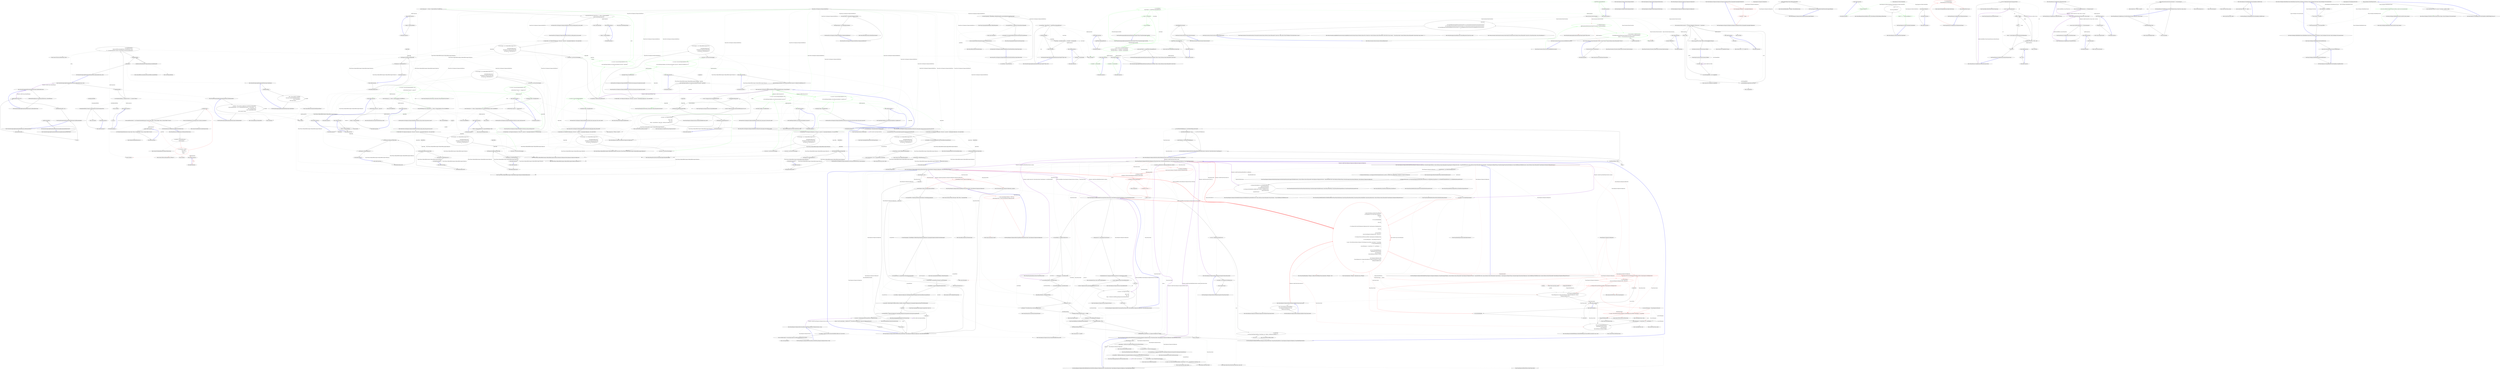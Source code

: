 digraph  {
n66 [label=existingAssemblyPaths, span=""];
n67 [label=assembly, span=""];
n0 [cluster="Nancy.Bootstrapper.AppDomainAssemblyTypeScanner.AppDomainAssemblyTypeScanner()", label="Entry Nancy.Bootstrapper.AppDomainAssemblyTypeScanner.AppDomainAssemblyTypeScanner()", span="15-15"];
n1 [cluster="Nancy.Bootstrapper.AppDomainAssemblyTypeScanner.AppDomainAssemblyTypeScanner()", label="LoadNancyAssemblies()", span="17-17"];
n2 [cluster="Nancy.Bootstrapper.AppDomainAssemblyTypeScanner.AppDomainAssemblyTypeScanner()", label="Exit Nancy.Bootstrapper.AppDomainAssemblyTypeScanner.AppDomainAssemblyTypeScanner()", span="15-15"];
n3 [cluster="Nancy.Bootstrapper.AppDomainAssemblyTypeScanner.LoadNancyAssemblies()", label="Entry Nancy.Bootstrapper.AppDomainAssemblyTypeScanner.LoadNancyAssemblies()", span="146-146"];
n4 [cluster="Nancy.Bootstrapper.AppDomainAssemblyTypeScanner.LoadAssemblies(string)", label="Entry Nancy.Bootstrapper.AppDomainAssemblyTypeScanner.LoadAssemblies(string)", span="88-88"];
n5 [cluster="Nancy.Bootstrapper.AppDomainAssemblyTypeScanner.LoadAssemblies(string)", label="LoadAssemblies(AppDomain.CurrentDomain.BaseDirectory, wildcardFilename)", span="90-90"];
n6 [cluster="Nancy.Bootstrapper.AppDomainAssemblyTypeScanner.LoadAssemblies(string)", label="Exit Nancy.Bootstrapper.AppDomainAssemblyTypeScanner.LoadAssemblies(string)", span="88-88"];
n7 [cluster="Nancy.Bootstrapper.AppDomainAssemblyTypeScanner.LoadAssemblies(string, string)", label="Entry Nancy.Bootstrapper.AppDomainAssemblyTypeScanner.LoadAssemblies(string, string)", span="99-99"];
n8 [cluster="Nancy.Bootstrapper.AppDomainAssemblyTypeScanner.LoadAssemblies(string, string)", label="UpdateAssemblies()", span="101-101"];
n10 [cluster="Nancy.Bootstrapper.AppDomainAssemblyTypeScanner.LoadAssemblies(string, string)", label="var unloadedAssemblies =\r\n                Directory.GetFiles(containingDirectory, wildcardFilename).Where(\r\n                    f => !existingAssemblyPaths.Contains(f, StringComparer.InvariantCultureIgnoreCase))", span="105-107"];
n9 [cluster="Nancy.Bootstrapper.AppDomainAssemblyTypeScanner.LoadAssemblies(string, string)", label="var existingAssemblyPaths = assemblies.Select(a => a.Location).ToArray()", span="103-103"];
n15 [cluster="Nancy.Bootstrapper.AppDomainAssemblyTypeScanner.UpdateAssemblies()", label="Entry Nancy.Bootstrapper.AppDomainAssemblyTypeScanner.UpdateAssemblies()", span="134-134"];
n16 [cluster="Unk.Select", label="Entry Unk.Select", span=""];
n17 [cluster="Unk.ToArray", label="Entry Unk.ToArray", span=""];
n23 [cluster="lambda expression", label="Entry lambda expression", span="103-103"];
n27 [cluster="lambda expression", label="!existingAssemblyPaths.Contains(f, StringComparer.InvariantCultureIgnoreCase)", span="107-107"];
n11 [cluster="Nancy.Bootstrapper.AppDomainAssemblyTypeScanner.LoadAssemblies(string, string)", label=unloadedAssemblies, span="109-109"];
n18 [cluster="System.IO.Directory.GetFiles(string, string)", label="Entry System.IO.Directory.GetFiles(string, string)", span="0-0"];
n19 [cluster="Unk.Where", label="Entry Unk.Where", span=""];
n26 [cluster="lambda expression", label="Entry lambda expression", span="107-107"];
n12 [cluster="Nancy.Bootstrapper.AppDomainAssemblyTypeScanner.LoadAssemblies(string, string)", label="Assembly.Load(AssemblyName.GetAssemblyName(unloadedAssembly))", span="111-111"];
n13 [cluster="Nancy.Bootstrapper.AppDomainAssemblyTypeScanner.LoadAssemblies(string, string)", label="UpdateTypes()", span="114-114"];
n20 [cluster="Unk.GetAssemblyName", label="Entry Unk.GetAssemblyName", span=""];
n21 [cluster="System.Reflection.Assembly.Load(System.Reflection.AssemblyName)", label="Entry System.Reflection.Assembly.Load(System.Reflection.AssemblyName)", span="0-0"];
n14 [cluster="Nancy.Bootstrapper.AppDomainAssemblyTypeScanner.LoadAssemblies(string, string)", label="Exit Nancy.Bootstrapper.AppDomainAssemblyTypeScanner.LoadAssemblies(string, string)", span="99-99"];
n22 [cluster="Nancy.Bootstrapper.AppDomainAssemblyTypeScanner.UpdateTypes()", label="Entry Nancy.Bootstrapper.AppDomainAssemblyTypeScanner.UpdateTypes()", span="121-121"];
n24 [cluster="lambda expression", label="a.Location", span="103-103"];
n25 [cluster="lambda expression", label="Exit lambda expression", span="103-103"];
n28 [cluster="lambda expression", label="Exit lambda expression", span="107-107"];
n29 [cluster="Unk.Contains", label="Entry Unk.Contains", span=""];
n30 [cluster="Nancy.Bootstrapper.AppDomainAssemblyTypeScanner.UpdateTypes()", label="UpdateAssemblies()", span="123-123"];
n31 [cluster="Nancy.Bootstrapper.AppDomainAssemblyTypeScanner.UpdateTypes()", label="types = (from assembly in assemblies\r\n                     from type in assembly.SafeGetExportedTypes()\r\n                     where !type.IsAbstract\r\n                     select type).ToArray()", span="125-128"];
n32 [cluster="Nancy.Bootstrapper.AppDomainAssemblyTypeScanner.UpdateTypes()", label="Exit Nancy.Bootstrapper.AppDomainAssemblyTypeScanner.UpdateTypes()", span="121-121"];
n33 [cluster="System.Reflection.Assembly.SafeGetExportedTypes()", label="Entry System.Reflection.Assembly.SafeGetExportedTypes()", span="17-17"];
n34 [cluster="Nancy.Bootstrapper.AppDomainAssemblyTypeScanner.UpdateAssemblies()", label="assemblies = (from assembly in AppDomain.CurrentDomain.GetAssemblies()\r\n                          where IgnoredAssemblies != null ? !IgnoredAssemblies.Any(asm => asm(assembly)) : true\r\n                          where !assembly.IsDynamic\r\n                          where !assembly.ReflectionOnly\r\n                          select assembly).ToArray()", span="136-140"];
n35 [cluster="Nancy.Bootstrapper.AppDomainAssemblyTypeScanner.UpdateAssemblies()", label="Exit Nancy.Bootstrapper.AppDomainAssemblyTypeScanner.UpdateAssemblies()", span="134-134"];
n36 [cluster="System.AppDomain.GetAssemblies()", label="Entry System.AppDomain.GetAssemblies()", span="0-0"];
n37 [cluster="Unk.Any", label="Entry Unk.Any", span=""];
n38 [cluster="lambda expression", label="Entry lambda expression", span="137-137"];
n39 [cluster="lambda expression", label="asm(assembly)", span="137-137"];
n40 [cluster="lambda expression", label="Exit lambda expression", span="137-137"];
n41 [cluster="System.Func<T, TResult>.Invoke(T)", label="Entry System.Func<T, TResult>.Invoke(T)", span="0-0"];
n42 [cluster="Nancy.Bootstrapper.AppDomainAssemblyTypeScanner.LoadNancyAssemblies()", label=nancyAssembliesLoaded, span="148-148"];
n43 [cluster="Nancy.Bootstrapper.AppDomainAssemblyTypeScanner.LoadNancyAssemblies()", label="return;", span="150-150"];
n44 [cluster="Nancy.Bootstrapper.AppDomainAssemblyTypeScanner.LoadNancyAssemblies()", label="LoadAssemblies(@''Nancy*.dll'')", span="153-153"];
n45 [cluster="Nancy.Bootstrapper.AppDomainAssemblyTypeScanner.LoadNancyAssemblies()", label="nancyAssembliesLoaded = true", span="155-155"];
n46 [cluster="Nancy.Bootstrapper.AppDomainAssemblyTypeScanner.LoadNancyAssemblies()", label="Exit Nancy.Bootstrapper.AppDomainAssemblyTypeScanner.LoadNancyAssemblies()", span="146-146"];
n47 [cluster="Nancy.Bootstrapper.AppDomainAssemblyTypeScanner.TypesOf<TType>(bool)", label="Entry Nancy.Bootstrapper.AppDomainAssemblyTypeScanner.TypesOf<TType>(bool)", span="164-164"];
n48 [cluster="Nancy.Bootstrapper.AppDomainAssemblyTypeScanner.TypesOf<TType>(bool)", label="var returnTypes = Types.Where(t => typeof(TType).IsAssignableFrom(t))", span="166-166"];
n49 [cluster="Nancy.Bootstrapper.AppDomainAssemblyTypeScanner.TypesOf<TType>(bool)", label=excludeInternalTypes, span="168-168"];
n53 [cluster="lambda expression", label="Entry lambda expression", span="166-166"];
n50 [cluster="Nancy.Bootstrapper.AppDomainAssemblyTypeScanner.TypesOf<TType>(bool)", label="returnTypes = returnTypes.Where(t => t.Assembly != nancyAssembly)", span="170-170"];
n51 [cluster="Nancy.Bootstrapper.AppDomainAssemblyTypeScanner.TypesOf<TType>(bool)", label="return returnTypes;", span="173-173"];
n57 [cluster="lambda expression", label="Entry lambda expression", span="170-170"];
n52 [cluster="Nancy.Bootstrapper.AppDomainAssemblyTypeScanner.TypesOf<TType>(bool)", label="Exit Nancy.Bootstrapper.AppDomainAssemblyTypeScanner.TypesOf<TType>(bool)", span="164-164"];
n54 [cluster="lambda expression", label="typeof(TType).IsAssignableFrom(t)", span="166-166"];
n55 [cluster="lambda expression", label="Exit lambda expression", span="166-166"];
n56 [cluster="System.Type.IsAssignableFrom(System.Type)", label="Entry System.Type.IsAssignableFrom(System.Type)", span="0-0"];
n58 [cluster="lambda expression", label="t.Assembly != nancyAssembly", span="170-170"];
n59 [cluster="lambda expression", label="Exit lambda expression", span="170-170"];
n60 [cluster="Nancy.Bootstrapper.AppDomainAssemblyTypeScannerExtensions.NotOfType<TType>(System.Collections.Generic.IEnumerable<System.Type>)", label="Entry Nancy.Bootstrapper.AppDomainAssemblyTypeScannerExtensions.NotOfType<TType>(System.Collections.Generic.IEnumerable<System.Type>)", span="179-179"];
n61 [cluster="Nancy.Bootstrapper.AppDomainAssemblyTypeScannerExtensions.NotOfType<TType>(System.Collections.Generic.IEnumerable<System.Type>)", label="return types.Where(t => !typeof(TType).IsAssignableFrom(t));", span="181-181"];
n62 [cluster="Nancy.Bootstrapper.AppDomainAssemblyTypeScannerExtensions.NotOfType<TType>(System.Collections.Generic.IEnumerable<System.Type>)", label="Exit Nancy.Bootstrapper.AppDomainAssemblyTypeScannerExtensions.NotOfType<TType>(System.Collections.Generic.IEnumerable<System.Type>)", span="179-179"];
n63 [cluster="lambda expression", label="Entry lambda expression", span="181-181"];
n64 [cluster="lambda expression", label="!typeof(TType).IsAssignableFrom(t)", span="181-181"];
n65 [cluster="lambda expression", label="Exit lambda expression", span="181-181"];
d61 [cluster="Nancy.Bootstrapper.AppDomainAssemblyTypeScanner.TypesOf<TType>(Nancy.Bootstrapper.ScanMode)", color=green, community=0, label="1: var returnTypes = \r\n                Types.Where(t => typeof(TType).IsAssignableFrom(t))", span="185-186"];
d60 [cluster="Nancy.Bootstrapper.AppDomainAssemblyTypeScanner.TypesOf<TType>(Nancy.Bootstrapper.ScanMode)", label="Entry Nancy.Bootstrapper.AppDomainAssemblyTypeScanner.TypesOf<TType>(Nancy.Bootstrapper.ScanMode)", span="183-183"];
d62 [cluster="Nancy.Bootstrapper.AppDomainAssemblyTypeScanner.TypesOf<TType>(Nancy.Bootstrapper.ScanMode)", color=green, community=0, label="1: mode == ScanMode.All", span="188-188"];
d66 [cluster="lambda expression", label="Entry lambda expression", span="186-186"];
d63 [cluster="Nancy.Bootstrapper.AppDomainAssemblyTypeScanner.TypesOf<TType>(Nancy.Bootstrapper.ScanMode)", color=green, community=0, label="1: return returnTypes;", span="190-190"];
d64 [cluster="Nancy.Bootstrapper.AppDomainAssemblyTypeScanner.TypesOf<TType>(Nancy.Bootstrapper.ScanMode)", color=green, community=1, label="1: return (mode == ScanMode.OnlyNancy) ?\r\n                returnTypes.Where(t => t.Assembly == nancyAssembly) :\r\n                returnTypes.Where(t => t.Assembly != nancyAssembly);", span="193-195"];
d65 [cluster="Nancy.Bootstrapper.AppDomainAssemblyTypeScanner.TypesOf<TType>(Nancy.Bootstrapper.ScanMode)", label="Exit Nancy.Bootstrapper.AppDomainAssemblyTypeScanner.TypesOf<TType>(Nancy.Bootstrapper.ScanMode)", span="183-183"];
d69 [cluster="lambda expression", label="Entry lambda expression", span="194-194"];
d72 [cluster="lambda expression", label="Entry lambda expression", span="195-195"];
d67 [cluster="lambda expression", color=green, community=0, label="1: typeof(TType).IsAssignableFrom(t)", span="186-186"];
d68 [cluster="lambda expression", label="Exit lambda expression", span="186-186"];
d70 [cluster="lambda expression", color=green, community=0, label="1: t.Assembly == nancyAssembly", span="194-194"];
d71 [cluster="lambda expression", label="Exit lambda expression", span="194-194"];
d73 [cluster="lambda expression", color=green, community=0, label="1: t.Assembly != nancyAssembly", span="195-195"];
d74 [cluster="lambda expression", label="Exit lambda expression", span="195-195"];
m0_0 [cluster="Nancy.Diagnostics.DiagnosticModule.DiagnosticModule()", file="DiagnosticModule.cs", label="Entry Nancy.Diagnostics.DiagnosticModule.DiagnosticModule()", span="4-4"];
m0_1 [cluster="Nancy.Diagnostics.DiagnosticModule.DiagnosticModule()", file="DiagnosticModule.cs", label="Exit Nancy.Diagnostics.DiagnosticModule.DiagnosticModule()", span="4-4"];
m0_2 [cluster="Nancy.Diagnostics.DiagnosticModule.DiagnosticModule(string)", file="DiagnosticModule.cs", label="Entry Nancy.Diagnostics.DiagnosticModule.DiagnosticModule(string)", span="8-8"];
m0_3 [cluster="Nancy.Diagnostics.DiagnosticModule.DiagnosticModule(string)", file="DiagnosticModule.cs", label="Exit Nancy.Diagnostics.DiagnosticModule.DiagnosticModule(string)", span="8-8"];
m1_0 [cluster="Nancy.Diagnostics.DiagnosticsConfiguration.DiagnosticsConfiguration()", file="DiagnosticsConfiguration.cs", label="Entry Nancy.Diagnostics.DiagnosticsConfiguration.DiagnosticsConfiguration()", span="10-10"];
m1_1 [cluster="Nancy.Diagnostics.DiagnosticsConfiguration.DiagnosticsConfiguration()", file="DiagnosticsConfiguration.cs", label="Exit Nancy.Diagnostics.DiagnosticsConfiguration.DiagnosticsConfiguration()", span="10-10"];
m1_2 [cluster="Nancy.Diagnostics.DiagnosticsConfiguration.DiagnosticsConfiguration(Nancy.Cryptography.CryptographyConfiguration)", file="DiagnosticsConfiguration.cs", label="Entry Nancy.Diagnostics.DiagnosticsConfiguration.DiagnosticsConfiguration(Nancy.Cryptography.CryptographyConfiguration)", span="14-14"];
m1_3 [cluster="Nancy.Diagnostics.DiagnosticsConfiguration.DiagnosticsConfiguration(Nancy.Cryptography.CryptographyConfiguration)", color=red, community=0, file="DiagnosticsConfiguration.cs", label="1: this.CryptographyConfiguration = cryptographyConfiguration", span="16-16"];
m1_4 [cluster="Nancy.Diagnostics.DiagnosticsConfiguration.DiagnosticsConfiguration(Nancy.Cryptography.CryptographyConfiguration)", color=red, community=0, file="DiagnosticsConfiguration.cs", label="0: this.Path = ''/_Nancy''", span="17-17"];
m1_5 [cluster="Nancy.Diagnostics.DiagnosticsConfiguration.DiagnosticsConfiguration(Nancy.Cryptography.CryptographyConfiguration)", file="DiagnosticsConfiguration.cs", label="Exit Nancy.Diagnostics.DiagnosticsConfiguration.DiagnosticsConfiguration(Nancy.Cryptography.CryptographyConfiguration)", span="14-14"];
m1_6 [file="DiagnosticsConfiguration.cs", label="Nancy.Diagnostics.DiagnosticsConfiguration", span=""];
m2_154 [cluster="Nancy.Diagnostics.DiagnosticsSession.GenerateRandomSalt()", file="DiagnosticsHook.cs", label="Entry Nancy.Diagnostics.DiagnosticsSession.GenerateRandomSalt()", span="15-15"];
m2_0 [cluster="Nancy.Diagnostics.DiagnosticsHook.Enable(Nancy.Diagnostics.DiagnosticsConfiguration, Nancy.Bootstrapper.IPipelines, System.Collections.Generic.IEnumerable<Nancy.Diagnostics.IDiagnosticsProvider>, Nancy.IRootPathProvider, System.Collections.Generic.IEnumerable<Nancy.ISerializer>, Nancy.Diagnostics.IRequestTracing, Nancy.Bootstrapper.NancyInternalConfiguration, Nancy.ModelBinding.IModelBinderLocator, System.Collections.Generic.IEnumerable<Nancy.Responses.Negotiation.IResponseProcessor>)", file="DiagnosticsHook.cs", label="Entry Nancy.Diagnostics.DiagnosticsHook.Enable(Nancy.Diagnostics.DiagnosticsConfiguration, Nancy.Bootstrapper.IPipelines, System.Collections.Generic.IEnumerable<Nancy.Diagnostics.IDiagnosticsProvider>, Nancy.IRootPathProvider, System.Collections.Generic.IEnumerable<Nancy.ISerializer>, Nancy.Diagnostics.IRequestTracing, Nancy.Bootstrapper.NancyInternalConfiguration, Nancy.ModelBinding.IModelBinderLocator, System.Collections.Generic.IEnumerable<Nancy.Responses.Negotiation.IResponseProcessor>)", span="22-22"];
m2_1 [cluster="Nancy.Diagnostics.DiagnosticsHook.Enable(Nancy.Diagnostics.DiagnosticsConfiguration, Nancy.Bootstrapper.IPipelines, System.Collections.Generic.IEnumerable<Nancy.Diagnostics.IDiagnosticsProvider>, Nancy.IRootPathProvider, System.Collections.Generic.IEnumerable<Nancy.ISerializer>, Nancy.Diagnostics.IRequestTracing, Nancy.Bootstrapper.NancyInternalConfiguration, Nancy.ModelBinding.IModelBinderLocator, System.Collections.Generic.IEnumerable<Nancy.Responses.Negotiation.IResponseProcessor>)", file="DiagnosticsHook.cs", label="var keyGenerator = new DefaultModuleKeyGenerator()", span="24-24"];
m2_2 [cluster="Nancy.Diagnostics.DiagnosticsHook.Enable(Nancy.Diagnostics.DiagnosticsConfiguration, Nancy.Bootstrapper.IPipelines, System.Collections.Generic.IEnumerable<Nancy.Diagnostics.IDiagnosticsProvider>, Nancy.IRootPathProvider, System.Collections.Generic.IEnumerable<Nancy.ISerializer>, Nancy.Diagnostics.IRequestTracing, Nancy.Bootstrapper.NancyInternalConfiguration, Nancy.ModelBinding.IModelBinderLocator, System.Collections.Generic.IEnumerable<Nancy.Responses.Negotiation.IResponseProcessor>)", file="DiagnosticsHook.cs", label="var diagnosticsModuleCatalog = new DiagnosticsModuleCatalog(keyGenerator, providers, rootPathProvider, requestTracing, configuration, diagnosticsConfiguration)", span="25-25"];
m2_4 [cluster="Nancy.Diagnostics.DiagnosticsHook.Enable(Nancy.Diagnostics.DiagnosticsConfiguration, Nancy.Bootstrapper.IPipelines, System.Collections.Generic.IEnumerable<Nancy.Diagnostics.IDiagnosticsProvider>, Nancy.IRootPathProvider, System.Collections.Generic.IEnumerable<Nancy.ISerializer>, Nancy.Diagnostics.IRequestTracing, Nancy.Bootstrapper.NancyInternalConfiguration, Nancy.ModelBinding.IModelBinderLocator, System.Collections.Generic.IEnumerable<Nancy.Responses.Negotiation.IResponseProcessor>)", file="DiagnosticsHook.cs", label="var diagnosticsRouteResolver = new DefaultRouteResolver(\r\n                diagnosticsModuleCatalog,\r\n                new DefaultRoutePatternMatcher(),\r\n                new DiagnosticsModuleBuilder(rootPathProvider, serializers, modelBinderLocator),\r\n                diagnosticsRouteCache,\r\n                responseProcessors)", span="29-34"];
m2_6 [cluster="Nancy.Diagnostics.DiagnosticsHook.Enable(Nancy.Diagnostics.DiagnosticsConfiguration, Nancy.Bootstrapper.IPipelines, System.Collections.Generic.IEnumerable<Nancy.Diagnostics.IDiagnosticsProvider>, Nancy.IRootPathProvider, System.Collections.Generic.IEnumerable<Nancy.ISerializer>, Nancy.Diagnostics.IRequestTracing, Nancy.Bootstrapper.NancyInternalConfiguration, Nancy.ModelBinding.IModelBinderLocator, System.Collections.Generic.IEnumerable<Nancy.Responses.Negotiation.IResponseProcessor>)", color=red, community=0, file="DiagnosticsHook.cs", label="1: pipelines.BeforeRequest.AddItemToStartOfPipeline(\r\n                new PipelineItem<Func<NancyContext, Response>>(\r\n                    PipelineKey,\r\n                    ctx =>\r\n                    {\r\n                        if (!ctx.ControlPanelEnabled)\r\n                        {\r\n                            return null;\r\n                        }\r\n\r\n                        if (!ctx.Request.Path.StartsWith(diagnosticsConfiguration.Path, StringComparison.OrdinalIgnoreCase))\r\n                        {\r\n                            return null;\r\n                        }\r\n\r\n                        var resourcePrefix =\r\n                            string.Concat(diagnosticsConfiguration.Path, ''/Resources/'');\r\n\r\n                        if (ctx.Request.Path.StartsWith(resourcePrefix, StringComparison.OrdinalIgnoreCase))\r\n                        {\r\n                            var resourceNamespace = ''Nancy.Diagnostics.Resources'';\r\n\r\n                            var path = Path.GetDirectoryName(ctx.Request.Url.Path.Replace(resourcePrefix, string.Empty)) ?? string.Empty;\r\n                            if (!string.IsNullOrEmpty(path))\r\n                            {\r\n                                resourceNamespace += string.Format(''.{0}'', path.Replace('\\', '.'));\r\n                            }\r\n\r\n                            return new EmbeddedFileResponse(\r\n                                typeof(DiagnosticsHook).Assembly,\r\n                                resourceNamespace,\r\n                                Path.GetFileName(ctx.Request.Url.Path));\r\n                        }\r\n\r\n                        return diagnosticsConfiguration.Valid\r\n                                   ? ExecuteDiagnostics(ctx, diagnosticsRouteResolver, diagnosticsConfiguration, serializer)\r\n                                   : GetDiagnosticsHelpView(ctx);\r\n                    }))", span="38-75"];
m2_3 [cluster="Nancy.Diagnostics.DiagnosticsHook.Enable(Nancy.Diagnostics.DiagnosticsConfiguration, Nancy.Bootstrapper.IPipelines, System.Collections.Generic.IEnumerable<Nancy.Diagnostics.IDiagnosticsProvider>, Nancy.IRootPathProvider, System.Collections.Generic.IEnumerable<Nancy.ISerializer>, Nancy.Diagnostics.IRequestTracing, Nancy.Bootstrapper.NancyInternalConfiguration, Nancy.ModelBinding.IModelBinderLocator, System.Collections.Generic.IEnumerable<Nancy.Responses.Negotiation.IResponseProcessor>)", file="DiagnosticsHook.cs", label="var diagnosticsRouteCache = new RouteCache(diagnosticsModuleCatalog, keyGenerator, new DefaultNancyContextFactory(), new DefaultRouteSegmentExtractor(), new DefaultRouteDescriptionProvider())", span="27-27"];
m2_5 [cluster="Nancy.Diagnostics.DiagnosticsHook.Enable(Nancy.Diagnostics.DiagnosticsConfiguration, Nancy.Bootstrapper.IPipelines, System.Collections.Generic.IEnumerable<Nancy.Diagnostics.IDiagnosticsProvider>, Nancy.IRootPathProvider, System.Collections.Generic.IEnumerable<Nancy.ISerializer>, Nancy.Diagnostics.IRequestTracing, Nancy.Bootstrapper.NancyInternalConfiguration, Nancy.ModelBinding.IModelBinderLocator, System.Collections.Generic.IEnumerable<Nancy.Responses.Negotiation.IResponseProcessor>)", file="DiagnosticsHook.cs", label="var serializer = new DefaultObjectSerializer()", span="36-36"];
m2_7 [cluster="Nancy.Diagnostics.DiagnosticsHook.Enable(Nancy.Diagnostics.DiagnosticsConfiguration, Nancy.Bootstrapper.IPipelines, System.Collections.Generic.IEnumerable<Nancy.Diagnostics.IDiagnosticsProvider>, Nancy.IRootPathProvider, System.Collections.Generic.IEnumerable<Nancy.ISerializer>, Nancy.Diagnostics.IRequestTracing, Nancy.Bootstrapper.NancyInternalConfiguration, Nancy.ModelBinding.IModelBinderLocator, System.Collections.Generic.IEnumerable<Nancy.Responses.Negotiation.IResponseProcessor>)", file="DiagnosticsHook.cs", label="Exit Nancy.Diagnostics.DiagnosticsHook.Enable(Nancy.Diagnostics.DiagnosticsConfiguration, Nancy.Bootstrapper.IPipelines, System.Collections.Generic.IEnumerable<Nancy.Diagnostics.IDiagnosticsProvider>, Nancy.IRootPathProvider, System.Collections.Generic.IEnumerable<Nancy.ISerializer>, Nancy.Diagnostics.IRequestTracing, Nancy.Bootstrapper.NancyInternalConfiguration, Nancy.ModelBinding.IModelBinderLocator, System.Collections.Generic.IEnumerable<Nancy.Responses.Negotiation.IResponseProcessor>)", span="22-22"];
m2_79 [cluster="Nancy.Diagnostics.DiagnosticsHook.GetSession(Nancy.NancyContext, Nancy.Diagnostics.DiagnosticsConfiguration, Nancy.DefaultObjectSerializer)", file="DiagnosticsHook.cs", label="Entry Nancy.Diagnostics.DiagnosticsHook.GetSession(Nancy.NancyContext, Nancy.Diagnostics.DiagnosticsConfiguration, Nancy.DefaultObjectSerializer)", span="168-168"];
m2_108 [cluster="Nancy.Diagnostics.DiagnosticsHook.GetSession(Nancy.NancyContext, Nancy.Diagnostics.DiagnosticsConfiguration, Nancy.DefaultObjectSerializer)", file="DiagnosticsHook.cs", label="context.Request == null", span="170-170"];
m2_110 [cluster="Nancy.Diagnostics.DiagnosticsHook.GetSession(Nancy.NancyContext, Nancy.Diagnostics.DiagnosticsConfiguration, Nancy.DefaultObjectSerializer)", color=red, community=0, file="DiagnosticsHook.cs", label="1: IsLoginRequest(context, diagnosticsConfiguration)", span="175-175"];
m2_111 [cluster="Nancy.Diagnostics.DiagnosticsHook.GetSession(Nancy.NancyContext, Nancy.Diagnostics.DiagnosticsConfiguration, Nancy.DefaultObjectSerializer)", file="DiagnosticsHook.cs", label="return ProcessLogin(context, diagnosticsConfiguration, serializer);", span="177-177"];
m2_112 [cluster="Nancy.Diagnostics.DiagnosticsHook.GetSession(Nancy.NancyContext, Nancy.Diagnostics.DiagnosticsConfiguration, Nancy.DefaultObjectSerializer)", file="DiagnosticsHook.cs", label="!context.Request.Cookies.ContainsKey(DiagsCookieName)", span="180-180"];
m2_114 [cluster="Nancy.Diagnostics.DiagnosticsHook.GetSession(Nancy.NancyContext, Nancy.Diagnostics.DiagnosticsConfiguration, Nancy.DefaultObjectSerializer)", file="DiagnosticsHook.cs", label="var encryptedValue = HttpUtility.UrlDecode(context.Request.Cookies[DiagsCookieName])", span="185-185"];
m2_115 [cluster="Nancy.Diagnostics.DiagnosticsHook.GetSession(Nancy.NancyContext, Nancy.Diagnostics.DiagnosticsConfiguration, Nancy.DefaultObjectSerializer)", file="DiagnosticsHook.cs", label="var hmacStringLength = Base64Helpers.GetBase64Length(diagnosticsConfiguration.CryptographyConfiguration.HmacProvider.HmacLength)", span="186-186"];
m2_119 [cluster="Nancy.Diagnostics.DiagnosticsHook.GetSession(Nancy.NancyContext, Nancy.Diagnostics.DiagnosticsConfiguration, Nancy.DefaultObjectSerializer)", file="DiagnosticsHook.cs", label="var newHmac = diagnosticsConfiguration.CryptographyConfiguration.HmacProvider.GenerateHmac(encryptedSession)", span="191-191"];
m2_120 [cluster="Nancy.Diagnostics.DiagnosticsHook.GetSession(Nancy.NancyContext, Nancy.Diagnostics.DiagnosticsConfiguration, Nancy.DefaultObjectSerializer)", file="DiagnosticsHook.cs", label="var hmacValid = HmacComparer.Compare(newHmac, hmacBytes, diagnosticsConfiguration.CryptographyConfiguration.HmacProvider.HmacLength)", span="192-192"];
m2_123 [cluster="Nancy.Diagnostics.DiagnosticsHook.GetSession(Nancy.NancyContext, Nancy.Diagnostics.DiagnosticsConfiguration, Nancy.DefaultObjectSerializer)", file="DiagnosticsHook.cs", label="var decryptedValue = diagnosticsConfiguration.CryptographyConfiguration.EncryptionProvider.Decrypt(encryptedSession)", span="199-199"];
m2_124 [cluster="Nancy.Diagnostics.DiagnosticsHook.GetSession(Nancy.NancyContext, Nancy.Diagnostics.DiagnosticsConfiguration, Nancy.DefaultObjectSerializer)", file="DiagnosticsHook.cs", label="var session = serializer.Deserialize(decryptedValue) as DiagnosticsSession", span="200-200"];
m2_125 [cluster="Nancy.Diagnostics.DiagnosticsHook.GetSession(Nancy.NancyContext, Nancy.Diagnostics.DiagnosticsConfiguration, Nancy.DefaultObjectSerializer)", file="DiagnosticsHook.cs", label="session == null || session.Expiry < DateTime.Now || !SessionPasswordValid(session, diagnosticsConfiguration.Password)", span="202-202"];
m2_109 [cluster="Nancy.Diagnostics.DiagnosticsHook.GetSession(Nancy.NancyContext, Nancy.Diagnostics.DiagnosticsConfiguration, Nancy.DefaultObjectSerializer)", file="DiagnosticsHook.cs", label="return null;", span="172-172"];
m2_113 [cluster="Nancy.Diagnostics.DiagnosticsHook.GetSession(Nancy.NancyContext, Nancy.Diagnostics.DiagnosticsConfiguration, Nancy.DefaultObjectSerializer)", file="DiagnosticsHook.cs", label="return null;", span="182-182"];
m2_116 [cluster="Nancy.Diagnostics.DiagnosticsHook.GetSession(Nancy.NancyContext, Nancy.Diagnostics.DiagnosticsConfiguration, Nancy.DefaultObjectSerializer)", file="DiagnosticsHook.cs", label="var encryptedSession = encryptedValue.Substring(hmacStringLength)", span="187-187"];
m2_117 [cluster="Nancy.Diagnostics.DiagnosticsHook.GetSession(Nancy.NancyContext, Nancy.Diagnostics.DiagnosticsConfiguration, Nancy.DefaultObjectSerializer)", file="DiagnosticsHook.cs", label="var hmacString = encryptedValue.Substring(0, hmacStringLength)", span="188-188"];
m2_118 [cluster="Nancy.Diagnostics.DiagnosticsHook.GetSession(Nancy.NancyContext, Nancy.Diagnostics.DiagnosticsConfiguration, Nancy.DefaultObjectSerializer)", file="DiagnosticsHook.cs", label="var hmacBytes = Convert.FromBase64String(hmacString)", span="190-190"];
m2_121 [cluster="Nancy.Diagnostics.DiagnosticsHook.GetSession(Nancy.NancyContext, Nancy.Diagnostics.DiagnosticsConfiguration, Nancy.DefaultObjectSerializer)", file="DiagnosticsHook.cs", label="!hmacValid", span="194-194"];
m2_122 [cluster="Nancy.Diagnostics.DiagnosticsHook.GetSession(Nancy.NancyContext, Nancy.Diagnostics.DiagnosticsConfiguration, Nancy.DefaultObjectSerializer)", file="DiagnosticsHook.cs", label="return null;", span="196-196"];
m2_127 [cluster="Nancy.Diagnostics.DiagnosticsHook.GetSession(Nancy.NancyContext, Nancy.Diagnostics.DiagnosticsConfiguration, Nancy.DefaultObjectSerializer)", file="DiagnosticsHook.cs", label="return session;", span="207-207"];
m2_126 [cluster="Nancy.Diagnostics.DiagnosticsHook.GetSession(Nancy.NancyContext, Nancy.Diagnostics.DiagnosticsConfiguration, Nancy.DefaultObjectSerializer)", file="DiagnosticsHook.cs", label="return null;", span="204-204"];
m2_128 [cluster="Nancy.Diagnostics.DiagnosticsHook.GetSession(Nancy.NancyContext, Nancy.Diagnostics.DiagnosticsConfiguration, Nancy.DefaultObjectSerializer)", file="DiagnosticsHook.cs", label="Exit Nancy.Diagnostics.DiagnosticsHook.GetSession(Nancy.NancyContext, Nancy.Diagnostics.DiagnosticsConfiguration, Nancy.DefaultObjectSerializer)", span="168-168"];
m2_102 [cluster="System.DateTime.AddMinutes(double)", file="DiagnosticsHook.cs", label="Entry System.DateTime.AddMinutes(double)", span="0-0"];
m2_139 [cluster="Nancy.Diagnostics.DiagnosticsHook.SessionPasswordValid(Nancy.Diagnostics.DiagnosticsSession, string)", file="DiagnosticsHook.cs", label="Entry Nancy.Diagnostics.DiagnosticsHook.SessionPasswordValid(Nancy.Diagnostics.DiagnosticsSession, string)", span="210-210"];
m2_140 [cluster="Nancy.Diagnostics.DiagnosticsHook.SessionPasswordValid(Nancy.Diagnostics.DiagnosticsSession, string)", file="DiagnosticsHook.cs", label="var newHash = DiagnosticsSession.GenerateSaltedHash(realPassword, session.Salt)", span="212-212"];
m2_141 [cluster="Nancy.Diagnostics.DiagnosticsHook.SessionPasswordValid(Nancy.Diagnostics.DiagnosticsSession, string)", file="DiagnosticsHook.cs", label="return (newHash.Length == session.Hash.Length && newHash.SequenceEqual(session.Hash));", span="214-214"];
m2_142 [cluster="Nancy.Diagnostics.DiagnosticsHook.SessionPasswordValid(Nancy.Diagnostics.DiagnosticsSession, string)", file="DiagnosticsHook.cs", label="Exit Nancy.Diagnostics.DiagnosticsHook.SessionPasswordValid(Nancy.Diagnostics.DiagnosticsSession, string)", span="210-210"];
m2_51 [cluster="Nancy.Diagnostics.DiagnosticsViewRenderer.DiagnosticsViewRenderer(Nancy.NancyContext)", file="DiagnosticsHook.cs", label="Entry Nancy.Diagnostics.DiagnosticsViewRenderer.DiagnosticsViewRenderer(Nancy.NancyContext)", span="15-15"];
m2_107 [cluster="string.Format(string, object, object)", file="DiagnosticsHook.cs", label="Entry string.Format(string, object, object)", span="0-0"];
m2_43 [cluster="Nancy.Diagnostics.DiagnosticsHook.ExecuteDiagnostics(Nancy.NancyContext, Nancy.Routing.IRouteResolver, Nancy.Diagnostics.DiagnosticsConfiguration, Nancy.DefaultObjectSerializer)", file="DiagnosticsHook.cs", label="Entry Nancy.Diagnostics.DiagnosticsHook.ExecuteDiagnostics(Nancy.NancyContext, Nancy.Routing.IRouteResolver, Nancy.Diagnostics.DiagnosticsConfiguration, Nancy.DefaultObjectSerializer)", span="97-97"];
m2_56 [cluster="Nancy.Diagnostics.DiagnosticsHook.ExecuteDiagnostics(Nancy.NancyContext, Nancy.Routing.IRouteResolver, Nancy.Diagnostics.DiagnosticsConfiguration, Nancy.DefaultObjectSerializer)", file="DiagnosticsHook.cs", label="var session = GetSession(ctx, diagnosticsConfiguration, serializer)", span="99-99"];
m2_57 [cluster="Nancy.Diagnostics.DiagnosticsHook.ExecuteDiagnostics(Nancy.NancyContext, Nancy.Routing.IRouteResolver, Nancy.Diagnostics.DiagnosticsConfiguration, Nancy.DefaultObjectSerializer)", color=red, community=1, file="DiagnosticsHook.cs", label="0: ctx.Request.Url.BasePath =\r\n                string.Concat(ctx.Request.Url.BasePath, diagnosticsConfiguration.Path)", span="101-102"];
m2_58 [cluster="Nancy.Diagnostics.DiagnosticsHook.ExecuteDiagnostics(Nancy.NancyContext, Nancy.Routing.IRouteResolver, Nancy.Diagnostics.DiagnosticsConfiguration, Nancy.DefaultObjectSerializer)", color=red, community=1, file="DiagnosticsHook.cs", label="1: ctx.Request.Url.Path =\r\n                ctx.Request.Url.Path.Substring(diagnosticsConfiguration.Path.Length)", span="104-105"];
m2_59 [cluster="Nancy.Diagnostics.DiagnosticsHook.ExecuteDiagnostics(Nancy.NancyContext, Nancy.Routing.IRouteResolver, Nancy.Diagnostics.DiagnosticsConfiguration, Nancy.DefaultObjectSerializer)", color=red, community=0, file="DiagnosticsHook.cs", label="1: ctx.Request.Url.Path.Length.Equals(0)", span="107-107"];
m2_60 [cluster="Nancy.Diagnostics.DiagnosticsHook.ExecuteDiagnostics(Nancy.NancyContext, Nancy.Routing.IRouteResolver, Nancy.Diagnostics.DiagnosticsConfiguration, Nancy.DefaultObjectSerializer)", color=red, community=0, file="DiagnosticsHook.cs", label="1: ctx.Request.Url.Path = ''/''", span="109-109"];
m2_62 [cluster="Nancy.Diagnostics.DiagnosticsHook.ExecuteDiagnostics(Nancy.NancyContext, Nancy.Routing.IRouteResolver, Nancy.Diagnostics.DiagnosticsConfiguration, Nancy.DefaultObjectSerializer)", file="DiagnosticsHook.cs", label="var view = GetDiagnosticsLoginView(ctx)", span="114-114"];
m2_65 [cluster="Nancy.Diagnostics.DiagnosticsHook.ExecuteDiagnostics(Nancy.NancyContext, Nancy.Routing.IRouteResolver, Nancy.Diagnostics.DiagnosticsConfiguration, Nancy.DefaultObjectSerializer)", file="DiagnosticsHook.cs", label="var resolveResult = routeResolver.Resolve(ctx)", span="122-122"];
m2_66 [cluster="Nancy.Diagnostics.DiagnosticsHook.ExecuteDiagnostics(Nancy.NancyContext, Nancy.Routing.IRouteResolver, Nancy.Diagnostics.DiagnosticsConfiguration, Nancy.DefaultObjectSerializer)", file="DiagnosticsHook.cs", label="ctx.Parameters = resolveResult.Item2", span="124-124"];
m2_69 [cluster="Nancy.Diagnostics.DiagnosticsHook.ExecuteDiagnostics(Nancy.NancyContext, Nancy.Routing.IRouteResolver, Nancy.Diagnostics.DiagnosticsConfiguration, Nancy.DefaultObjectSerializer)", file="DiagnosticsHook.cs", label="ExecuteRoutePreReq(ctx, resolveResultPreReq)", span="127-127"];
m2_70 [cluster="Nancy.Diagnostics.DiagnosticsHook.ExecuteDiagnostics(Nancy.NancyContext, Nancy.Routing.IRouteResolver, Nancy.Diagnostics.DiagnosticsConfiguration, Nancy.DefaultObjectSerializer)", file="DiagnosticsHook.cs", label="ctx.Response == null", span="129-129"];
m2_71 [cluster="Nancy.Diagnostics.DiagnosticsHook.ExecuteDiagnostics(Nancy.NancyContext, Nancy.Routing.IRouteResolver, Nancy.Diagnostics.DiagnosticsConfiguration, Nancy.DefaultObjectSerializer)", file="DiagnosticsHook.cs", label="ctx.Response = resolveResult.Item1.Invoke(resolveResult.Item2)", span="131-131"];
m2_72 [cluster="Nancy.Diagnostics.DiagnosticsHook.ExecuteDiagnostics(Nancy.NancyContext, Nancy.Routing.IRouteResolver, Nancy.Diagnostics.DiagnosticsConfiguration, Nancy.DefaultObjectSerializer)", file="DiagnosticsHook.cs", label="ctx.Request.Method.ToUpperInvariant() == ''HEAD''", span="134-134"];
m2_73 [cluster="Nancy.Diagnostics.DiagnosticsHook.ExecuteDiagnostics(Nancy.NancyContext, Nancy.Routing.IRouteResolver, Nancy.Diagnostics.DiagnosticsConfiguration, Nancy.DefaultObjectSerializer)", file="DiagnosticsHook.cs", label="ctx.Response = new HeadResponse(ctx.Response)", span="136-136"];
m2_75 [cluster="Nancy.Diagnostics.DiagnosticsHook.ExecuteDiagnostics(Nancy.NancyContext, Nancy.Routing.IRouteResolver, Nancy.Diagnostics.DiagnosticsConfiguration, Nancy.DefaultObjectSerializer)", file="DiagnosticsHook.cs", label="resolveResultPostReq.Invoke(ctx)", span="141-141"];
m2_76 [cluster="Nancy.Diagnostics.DiagnosticsHook.ExecuteDiagnostics(Nancy.NancyContext, Nancy.Routing.IRouteResolver, Nancy.Diagnostics.DiagnosticsConfiguration, Nancy.DefaultObjectSerializer)", file="DiagnosticsHook.cs", label="AddUpdateSessionCookie(session, ctx, diagnosticsConfiguration, serializer)", span="144-144"];
m2_77 [cluster="Nancy.Diagnostics.DiagnosticsHook.ExecuteDiagnostics(Nancy.NancyContext, Nancy.Routing.IRouteResolver, Nancy.Diagnostics.DiagnosticsConfiguration, Nancy.DefaultObjectSerializer)", file="DiagnosticsHook.cs", label="return ctx.Response;", span="146-146"];
m2_61 [cluster="Nancy.Diagnostics.DiagnosticsHook.ExecuteDiagnostics(Nancy.NancyContext, Nancy.Routing.IRouteResolver, Nancy.Diagnostics.DiagnosticsConfiguration, Nancy.DefaultObjectSerializer)", file="DiagnosticsHook.cs", label="session == null", span="112-112"];
m2_63 [cluster="Nancy.Diagnostics.DiagnosticsHook.ExecuteDiagnostics(Nancy.NancyContext, Nancy.Routing.IRouteResolver, Nancy.Diagnostics.DiagnosticsConfiguration, Nancy.DefaultObjectSerializer)", file="DiagnosticsHook.cs", label="view.AddCookie(\r\n                    new NancyCookie(DiagsCookieName, String.Empty, true) { Expires = DateTime.Now.AddDays(-1) })", span="116-117"];
m2_64 [cluster="Nancy.Diagnostics.DiagnosticsHook.ExecuteDiagnostics(Nancy.NancyContext, Nancy.Routing.IRouteResolver, Nancy.Diagnostics.DiagnosticsConfiguration, Nancy.DefaultObjectSerializer)", file="DiagnosticsHook.cs", label="return view;", span="119-119"];
m2_67 [cluster="Nancy.Diagnostics.DiagnosticsHook.ExecuteDiagnostics(Nancy.NancyContext, Nancy.Routing.IRouteResolver, Nancy.Diagnostics.DiagnosticsConfiguration, Nancy.DefaultObjectSerializer)", file="DiagnosticsHook.cs", label="var resolveResultPreReq = resolveResult.Item3", span="125-125"];
m2_68 [cluster="Nancy.Diagnostics.DiagnosticsHook.ExecuteDiagnostics(Nancy.NancyContext, Nancy.Routing.IRouteResolver, Nancy.Diagnostics.DiagnosticsConfiguration, Nancy.DefaultObjectSerializer)", file="DiagnosticsHook.cs", label="var resolveResultPostReq = resolveResult.Item4", span="126-126"];
m2_74 [cluster="Nancy.Diagnostics.DiagnosticsHook.ExecuteDiagnostics(Nancy.NancyContext, Nancy.Routing.IRouteResolver, Nancy.Diagnostics.DiagnosticsConfiguration, Nancy.DefaultObjectSerializer)", file="DiagnosticsHook.cs", label="resolveResultPostReq != null", span="139-139"];
m2_78 [cluster="Nancy.Diagnostics.DiagnosticsHook.ExecuteDiagnostics(Nancy.NancyContext, Nancy.Routing.IRouteResolver, Nancy.Diagnostics.DiagnosticsConfiguration, Nancy.DefaultObjectSerializer)", file="DiagnosticsHook.cs", label="Exit Nancy.Diagnostics.DiagnosticsHook.ExecuteDiagnostics(Nancy.NancyContext, Nancy.Routing.IRouteResolver, Nancy.Diagnostics.DiagnosticsConfiguration, Nancy.DefaultObjectSerializer)", span="97-97"];
m2_8 [cluster="Nancy.Bootstrapper.DefaultModuleKeyGenerator.DefaultModuleKeyGenerator()", file="DiagnosticsHook.cs", label="Entry Nancy.Bootstrapper.DefaultModuleKeyGenerator.DefaultModuleKeyGenerator()", span="7-7"];
m2_12 [cluster="Nancy.Routing.DefaultRouteSegmentExtractor.DefaultRouteSegmentExtractor()", file="DiagnosticsHook.cs", label="Entry Nancy.Routing.DefaultRouteSegmentExtractor.DefaultRouteSegmentExtractor()", span="7-7"];
m2_89 [cluster="Nancy.HeadResponse.HeadResponse(Nancy.Response)", file="DiagnosticsHook.cs", label="Entry Nancy.HeadResponse.HeadResponse(Nancy.Response)", span="13-13"];
m2_41 [cluster="Nancy.Responses.EmbeddedFileResponse.EmbeddedFileResponse(System.Reflection.Assembly, string, string)", file="DiagnosticsHook.cs", label="Entry Nancy.Responses.EmbeddedFileResponse.EmbeddedFileResponse(System.Reflection.Assembly, string, string)", span="18-18"];
m2_42 [cluster="System.IO.Path.GetFileName(string)", file="DiagnosticsHook.cs", label="Entry System.IO.Path.GetFileName(string)", span="0-0"];
m2_133 [cluster="Nancy.Cryptography.Base64Helpers.GetBase64Length(int)", file="DiagnosticsHook.cs", label="Entry Nancy.Cryptography.Base64Helpers.GetBase64Length(int)", span="11-11"];
m2_10 [cluster="Nancy.Routing.RouteCache.RouteCache(Nancy.INancyModuleCatalog, Nancy.Bootstrapper.IModuleKeyGenerator, Nancy.INancyContextFactory, Nancy.Routing.IRouteSegmentExtractor, Nancy.Routing.IRouteDescriptionProvider)", file="DiagnosticsHook.cs", label="Entry Nancy.Routing.RouteCache.RouteCache(Nancy.INancyModuleCatalog, Nancy.Bootstrapper.IModuleKeyGenerator, Nancy.INancyContextFactory, Nancy.Routing.IRouteSegmentExtractor, Nancy.Routing.IRouteDescriptionProvider)", span="23-23"];
m2_40 [cluster="string.Format(string, object)", file="DiagnosticsHook.cs", label="Entry string.Format(string, object)", span="0-0"];
m2_52 [cluster="Nancy.Diagnostics.DiagnosticsHook.GetDiagnosticsLoginView(Nancy.NancyContext)", file="DiagnosticsHook.cs", label="Entry Nancy.Diagnostics.DiagnosticsHook.GetDiagnosticsLoginView(Nancy.NancyContext)", span="90-90"];
m2_53 [cluster="Nancy.Diagnostics.DiagnosticsHook.GetDiagnosticsLoginView(Nancy.NancyContext)", file="DiagnosticsHook.cs", label="var renderer = new DiagnosticsViewRenderer(ctx)", span="92-92"];
m2_54 [cluster="Nancy.Diagnostics.DiagnosticsHook.GetDiagnosticsLoginView(Nancy.NancyContext)", file="DiagnosticsHook.cs", label="return renderer[''login''];", span="94-94"];
m2_55 [cluster="Nancy.Diagnostics.DiagnosticsHook.GetDiagnosticsLoginView(Nancy.NancyContext)", file="DiagnosticsHook.cs", label="Exit Nancy.Diagnostics.DiagnosticsHook.GetDiagnosticsLoginView(Nancy.NancyContext)", span="90-90"];
m2_82 [cluster="Nancy.Cookies.NancyCookie.NancyCookie(string, string, bool)", file="DiagnosticsHook.cs", label="Entry Nancy.Cookies.NancyCookie.NancyCookie(string, string, bool)", span="15-15"];
m2_138 [cluster="Nancy.DefaultObjectSerializer.Deserialize(string)", file="DiagnosticsHook.cs", label="Entry Nancy.DefaultObjectSerializer.Deserialize(string)", span="38-38"];
m2_36 [cluster="string.Replace(string, string)", file="DiagnosticsHook.cs", label="Entry string.Replace(string, string)", span="0-0"];
m2_132 [cluster="Nancy.Helpers.HttpUtility.UrlDecode(string)", file="DiagnosticsHook.cs", label="Entry Nancy.Helpers.HttpUtility.UrlDecode(string)", span="103-103"];
m2_37 [cluster="System.IO.Path.GetDirectoryName(string)", file="DiagnosticsHook.cs", label="Entry System.IO.Path.GetDirectoryName(string)", span="0-0"];
m2_39 [cluster="string.Replace(char, char)", file="DiagnosticsHook.cs", label="Entry string.Replace(char, char)", span="0-0"];
m2_17 [cluster="Nancy.DefaultObjectSerializer.DefaultObjectSerializer()", file="DiagnosticsHook.cs", label="Entry Nancy.DefaultObjectSerializer.DefaultObjectSerializer()", span="7-7"];
m2_88 [cluster="string.ToUpperInvariant()", file="DiagnosticsHook.cs", label="Entry string.ToUpperInvariant()", span="0-0"];
m2_129 [cluster="Nancy.Diagnostics.DiagnosticsHook.IsLoginRequest(Nancy.NancyContext, Nancy.Diagnostics.DiagnosticsConfiguration)", file="DiagnosticsHook.cs", label="Entry Nancy.Diagnostics.DiagnosticsHook.IsLoginRequest(Nancy.NancyContext, Nancy.Diagnostics.DiagnosticsConfiguration)", span="238-238"];
m2_156 [cluster="Nancy.Diagnostics.DiagnosticsHook.IsLoginRequest(Nancy.NancyContext, Nancy.Diagnostics.DiagnosticsConfiguration)", color=red, community=0, file="DiagnosticsHook.cs", label="1: return context.Request.Method == ''POST'' && \r\n                context.Request.Path == string.Concat(diagnosticsConfiguration.Path);", span="240-241"];
m2_157 [cluster="Nancy.Diagnostics.DiagnosticsHook.IsLoginRequest(Nancy.NancyContext, Nancy.Diagnostics.DiagnosticsConfiguration)", file="DiagnosticsHook.cs", label="Exit Nancy.Diagnostics.DiagnosticsHook.IsLoginRequest(Nancy.NancyContext, Nancy.Diagnostics.DiagnosticsConfiguration)", span="238-238"];
m2_130 [cluster="Nancy.Diagnostics.DiagnosticsHook.ProcessLogin(Nancy.NancyContext, Nancy.Diagnostics.DiagnosticsConfiguration, Nancy.DefaultObjectSerializer)", file="DiagnosticsHook.cs", label="Entry Nancy.Diagnostics.DiagnosticsHook.ProcessLogin(Nancy.NancyContext, Nancy.Diagnostics.DiagnosticsConfiguration, Nancy.DefaultObjectSerializer)", span="217-217"];
m2_145 [cluster="Nancy.Diagnostics.DiagnosticsHook.ProcessLogin(Nancy.NancyContext, Nancy.Diagnostics.DiagnosticsConfiguration, Nancy.DefaultObjectSerializer)", file="DiagnosticsHook.cs", label="string password = context.Request.Form.Password", span="219-219"];
m2_146 [cluster="Nancy.Diagnostics.DiagnosticsHook.ProcessLogin(Nancy.NancyContext, Nancy.Diagnostics.DiagnosticsConfiguration, Nancy.DefaultObjectSerializer)", file="DiagnosticsHook.cs", label="!string.Equals(password, diagnosticsConfiguration.Password, StringComparison.Ordinal)", span="221-221"];
m2_149 [cluster="Nancy.Diagnostics.DiagnosticsHook.ProcessLogin(Nancy.NancyContext, Nancy.Diagnostics.DiagnosticsConfiguration, Nancy.DefaultObjectSerializer)", file="DiagnosticsHook.cs", label="var hash = DiagnosticsSession.GenerateSaltedHash(password, salt)", span="227-227"];
m2_147 [cluster="Nancy.Diagnostics.DiagnosticsHook.ProcessLogin(Nancy.NancyContext, Nancy.Diagnostics.DiagnosticsConfiguration, Nancy.DefaultObjectSerializer)", file="DiagnosticsHook.cs", label="return null;", span="223-223"];
m2_148 [cluster="Nancy.Diagnostics.DiagnosticsHook.ProcessLogin(Nancy.NancyContext, Nancy.Diagnostics.DiagnosticsConfiguration, Nancy.DefaultObjectSerializer)", file="DiagnosticsHook.cs", label="var salt = DiagnosticsSession.GenerateRandomSalt()", span="226-226"];
m2_150 [cluster="Nancy.Diagnostics.DiagnosticsHook.ProcessLogin(Nancy.NancyContext, Nancy.Diagnostics.DiagnosticsConfiguration, Nancy.DefaultObjectSerializer)", file="DiagnosticsHook.cs", label="var session = new DiagnosticsSession\r\n            {\r\n                Hash = hash,\r\n                Salt = salt,\r\n                Expiry = DateTime.Now.AddMinutes(DiagnosticsSessionTimeoutMinutes),\r\n            }", span="228-233"];
m2_151 [cluster="Nancy.Diagnostics.DiagnosticsHook.ProcessLogin(Nancy.NancyContext, Nancy.Diagnostics.DiagnosticsConfiguration, Nancy.DefaultObjectSerializer)", file="DiagnosticsHook.cs", label="return session;", span="235-235"];
m2_152 [cluster="Nancy.Diagnostics.DiagnosticsHook.ProcessLogin(Nancy.NancyContext, Nancy.Diagnostics.DiagnosticsConfiguration, Nancy.DefaultObjectSerializer)", file="DiagnosticsHook.cs", label="Exit Nancy.Diagnostics.DiagnosticsHook.ProcessLogin(Nancy.NancyContext, Nancy.Diagnostics.DiagnosticsConfiguration, Nancy.DefaultObjectSerializer)", span="217-217"];
m2_19 [cluster="Nancy.NamedPipelineBase<TDelegate>.AddItemToStartOfPipeline(Nancy.PipelineItem<TDelegate>, bool)", file="DiagnosticsHook.cs", label="Entry Nancy.NamedPipelineBase<TDelegate>.AddItemToStartOfPipeline(Nancy.PipelineItem<TDelegate>, bool)", span="58-58"];
m2_48 [cluster="Nancy.NamedPipelineBase<TDelegate>.RemoveByName(string)", file="DiagnosticsHook.cs", label="Entry Nancy.NamedPipelineBase<TDelegate>.RemoveByName(string)", span="196-196"];
m2_18 [cluster="Nancy.PipelineItem<TDelegate>.PipelineItem(string, TDelegate)", file="DiagnosticsHook.cs", label="Entry Nancy.PipelineItem<TDelegate>.PipelineItem(string, TDelegate)", span="10-10"];
m2_86 [cluster="Nancy.Diagnostics.DiagnosticsHook.ExecuteRoutePreReq(Nancy.NancyContext, System.Func<Nancy.NancyContext, Nancy.Response>)", file="DiagnosticsHook.cs", label="Entry Nancy.Diagnostics.DiagnosticsHook.ExecuteRoutePreReq(Nancy.NancyContext, System.Func<Nancy.NancyContext, Nancy.Response>)", span="244-244"];
m2_159 [cluster="Nancy.Diagnostics.DiagnosticsHook.ExecuteRoutePreReq(Nancy.NancyContext, System.Func<Nancy.NancyContext, Nancy.Response>)", file="DiagnosticsHook.cs", label="resolveResultPreReq == null", span="246-246"];
m2_161 [cluster="Nancy.Diagnostics.DiagnosticsHook.ExecuteRoutePreReq(Nancy.NancyContext, System.Func<Nancy.NancyContext, Nancy.Response>)", file="DiagnosticsHook.cs", label="var resolveResultPreReqResponse = resolveResultPreReq.Invoke(context)", span="251-251"];
m2_163 [cluster="Nancy.Diagnostics.DiagnosticsHook.ExecuteRoutePreReq(Nancy.NancyContext, System.Func<Nancy.NancyContext, Nancy.Response>)", file="DiagnosticsHook.cs", label="context.Response = resolveResultPreReqResponse", span="255-255"];
m2_160 [cluster="Nancy.Diagnostics.DiagnosticsHook.ExecuteRoutePreReq(Nancy.NancyContext, System.Func<Nancy.NancyContext, Nancy.Response>)", file="DiagnosticsHook.cs", label="return;", span="248-248"];
m2_162 [cluster="Nancy.Diagnostics.DiagnosticsHook.ExecuteRoutePreReq(Nancy.NancyContext, System.Func<Nancy.NancyContext, Nancy.Response>)", file="DiagnosticsHook.cs", label="resolveResultPreReqResponse != null", span="253-253"];
m2_164 [cluster="Nancy.Diagnostics.DiagnosticsHook.ExecuteRoutePreReq(Nancy.NancyContext, System.Func<Nancy.NancyContext, Nancy.Response>)", file="DiagnosticsHook.cs", label="Exit Nancy.Diagnostics.DiagnosticsHook.ExecuteRoutePreReq(Nancy.NancyContext, System.Func<Nancy.NancyContext, Nancy.Response>)", span="244-244"];
m2_90 [cluster="System.Action<T>.Invoke(T)", file="DiagnosticsHook.cs", label="Entry System.Action<T>.Invoke(T)", span="0-0"];
m2_106 [cluster="System.Convert.ToBase64String(byte[])", file="DiagnosticsHook.cs", label="Entry System.Convert.ToBase64String(byte[])", span="0-0"];
m2_155 [cluster="Nancy.Diagnostics.DiagnosticsSession.DiagnosticsSession()", file="DiagnosticsHook.cs", label="Entry Nancy.Diagnostics.DiagnosticsSession.DiagnosticsSession()", span="7-7"];
m2_134 [cluster="string.Substring(int, int)", file="DiagnosticsHook.cs", label="Entry string.Substring(int, int)", span="0-0"];
m2_15 [cluster="Nancy.Routing.DefaultRoutePatternMatcher.DefaultRoutePatternMatcher()", file="DiagnosticsHook.cs", label="Entry Nancy.Routing.DefaultRoutePatternMatcher.DefaultRoutePatternMatcher()", span="13-13"];
m2_83 [cluster="System.DateTime.AddDays(double)", file="DiagnosticsHook.cs", label="Entry System.DateTime.AddDays(double)", span="0-0"];
m2_34 [cluster="string.StartsWith(string, System.StringComparison)", file="DiagnosticsHook.cs", label="Entry string.StartsWith(string, System.StringComparison)", span="0-0"];
m2_9 [cluster="Nancy.Diagnostics.DiagnosticsModuleCatalog.DiagnosticsModuleCatalog(Nancy.Bootstrapper.IModuleKeyGenerator, System.Collections.Generic.IEnumerable<Nancy.Diagnostics.IDiagnosticsProvider>, Nancy.IRootPathProvider, Nancy.Diagnostics.IRequestTracing, Nancy.Bootstrapper.NancyInternalConfiguration, Nancy.Diagnostics.DiagnosticsConfiguration)", file="DiagnosticsHook.cs", label="Entry Nancy.Diagnostics.DiagnosticsModuleCatalog.DiagnosticsModuleCatalog(Nancy.Bootstrapper.IModuleKeyGenerator, System.Collections.Generic.IEnumerable<Nancy.Diagnostics.IDiagnosticsProvider>, Nancy.IRootPathProvider, Nancy.Diagnostics.IRequestTracing, Nancy.Bootstrapper.NancyInternalConfiguration, Nancy.Diagnostics.DiagnosticsConfiguration)", span="13-13"];
m2_11 [cluster="Nancy.DefaultNancyContextFactory.DefaultNancyContextFactory()", file="DiagnosticsHook.cs", label="Entry Nancy.DefaultNancyContextFactory.DefaultNancyContextFactory()", span="5-5"];
m2_136 [cluster="Nancy.Cryptography.HmacComparer.Compare(byte[], byte[], int)", file="DiagnosticsHook.cs", label="Entry Nancy.Cryptography.HmacComparer.Compare(byte[], byte[], int)", span="15-15"];
m2_104 [cluster="Nancy.Cryptography.IEncryptionProvider.Encrypt(string)", file="DiagnosticsHook.cs", label="Entry Nancy.Cryptography.IEncryptionProvider.Encrypt(string)", span="12-12"];
m2_137 [cluster="Nancy.Cryptography.IEncryptionProvider.Decrypt(string)", file="DiagnosticsHook.cs", label="Entry Nancy.Cryptography.IEncryptionProvider.Decrypt(string)", span="19-19"];
m2_144 [cluster="Unk.SequenceEqual", file="DiagnosticsHook.cs", label="Entry Unk.SequenceEqual", span=""];
m2_13 [cluster="Nancy.Routing.DefaultRouteDescriptionProvider.DefaultRouteDescriptionProvider()", file="DiagnosticsHook.cs", label="Entry Nancy.Routing.DefaultRouteDescriptionProvider.DefaultRouteDescriptionProvider()", span="11-11"];
m2_38 [cluster="string.IsNullOrEmpty(string)", file="DiagnosticsHook.cs", label="Entry string.IsNullOrEmpty(string)", span="0-0"];
m2_105 [cluster="Nancy.Cryptography.IHmacProvider.GenerateHmac(string)", file="DiagnosticsHook.cs", label="Entry Nancy.Cryptography.IHmacProvider.GenerateHmac(string)", span="17-17"];
m2_35 [cluster="string.Concat(string, string)", file="DiagnosticsHook.cs", label="Entry string.Concat(string, string)", span="0-0"];
m2_103 [cluster="Nancy.DefaultObjectSerializer.Serialize(object)", file="DiagnosticsHook.cs", label="Entry Nancy.DefaultObjectSerializer.Serialize(object)", span="14-14"];
m2_91 [cluster="Nancy.Diagnostics.DiagnosticsHook.AddUpdateSessionCookie(Nancy.Diagnostics.DiagnosticsSession, Nancy.NancyContext, Nancy.Diagnostics.DiagnosticsConfiguration, Nancy.DefaultObjectSerializer)", file="DiagnosticsHook.cs", label="Entry Nancy.Diagnostics.DiagnosticsHook.AddUpdateSessionCookie(Nancy.Diagnostics.DiagnosticsSession, Nancy.NancyContext, Nancy.Diagnostics.DiagnosticsConfiguration, Nancy.DefaultObjectSerializer)", span="149-149"];
m2_92 [cluster="Nancy.Diagnostics.DiagnosticsHook.AddUpdateSessionCookie(Nancy.Diagnostics.DiagnosticsSession, Nancy.NancyContext, Nancy.Diagnostics.DiagnosticsConfiguration, Nancy.DefaultObjectSerializer)", file="DiagnosticsHook.cs", label="context.Response == null", span="151-151"];
m2_94 [cluster="Nancy.Diagnostics.DiagnosticsHook.AddUpdateSessionCookie(Nancy.Diagnostics.DiagnosticsSession, Nancy.NancyContext, Nancy.Diagnostics.DiagnosticsConfiguration, Nancy.DefaultObjectSerializer)", file="DiagnosticsHook.cs", label="session.Expiry = DateTime.Now.AddMinutes(DiagnosticsSessionTimeoutMinutes)", span="156-156"];
m2_95 [cluster="Nancy.Diagnostics.DiagnosticsHook.AddUpdateSessionCookie(Nancy.Diagnostics.DiagnosticsSession, Nancy.NancyContext, Nancy.Diagnostics.DiagnosticsConfiguration, Nancy.DefaultObjectSerializer)", file="DiagnosticsHook.cs", label="var serializedSession = serializer.Serialize(session)", span="157-157"];
m2_96 [cluster="Nancy.Diagnostics.DiagnosticsHook.AddUpdateSessionCookie(Nancy.Diagnostics.DiagnosticsSession, Nancy.NancyContext, Nancy.Diagnostics.DiagnosticsConfiguration, Nancy.DefaultObjectSerializer)", file="DiagnosticsHook.cs", label="var encryptedSession = diagnosticsConfiguration.CryptographyConfiguration.EncryptionProvider.Encrypt(serializedSession)", span="159-159"];
m2_97 [cluster="Nancy.Diagnostics.DiagnosticsHook.AddUpdateSessionCookie(Nancy.Diagnostics.DiagnosticsSession, Nancy.NancyContext, Nancy.Diagnostics.DiagnosticsConfiguration, Nancy.DefaultObjectSerializer)", file="DiagnosticsHook.cs", label="var hmacBytes = diagnosticsConfiguration.CryptographyConfiguration.HmacProvider.GenerateHmac(encryptedSession)", span="160-160"];
m2_100 [cluster="Nancy.Diagnostics.DiagnosticsHook.AddUpdateSessionCookie(Nancy.Diagnostics.DiagnosticsSession, Nancy.NancyContext, Nancy.Diagnostics.DiagnosticsConfiguration, Nancy.DefaultObjectSerializer)", file="DiagnosticsHook.cs", label="context.Response.AddCookie(cookie)", span="165-165"];
m2_93 [cluster="Nancy.Diagnostics.DiagnosticsHook.AddUpdateSessionCookie(Nancy.Diagnostics.DiagnosticsSession, Nancy.NancyContext, Nancy.Diagnostics.DiagnosticsConfiguration, Nancy.DefaultObjectSerializer)", file="DiagnosticsHook.cs", label="return;", span="153-153"];
m2_99 [cluster="Nancy.Diagnostics.DiagnosticsHook.AddUpdateSessionCookie(Nancy.Diagnostics.DiagnosticsSession, Nancy.NancyContext, Nancy.Diagnostics.DiagnosticsConfiguration, Nancy.DefaultObjectSerializer)", file="DiagnosticsHook.cs", label="var cookie = new NancyCookie(DiagsCookieName, String.Format(''{1}{0}'', encryptedSession, hmacString), true)", span="163-163"];
m2_98 [cluster="Nancy.Diagnostics.DiagnosticsHook.AddUpdateSessionCookie(Nancy.Diagnostics.DiagnosticsSession, Nancy.NancyContext, Nancy.Diagnostics.DiagnosticsConfiguration, Nancy.DefaultObjectSerializer)", file="DiagnosticsHook.cs", label="var hmacString = Convert.ToBase64String(hmacBytes)", span="161-161"];
m2_101 [cluster="Nancy.Diagnostics.DiagnosticsHook.AddUpdateSessionCookie(Nancy.Diagnostics.DiagnosticsSession, Nancy.NancyContext, Nancy.Diagnostics.DiagnosticsConfiguration, Nancy.DefaultObjectSerializer)", file="DiagnosticsHook.cs", label="Exit Nancy.Diagnostics.DiagnosticsHook.AddUpdateSessionCookie(Nancy.Diagnostics.DiagnosticsSession, Nancy.NancyContext, Nancy.Diagnostics.DiagnosticsConfiguration, Nancy.DefaultObjectSerializer)", span="149-149"];
m2_131 [cluster="System.Collections.Generic.IDictionary<TKey, TValue>.ContainsKey(TKey)", file="DiagnosticsHook.cs", label="Entry System.Collections.Generic.IDictionary<TKey, TValue>.ContainsKey(TKey)", span="0-0"];
m2_16 [cluster="Nancy.Diagnostics.DiagnosticsModuleBuilder.DiagnosticsModuleBuilder(Nancy.IRootPathProvider, System.Collections.Generic.IEnumerable<Nancy.ISerializer>, Nancy.ModelBinding.IModelBinderLocator)", file="DiagnosticsHook.cs", label="Entry Nancy.Diagnostics.DiagnosticsModuleBuilder.DiagnosticsModuleBuilder(Nancy.IRootPathProvider, System.Collections.Generic.IEnumerable<Nancy.ISerializer>, Nancy.ModelBinding.IModelBinderLocator)", span="13-13"];
m2_20 [cluster="lambda expression", file="DiagnosticsHook.cs", label="Entry lambda expression", span="41-75"];
m2_23 [cluster="lambda expression", color=red, community=0, file="DiagnosticsHook.cs", label="1: !ctx.Request.Path.StartsWith(diagnosticsConfiguration.Path, StringComparison.OrdinalIgnoreCase)", span="48-48"];
m2_25 [cluster="lambda expression", color=red, community=1, file="DiagnosticsHook.cs", label="0: var resourcePrefix =\r\n                            string.Concat(diagnosticsConfiguration.Path, ''/Resources/'')", span="53-54"];
m2_32 [cluster="lambda expression", file="DiagnosticsHook.cs", label="return diagnosticsConfiguration.Valid\r\n                                   ? ExecuteDiagnostics(ctx, diagnosticsRouteResolver, diagnosticsConfiguration, serializer)\r\n                                   : GetDiagnosticsHelpView(ctx);", span="72-74"];
m2_21 [cluster="lambda expression", file="DiagnosticsHook.cs", label="!ctx.ControlPanelEnabled", span="43-43"];
m2_26 [cluster="lambda expression", color=red, community=0, file="DiagnosticsHook.cs", label="0: ctx.Request.Path.StartsWith(resourcePrefix, StringComparison.OrdinalIgnoreCase)", span="56-56"];
m2_28 [cluster="lambda expression", color=red, community=0, file="DiagnosticsHook.cs", label="0: var path = Path.GetDirectoryName(ctx.Request.Url.Path.Replace(resourcePrefix, string.Empty)) ?? string.Empty", span="60-60"];
m2_31 [cluster="lambda expression", file="DiagnosticsHook.cs", label="return new EmbeddedFileResponse(\r\n                                typeof(DiagnosticsHook).Assembly,\r\n                                resourceNamespace,\r\n                                Path.GetFileName(ctx.Request.Url.Path));", span="66-69"];
m2_22 [cluster="lambda expression", file="DiagnosticsHook.cs", label="return null;", span="45-45"];
m2_24 [cluster="lambda expression", file="DiagnosticsHook.cs", label="return null;", span="50-50"];
m2_27 [cluster="lambda expression", file="DiagnosticsHook.cs", label="var resourceNamespace = ''Nancy.Diagnostics.Resources''", span="58-58"];
m2_30 [cluster="lambda expression", file="DiagnosticsHook.cs", label="resourceNamespace += string.Format(''.{0}'', path.Replace('\\', '.'))", span="63-63"];
m2_29 [cluster="lambda expression", file="DiagnosticsHook.cs", label="!string.IsNullOrEmpty(path)", span="61-61"];
m2_33 [cluster="lambda expression", file="DiagnosticsHook.cs", label="Exit lambda expression", span="41-75"];
m2_135 [cluster="System.Convert.FromBase64String(string)", file="DiagnosticsHook.cs", label="Entry System.Convert.FromBase64String(string)", span="0-0"];
m2_81 [cluster="int.Equals(int)", file="DiagnosticsHook.cs", label="Entry int.Equals(int)", span="0-0"];
m2_153 [cluster="string.Equals(string, string, System.StringComparison)", file="DiagnosticsHook.cs", label="Entry string.Equals(string, string, System.StringComparison)", span="0-0"];
m2_87 [cluster="Nancy.Routing.Route.Invoke(Nancy.DynamicDictionary)", file="DiagnosticsHook.cs", label="Entry Nancy.Routing.Route.Invoke(Nancy.DynamicDictionary)", span="54-54"];
m2_158 [cluster="string.Concat(params string[])", file="DiagnosticsHook.cs", label="Entry string.Concat(params string[])", span="0-0"];
m2_14 [cluster="Nancy.Routing.DefaultRouteResolver.DefaultRouteResolver(Nancy.INancyModuleCatalog, Nancy.Routing.IRoutePatternMatcher, Nancy.Routing.INancyModuleBuilder, Nancy.Routing.IRouteCache, System.Collections.Generic.IEnumerable<Nancy.Responses.Negotiation.IResponseProcessor>)", file="DiagnosticsHook.cs", label="Entry Nancy.Routing.DefaultRouteResolver.DefaultRouteResolver(Nancy.INancyModuleCatalog, Nancy.Routing.IRoutePatternMatcher, Nancy.Routing.INancyModuleBuilder, Nancy.Routing.IRouteCache, System.Collections.Generic.IEnumerable<Nancy.Responses.Negotiation.IResponseProcessor>)", span="29-29"];
m2_84 [cluster="Nancy.Response.AddCookie(Nancy.Cookies.INancyCookie)", file="DiagnosticsHook.cs", label="Entry Nancy.Response.AddCookie(Nancy.Cookies.INancyCookie)", span="72-72"];
m2_45 [cluster="Nancy.Diagnostics.DiagnosticsHook.Disable(Nancy.Bootstrapper.IPipelines)", file="DiagnosticsHook.cs", label="Entry Nancy.Diagnostics.DiagnosticsHook.Disable(Nancy.Bootstrapper.IPipelines)", span="78-78"];
m2_46 [cluster="Nancy.Diagnostics.DiagnosticsHook.Disable(Nancy.Bootstrapper.IPipelines)", file="DiagnosticsHook.cs", label="pipelines.BeforeRequest.RemoveByName(PipelineKey)", span="80-80"];
m2_47 [cluster="Nancy.Diagnostics.DiagnosticsHook.Disable(Nancy.Bootstrapper.IPipelines)", file="DiagnosticsHook.cs", label="Exit Nancy.Diagnostics.DiagnosticsHook.Disable(Nancy.Bootstrapper.IPipelines)", span="78-78"];
m2_143 [cluster="Nancy.Diagnostics.DiagnosticsSession.GenerateSaltedHash(string, byte[])", file="DiagnosticsHook.cs", label="Entry Nancy.Diagnostics.DiagnosticsSession.GenerateSaltedHash(string, byte[])", span="44-44"];
m2_44 [cluster="Nancy.Diagnostics.DiagnosticsHook.GetDiagnosticsHelpView(Nancy.NancyContext)", file="DiagnosticsHook.cs", label="Entry Nancy.Diagnostics.DiagnosticsHook.GetDiagnosticsHelpView(Nancy.NancyContext)", span="83-83"];
m2_49 [cluster="Nancy.Diagnostics.DiagnosticsHook.GetDiagnosticsHelpView(Nancy.NancyContext)", file="DiagnosticsHook.cs", label="return (StaticConfiguration.IsRunningDebug)\r\n                       ? new DiagnosticsViewRenderer(ctx)[''help'']\r\n                       : HttpStatusCode.NotFound;", span="85-87"];
m2_50 [cluster="Nancy.Diagnostics.DiagnosticsHook.GetDiagnosticsHelpView(Nancy.NancyContext)", file="DiagnosticsHook.cs", label="Exit Nancy.Diagnostics.DiagnosticsHook.GetDiagnosticsHelpView(Nancy.NancyContext)", span="83-83"];
m2_80 [cluster="string.Substring(int)", file="DiagnosticsHook.cs", label="Entry string.Substring(int)", span="0-0"];
m2_85 [cluster="Nancy.Routing.IRouteResolver.Resolve(Nancy.NancyContext)", file="DiagnosticsHook.cs", label="Entry Nancy.Routing.IRouteResolver.Resolve(Nancy.NancyContext)", span="15-15"];
m2_166 [file="DiagnosticsHook.cs", label="Nancy.Diagnostics.DiagnosticsConfiguration", span=""];
m2_167 [file="DiagnosticsHook.cs", label=diagnosticsRouteResolver, span=""];
m2_168 [file="DiagnosticsHook.cs", label=serializer, span=""];
m3_122 [cluster="Nancy.Tests.Unit.Diagnostics.DiagnosticsHookFixture.Should_use_rolling_expiry_for_auth_cookie()", file="DiagnosticsHookFixture.cs", label="Entry Nancy.Tests.Unit.Diagnostics.DiagnosticsHookFixture.Should_use_rolling_expiry_for_auth_cookie()", span="219-219"];
m3_123 [cluster="Nancy.Tests.Unit.Diagnostics.DiagnosticsHookFixture.Should_use_rolling_expiry_for_auth_cookie()", file="DiagnosticsHookFixture.cs", label="var diagsConfig = new DiagnosticsConfiguration { Password = ''password'', CryptographyConfiguration = this.cryptoConfig }", span="222-222"];
m3_124 [cluster="Nancy.Tests.Unit.Diagnostics.DiagnosticsHookFixture.Should_use_rolling_expiry_for_auth_cookie()", file="DiagnosticsHookFixture.cs", label="var bootstrapper = new ConfigurableBootstrapper(with =>\r\n            {\r\n                with.EnableAutoRegistration();\r\n                with.DiagnosticsConfiguration(diagsConfig);\r\n                with.Diagnostics<DefaultDiagnostics>();\r\n            })", span="224-229"];
m3_127 [cluster="Nancy.Tests.Unit.Diagnostics.DiagnosticsHookFixture.Should_use_rolling_expiry_for_auth_cookie()", color=green, community=0, file="DiagnosticsHookFixture.cs", label="1: var result = browser.Get(diagsConfig.Path, with =>\r\n            {\r\n                with.Cookie(DiagsCookieName, this.GetSessionCookieValue(''password'', expiryDate));\r\n            })", span="235-238"];
m3_125 [cluster="Nancy.Tests.Unit.Diagnostics.DiagnosticsHookFixture.Should_use_rolling_expiry_for_auth_cookie()", file="DiagnosticsHookFixture.cs", label="var browser = new Browser(bootstrapper)", span="231-231"];
m3_126 [cluster="Nancy.Tests.Unit.Diagnostics.DiagnosticsHookFixture.Should_use_rolling_expiry_for_auth_cookie()", file="DiagnosticsHookFixture.cs", label="var expiryDate = DateTime.Now.AddMinutes(5)", span="232-232"];
m3_129 [cluster="Nancy.Tests.Unit.Diagnostics.DiagnosticsHookFixture.Should_use_rolling_expiry_for_auth_cookie()", file="DiagnosticsHookFixture.cs", label="this.DecodeCookie(result.Cookies.First(c => c.Name == DiagsCookieName))\r\n                .Expiry.ShouldNotEqual(expiryDate)", span="242-243"];
m3_128 [cluster="Nancy.Tests.Unit.Diagnostics.DiagnosticsHookFixture.Should_use_rolling_expiry_for_auth_cookie()", file="DiagnosticsHookFixture.cs", label="result.Cookies.Any(c => c.Name == DiagsCookieName).ShouldBeTrue()", span="241-241"];
m3_130 [cluster="Nancy.Tests.Unit.Diagnostics.DiagnosticsHookFixture.Should_use_rolling_expiry_for_auth_cookie()", file="DiagnosticsHookFixture.cs", label="Exit Nancy.Tests.Unit.Diagnostics.DiagnosticsHookFixture.Should_use_rolling_expiry_for_auth_cookie()", span="219-219"];
m3_156 [cluster="Nancy.Diagnostics.DiagnosticsSession.GenerateRandomSalt()", file="DiagnosticsHookFixture.cs", label="Entry Nancy.Diagnostics.DiagnosticsSession.GenerateRandomSalt()", span="15-15"];
m3_5 [cluster="Nancy.Tests.Unit.Diagnostics.DiagnosticsHookFixture.Should_return_login_page_with_no_auth_cookie()", file="DiagnosticsHookFixture.cs", label="Entry Nancy.Tests.Unit.Diagnostics.DiagnosticsHookFixture.Should_return_login_page_with_no_auth_cookie()", span="70-70"];
m3_6 [cluster="Nancy.Tests.Unit.Diagnostics.DiagnosticsHookFixture.Should_return_login_page_with_no_auth_cookie()", file="DiagnosticsHookFixture.cs", label="var diagsConfig = new DiagnosticsConfiguration { Password = ''password'', CryptographyConfiguration = this.cryptoConfig }", span="73-73"];
m3_7 [cluster="Nancy.Tests.Unit.Diagnostics.DiagnosticsHookFixture.Should_return_login_page_with_no_auth_cookie()", file="DiagnosticsHookFixture.cs", label="var bootstrapper = new ConfigurableBootstrapper(with =>\r\n            {\r\n                with.EnableAutoRegistration();\r\n                with.DiagnosticsConfiguration(diagsConfig);\r\n                with.Diagnostics<DefaultDiagnostics>();\r\n            })", span="75-80"];
m3_9 [cluster="Nancy.Tests.Unit.Diagnostics.DiagnosticsHookFixture.Should_return_login_page_with_no_auth_cookie()", color=green, community=0, file="DiagnosticsHookFixture.cs", label="1: var result = browser.Get(diagsConfig.Path)", span="85-85"];
m3_8 [cluster="Nancy.Tests.Unit.Diagnostics.DiagnosticsHookFixture.Should_return_login_page_with_no_auth_cookie()", file="DiagnosticsHookFixture.cs", label="var browser = new Browser(bootstrapper)", span="82-82"];
m3_10 [cluster="Nancy.Tests.Unit.Diagnostics.DiagnosticsHookFixture.Should_return_login_page_with_no_auth_cookie()", file="DiagnosticsHookFixture.cs", label="result.Body[''#login''].ShouldExistOnce()", span="88-88"];
m3_11 [cluster="Nancy.Tests.Unit.Diagnostics.DiagnosticsHookFixture.Should_return_login_page_with_no_auth_cookie()", file="DiagnosticsHookFixture.cs", label="Exit Nancy.Tests.Unit.Diagnostics.DiagnosticsHookFixture.Should_return_login_page_with_no_auth_cookie()", span="70-70"];
m3_15 [cluster="Nancy.Testing.Browser.Get(string, System.Action<Nancy.Testing.BrowserContext>)", file="DiagnosticsHookFixture.cs", label="Entry Nancy.Testing.Browser.Get(string, System.Action<Nancy.Testing.BrowserContext>)", span="59-59"];
m3_57 [cluster="System.DateTime.AddMinutes(double)", file="DiagnosticsHookFixture.cs", label="Entry System.DateTime.AddMinutes(double)", span="0-0"];
m3_163 [cluster="string.Format(string, object, object)", file="DiagnosticsHookFixture.cs", label="Entry string.Format(string, object, object)", span="0-0"];
m3_25 [cluster="Nancy.Tests.Unit.Diagnostics.DiagnosticsHookFixture.Should_return_main_page_with_valid_auth_cookie()", file="DiagnosticsHookFixture.cs", label="Entry Nancy.Tests.Unit.Diagnostics.DiagnosticsHookFixture.Should_return_main_page_with_valid_auth_cookie()", span="92-92"];
m3_26 [cluster="Nancy.Tests.Unit.Diagnostics.DiagnosticsHookFixture.Should_return_main_page_with_valid_auth_cookie()", file="DiagnosticsHookFixture.cs", label="var diagsConfig = new DiagnosticsConfiguration { Password = ''password'', CryptographyConfiguration = this.cryptoConfig }", span="95-95"];
m3_27 [cluster="Nancy.Tests.Unit.Diagnostics.DiagnosticsHookFixture.Should_return_main_page_with_valid_auth_cookie()", file="DiagnosticsHookFixture.cs", label="var bootstrapper = new ConfigurableBootstrapper(with =>\r\n            {\r\n                with.EnableAutoRegistration();\r\n                with.DiagnosticsConfiguration(diagsConfig);\r\n                with.Diagnostics<DefaultDiagnostics>();\r\n            })", span="97-102"];
m3_29 [cluster="Nancy.Tests.Unit.Diagnostics.DiagnosticsHookFixture.Should_return_main_page_with_valid_auth_cookie()", color=green, community=0, file="DiagnosticsHookFixture.cs", label="1: var result = browser.Get(diagsConfig.Path, with =>\r\n                {\r\n                    with.Cookie(DiagsCookieName, this.GetSessionCookieValue(''password''));\r\n                })", span="107-110"];
m3_28 [cluster="Nancy.Tests.Unit.Diagnostics.DiagnosticsHookFixture.Should_return_main_page_with_valid_auth_cookie()", file="DiagnosticsHookFixture.cs", label="var browser = new Browser(bootstrapper)", span="104-104"];
m3_30 [cluster="Nancy.Tests.Unit.Diagnostics.DiagnosticsHookFixture.Should_return_main_page_with_valid_auth_cookie()", file="DiagnosticsHookFixture.cs", label="result.Body[''#infoBox''].ShouldExistOnce()", span="113-113"];
m3_31 [cluster="Nancy.Tests.Unit.Diagnostics.DiagnosticsHookFixture.Should_return_main_page_with_valid_auth_cookie()", file="DiagnosticsHookFixture.cs", label="Exit Nancy.Tests.Unit.Diagnostics.DiagnosticsHookFixture.Should_return_main_page_with_valid_auth_cookie()", span="92-92"];
m3_92 [cluster="Nancy.Testing.BrowserContext.FormValue(string, string)", file="DiagnosticsHookFixture.cs", label="Entry Nancy.Testing.BrowserContext.FormValue(string, string)", span="86-86"];
m3_81 [cluster="Nancy.Testing.Browser.Post(string, System.Action<Nancy.Testing.BrowserContext>)", file="DiagnosticsHookFixture.cs", label="Entry Nancy.Testing.Browser.Post(string, System.Action<Nancy.Testing.BrowserContext>)", span="103-103"];
m3_171 [cluster="Nancy.Cryptography.Base64Helpers.GetBase64Length(int)", file="DiagnosticsHookFixture.cs", label="Entry Nancy.Cryptography.Base64Helpers.GetBase64Length(int)", span="11-11"];
m3_22 [cluster="Nancy.Testing.ConfigurableBootstrapper.ConfigurableBoostrapperConfigurator.EnableAutoRegistration()", file="DiagnosticsHookFixture.cs", label="Entry Nancy.Testing.ConfigurableBootstrapper.ConfigurableBoostrapperConfigurator.EnableAutoRegistration()", span="717-717"];
m3_16 [cluster="Nancy.Testing.QueryWrapper.ShouldExistOnce()", file="DiagnosticsHookFixture.cs", label="Entry Nancy.Testing.QueryWrapper.ShouldExistOnce()", span="45-45"];
m3_159 [cluster="Nancy.IObjectSerializer.Serialize(object)", file="DiagnosticsHookFixture.cs", label="Entry Nancy.IObjectSerializer.Serialize(object)", span="12-12"];
m3_132 [cluster="object.ShouldNotEqual(object)", file="DiagnosticsHookFixture.cs", label="Entry object.ShouldNotEqual(object)", span="120-120"];
m3_12 [cluster="Nancy.Diagnostics.DiagnosticsConfiguration.DiagnosticsConfiguration()", file="DiagnosticsHookFixture.cs", label="Entry Nancy.Diagnostics.DiagnosticsConfiguration.DiagnosticsConfiguration()", span="10-10"];
m3_4 [cluster="Nancy.DefaultObjectSerializer.DefaultObjectSerializer()", file="DiagnosticsHookFixture.cs", label="Entry Nancy.DefaultObjectSerializer.DefaultObjectSerializer()", span="7-7"];
m3_41 [cluster="Nancy.Testing.BrowserContext.Cookie(string, string)", file="DiagnosticsHookFixture.cs", label="Entry Nancy.Testing.BrowserContext.Cookie(string, string)", span="107-107"];
m3_23 [cluster="Nancy.Testing.ConfigurableBootstrapper.ConfigurableBoostrapperConfigurator.DiagnosticsConfiguration(Nancy.Diagnostics.DiagnosticsConfiguration)", file="DiagnosticsHookFixture.cs", label="Entry Nancy.Testing.ConfigurableBootstrapper.ConfigurableBoostrapperConfigurator.DiagnosticsConfiguration(Nancy.Diagnostics.DiagnosticsConfiguration)", span="1474-1474"];
m3_83 [cluster="bool.ShouldBeFalse()", file="DiagnosticsHookFixture.cs", label="Entry bool.ShouldBeFalse()", span="90-90"];
m3_158 [cluster="Nancy.Diagnostics.DiagnosticsSession.DiagnosticsSession()", file="DiagnosticsHookFixture.cs", label="Entry Nancy.Diagnostics.DiagnosticsSession.DiagnosticsSession()", span="7-7"];
m3_162 [cluster="System.Convert.ToBase64String(byte[])", file="DiagnosticsHookFixture.cs", label="Entry System.Convert.ToBase64String(byte[])", span="0-0"];
m3_131 [cluster="Unk.DecodeCookie", file="DiagnosticsHookFixture.cs", label="Entry Unk.DecodeCookie", span=""];
m3_173 [cluster="Nancy.Cryptography.IEncryptionProvider.Decrypt(string)", file="DiagnosticsHookFixture.cs", label="Entry Nancy.Cryptography.IEncryptionProvider.Decrypt(string)", span="19-19"];
m3_105 [cluster="bool.ShouldBeTrue()", file="DiagnosticsHookFixture.cs", label="Entry bool.ShouldBeTrue()", span="85-85"];
m3_160 [cluster="Nancy.Cryptography.IEncryptionProvider.Encrypt(string)", file="DiagnosticsHookFixture.cs", label="Entry Nancy.Cryptography.IEncryptionProvider.Encrypt(string)", span="12-12"];
m3_24 [cluster="Nancy.Testing.ConfigurableBootstrapper.ConfigurableBoostrapperConfigurator.Diagnostics<T>()", file="DiagnosticsHookFixture.cs", label="Entry Nancy.Testing.ConfigurableBootstrapper.ConfigurableBoostrapperConfigurator.Diagnostics<T>()", span="1498-1498"];
m3_96 [cluster="string.IsNullOrEmpty(string)", file="DiagnosticsHookFixture.cs", label="Entry string.IsNullOrEmpty(string)", span="0-0"];
m3_161 [cluster="Nancy.Cryptography.IHmacProvider.GenerateHmac(string)", file="DiagnosticsHookFixture.cs", label="Entry Nancy.Cryptography.IHmacProvider.GenerateHmac(string)", span="17-17"];
m3_58 [cluster="Nancy.Tests.Unit.Diagnostics.DiagnosticsHookFixture.Should_return_login_page_with_auth_cookie_with_incorrect_password()", file="DiagnosticsHookFixture.cs", label="Entry Nancy.Tests.Unit.Diagnostics.DiagnosticsHookFixture.Should_return_login_page_with_auth_cookie_with_incorrect_password()", span="142-142"];
m3_59 [cluster="Nancy.Tests.Unit.Diagnostics.DiagnosticsHookFixture.Should_return_login_page_with_auth_cookie_with_incorrect_password()", file="DiagnosticsHookFixture.cs", label="var diagsConfig = new DiagnosticsConfiguration { Password = ''password'', CryptographyConfiguration = this.cryptoConfig }", span="145-145"];
m3_60 [cluster="Nancy.Tests.Unit.Diagnostics.DiagnosticsHookFixture.Should_return_login_page_with_auth_cookie_with_incorrect_password()", file="DiagnosticsHookFixture.cs", label="var bootstrapper = new ConfigurableBootstrapper(with =>\r\n            {\r\n                with.EnableAutoRegistration();\r\n                with.DiagnosticsConfiguration(diagsConfig);\r\n                with.Diagnostics<DefaultDiagnostics>();\r\n            })", span="147-152"];
m3_62 [cluster="Nancy.Tests.Unit.Diagnostics.DiagnosticsHookFixture.Should_return_login_page_with_auth_cookie_with_incorrect_password()", color=green, community=0, file="DiagnosticsHookFixture.cs", label="1: var result = browser.Get(diagsConfig.Path, with =>\r\n            {\r\n                with.Cookie(DiagsCookieName, this.GetSessionCookieValue(''wrongPassword''));\r\n            })", span="157-160"];
m3_61 [cluster="Nancy.Tests.Unit.Diagnostics.DiagnosticsHookFixture.Should_return_login_page_with_auth_cookie_with_incorrect_password()", file="DiagnosticsHookFixture.cs", label="var browser = new Browser(bootstrapper)", span="154-154"];
m3_63 [cluster="Nancy.Tests.Unit.Diagnostics.DiagnosticsHookFixture.Should_return_login_page_with_auth_cookie_with_incorrect_password()", file="DiagnosticsHookFixture.cs", label="result.Body[''#login''].ShouldExistOnce()", span="163-163"];
m3_64 [cluster="Nancy.Tests.Unit.Diagnostics.DiagnosticsHookFixture.Should_return_login_page_with_auth_cookie_with_incorrect_password()", file="DiagnosticsHookFixture.cs", label="Exit Nancy.Tests.Unit.Diagnostics.DiagnosticsHookFixture.Should_return_login_page_with_auth_cookie_with_incorrect_password()", span="142-142"];
m3_0 [cluster="Nancy.Tests.Unit.Diagnostics.DiagnosticsHookFixture.DiagnosticsHookFixture()", file="DiagnosticsHookFixture.cs", label="Entry Nancy.Tests.Unit.Diagnostics.DiagnosticsHookFixture.DiagnosticsHookFixture()", span="18-18"];
m3_1 [cluster="Nancy.Tests.Unit.Diagnostics.DiagnosticsHookFixture.DiagnosticsHookFixture()", file="DiagnosticsHookFixture.cs", label="this.cryptoConfig = CryptographyConfiguration.Default", span="20-20"];
m3_2 [cluster="Nancy.Tests.Unit.Diagnostics.DiagnosticsHookFixture.DiagnosticsHookFixture()", file="DiagnosticsHookFixture.cs", label="this.objectSerializer = new DefaultObjectSerializer()", span="21-21"];
m3_3 [cluster="Nancy.Tests.Unit.Diagnostics.DiagnosticsHookFixture.DiagnosticsHookFixture()", file="DiagnosticsHookFixture.cs", label="Exit Nancy.Tests.Unit.Diagnostics.DiagnosticsHookFixture.DiagnosticsHookFixture()", span="18-18"];
m3_133 [cluster="lambda expression", file="DiagnosticsHookFixture.cs", label="Entry lambda expression", span="224-229"];
m3_19 [cluster="lambda expression", file="DiagnosticsHookFixture.cs", label="with.DiagnosticsConfiguration(diagsConfig)", span="78-78"];
m3_18 [cluster="lambda expression", file="DiagnosticsHookFixture.cs", label="with.EnableAutoRegistration()", span="77-77"];
m3_20 [cluster="lambda expression", file="DiagnosticsHookFixture.cs", label="with.Diagnostics<DefaultDiagnostics>()", span="79-79"];
m3_17 [cluster="lambda expression", file="DiagnosticsHookFixture.cs", label="Entry lambda expression", span="75-80"];
m3_21 [cluster="lambda expression", file="DiagnosticsHookFixture.cs", label="Exit lambda expression", span="75-80"];
m3_34 [cluster="lambda expression", file="DiagnosticsHookFixture.cs", label="with.DiagnosticsConfiguration(diagsConfig)", span="100-100"];
m3_33 [cluster="lambda expression", file="DiagnosticsHookFixture.cs", label="with.EnableAutoRegistration()", span="99-99"];
m3_35 [cluster="lambda expression", file="DiagnosticsHookFixture.cs", label="with.Diagnostics<DefaultDiagnostics>()", span="101-101"];
m3_37 [cluster="lambda expression", file="DiagnosticsHookFixture.cs", label="Entry lambda expression", span="107-110"];
m3_32 [cluster="lambda expression", file="DiagnosticsHookFixture.cs", label="Entry lambda expression", span="97-102"];
m3_36 [cluster="lambda expression", file="DiagnosticsHookFixture.cs", label="Exit lambda expression", span="97-102"];
m3_38 [cluster="lambda expression", file="DiagnosticsHookFixture.cs", label="with.Cookie(DiagsCookieName, this.GetSessionCookieValue(''password''))", span="109-109"];
m3_39 [cluster="lambda expression", file="DiagnosticsHookFixture.cs", label="Exit lambda expression", span="107-110"];
m3_51 [cluster="lambda expression", file="DiagnosticsHookFixture.cs", label="with.DiagnosticsConfiguration(diagsConfig)", span="125-125"];
m3_50 [cluster="lambda expression", file="DiagnosticsHookFixture.cs", label="with.EnableAutoRegistration()", span="124-124"];
m3_52 [cluster="lambda expression", file="DiagnosticsHookFixture.cs", label="with.Diagnostics<DefaultDiagnostics>()", span="126-126"];
m3_54 [cluster="lambda expression", file="DiagnosticsHookFixture.cs", label="Entry lambda expression", span="132-135"];
m3_49 [cluster="lambda expression", file="DiagnosticsHookFixture.cs", label="Entry lambda expression", span="122-127"];
m3_53 [cluster="lambda expression", file="DiagnosticsHookFixture.cs", label="Exit lambda expression", span="122-127"];
m3_55 [cluster="lambda expression", file="DiagnosticsHookFixture.cs", label="with.Cookie(DiagsCookieName, this.GetSessionCookieValue(''password'', DateTime.Now.AddMinutes(-10)))", span="134-134"];
m3_56 [cluster="lambda expression", file="DiagnosticsHookFixture.cs", label="Exit lambda expression", span="132-135"];
m3_67 [cluster="lambda expression", file="DiagnosticsHookFixture.cs", label="with.DiagnosticsConfiguration(diagsConfig)", span="150-150"];
m3_66 [cluster="lambda expression", file="DiagnosticsHookFixture.cs", label="with.EnableAutoRegistration()", span="149-149"];
m3_68 [cluster="lambda expression", file="DiagnosticsHookFixture.cs", label="with.Diagnostics<DefaultDiagnostics>()", span="151-151"];
m3_70 [cluster="lambda expression", file="DiagnosticsHookFixture.cs", label="Entry lambda expression", span="157-160"];
m3_65 [cluster="lambda expression", file="DiagnosticsHookFixture.cs", label="Entry lambda expression", span="147-152"];
m3_69 [cluster="lambda expression", file="DiagnosticsHookFixture.cs", label="Exit lambda expression", span="147-152"];
m3_71 [cluster="lambda expression", file="DiagnosticsHookFixture.cs", label="with.Cookie(DiagsCookieName, this.GetSessionCookieValue(''wrongPassword''))", span="159-159"];
m3_72 [cluster="lambda expression", file="DiagnosticsHookFixture.cs", label="Exit lambda expression", span="157-160"];
m3_86 [cluster="lambda expression", file="DiagnosticsHookFixture.cs", label="with.DiagnosticsConfiguration(diagsConfig)", span="175-175"];
m3_85 [cluster="lambda expression", file="DiagnosticsHookFixture.cs", label="with.EnableAutoRegistration()", span="174-174"];
m3_87 [cluster="lambda expression", file="DiagnosticsHookFixture.cs", label="with.Diagnostics<DefaultDiagnostics>()", span="176-176"];
m3_89 [cluster="lambda expression", file="DiagnosticsHookFixture.cs", label="Entry lambda expression", span="182-185"];
m3_93 [cluster="lambda expression", file="DiagnosticsHookFixture.cs", label="Entry lambda expression", span="189-189"];
m3_84 [cluster="lambda expression", file="DiagnosticsHookFixture.cs", label="Entry lambda expression", span="172-177"];
m3_88 [cluster="lambda expression", file="DiagnosticsHookFixture.cs", label="Exit lambda expression", span="172-177"];
m3_90 [cluster="lambda expression", file="DiagnosticsHookFixture.cs", label="with.FormValue(''Password'', ''wrongpassword'')", span="184-184"];
m3_91 [cluster="lambda expression", file="DiagnosticsHookFixture.cs", label="Exit lambda expression", span="182-185"];
m3_94 [cluster="lambda expression", file="DiagnosticsHookFixture.cs", label="c.Name == DiagsCookieName && !string.IsNullOrEmpty(c.Value)", span="189-189"];
m3_95 [cluster="lambda expression", file="DiagnosticsHookFixture.cs", label="Exit lambda expression", span="189-189"];
m3_110 [cluster="lambda expression", file="DiagnosticsHookFixture.cs", label="with.DiagnosticsConfiguration(diagsConfig)", span="201-201"];
m3_109 [cluster="lambda expression", file="DiagnosticsHookFixture.cs", label="with.EnableAutoRegistration()", span="200-200"];
m3_111 [cluster="lambda expression", file="DiagnosticsHookFixture.cs", label="with.Diagnostics<DefaultDiagnostics>()", span="202-202"];
m3_113 [cluster="lambda expression", file="DiagnosticsHookFixture.cs", label="Entry lambda expression", span="208-211"];
m3_116 [cluster="lambda expression", file="DiagnosticsHookFixture.cs", label="Entry lambda expression", span="214-214"];
m3_119 [cluster="lambda expression", file="DiagnosticsHookFixture.cs", label="Entry lambda expression", span="215-215"];
m3_108 [cluster="lambda expression", file="DiagnosticsHookFixture.cs", label="Entry lambda expression", span="198-203"];
m3_112 [cluster="lambda expression", file="DiagnosticsHookFixture.cs", label="Exit lambda expression", span="198-203"];
m3_114 [cluster="lambda expression", file="DiagnosticsHookFixture.cs", label="with.FormValue(''Password'', ''password'')", span="210-210"];
m3_115 [cluster="lambda expression", file="DiagnosticsHookFixture.cs", label="Exit lambda expression", span="208-211"];
m3_117 [cluster="lambda expression", file="DiagnosticsHookFixture.cs", label="c.Name == DiagsCookieName", span="214-214"];
m3_118 [cluster="lambda expression", file="DiagnosticsHookFixture.cs", label="Exit lambda expression", span="214-214"];
m3_120 [cluster="lambda expression", file="DiagnosticsHookFixture.cs", label="c.Name == DiagsCookieName", span="215-215"];
m3_121 [cluster="lambda expression", file="DiagnosticsHookFixture.cs", label="Exit lambda expression", span="215-215"];
m3_135 [cluster="lambda expression", file="DiagnosticsHookFixture.cs", label="with.DiagnosticsConfiguration(diagsConfig)", span="227-227"];
m3_134 [cluster="lambda expression", file="DiagnosticsHookFixture.cs", label="with.EnableAutoRegistration()", span="226-226"];
m3_136 [cluster="lambda expression", file="DiagnosticsHookFixture.cs", label="with.Diagnostics<DefaultDiagnostics>()", span="228-228"];
m3_139 [cluster="lambda expression", file="DiagnosticsHookFixture.cs", label="with.Cookie(DiagsCookieName, this.GetSessionCookieValue(''password'', expiryDate))", span="237-237"];
m3_138 [cluster="lambda expression", file="DiagnosticsHookFixture.cs", label="Entry lambda expression", span="235-238"];
m3_141 [cluster="lambda expression", file="DiagnosticsHookFixture.cs", label="Entry lambda expression", span="241-241"];
m3_144 [cluster="lambda expression", file="DiagnosticsHookFixture.cs", label="Entry lambda expression", span="242-242"];
m3_137 [cluster="lambda expression", file="DiagnosticsHookFixture.cs", label="Exit lambda expression", span="224-229"];
m3_140 [cluster="lambda expression", file="DiagnosticsHookFixture.cs", label="Exit lambda expression", span="235-238"];
m3_142 [cluster="lambda expression", file="DiagnosticsHookFixture.cs", label="c.Name == DiagsCookieName", span="241-241"];
m3_143 [cluster="lambda expression", file="DiagnosticsHookFixture.cs", label="Exit lambda expression", span="241-241"];
m3_145 [cluster="lambda expression", file="DiagnosticsHookFixture.cs", label="c.Name == DiagsCookieName", span="242-242"];
m3_146 [cluster="lambda expression", file="DiagnosticsHookFixture.cs", label="Exit lambda expression", span="242-242"];
m3_106 [cluster="Unk.First", file="DiagnosticsHookFixture.cs", label="Entry Unk.First", span=""];
m3_174 [cluster="Nancy.IObjectSerializer.Deserialize(string)", file="DiagnosticsHookFixture.cs", label="Entry Nancy.IObjectSerializer.Deserialize(string)", span="19-19"];
m3_42 [cluster="Nancy.Tests.Unit.Diagnostics.DiagnosticsHookFixture.Should_return_login_page_with_expired_auth_cookie()", file="DiagnosticsHookFixture.cs", label="Entry Nancy.Tests.Unit.Diagnostics.DiagnosticsHookFixture.Should_return_login_page_with_expired_auth_cookie()", span="117-117"];
m3_43 [cluster="Nancy.Tests.Unit.Diagnostics.DiagnosticsHookFixture.Should_return_login_page_with_expired_auth_cookie()", file="DiagnosticsHookFixture.cs", label="var diagsConfig = new DiagnosticsConfiguration { Password = ''password'', CryptographyConfiguration = this.cryptoConfig }", span="120-120"];
m3_44 [cluster="Nancy.Tests.Unit.Diagnostics.DiagnosticsHookFixture.Should_return_login_page_with_expired_auth_cookie()", file="DiagnosticsHookFixture.cs", label="var bootstrapper = new ConfigurableBootstrapper(with =>\r\n            {\r\n                with.EnableAutoRegistration();\r\n                with.DiagnosticsConfiguration(diagsConfig);\r\n                with.Diagnostics<DefaultDiagnostics>();\r\n            })", span="122-127"];
m3_46 [cluster="Nancy.Tests.Unit.Diagnostics.DiagnosticsHookFixture.Should_return_login_page_with_expired_auth_cookie()", color=green, community=0, file="DiagnosticsHookFixture.cs", label="1: var result = browser.Get(diagsConfig.Path, with =>\r\n            {\r\n                with.Cookie(DiagsCookieName, this.GetSessionCookieValue(''password'', DateTime.Now.AddMinutes(-10)));\r\n            })", span="132-135"];
m3_45 [cluster="Nancy.Tests.Unit.Diagnostics.DiagnosticsHookFixture.Should_return_login_page_with_expired_auth_cookie()", file="DiagnosticsHookFixture.cs", label="var browser = new Browser(bootstrapper)", span="129-129"];
m3_47 [cluster="Nancy.Tests.Unit.Diagnostics.DiagnosticsHookFixture.Should_return_login_page_with_expired_auth_cookie()", file="DiagnosticsHookFixture.cs", label="result.Body[''#login''].ShouldExistOnce()", span="138-138"];
m3_48 [cluster="Nancy.Tests.Unit.Diagnostics.DiagnosticsHookFixture.Should_return_login_page_with_expired_auth_cookie()", file="DiagnosticsHookFixture.cs", label="Exit Nancy.Tests.Unit.Diagnostics.DiagnosticsHookFixture.Should_return_login_page_with_expired_auth_cookie()", span="117-117"];
m3_107 [cluster="Unk.IsNullOrEmpty", file="DiagnosticsHookFixture.cs", label="Entry Unk.IsNullOrEmpty", span=""];
m3_13 [cluster="Nancy.Testing.ConfigurableBootstrapper.ConfigurableBootstrapper(System.Action<Nancy.Testing.ConfigurableBootstrapper.ConfigurableBoostrapperConfigurator>)", file="DiagnosticsHookFixture.cs", label="Entry Nancy.Testing.ConfigurableBootstrapper.ConfigurableBootstrapper(System.Action<Nancy.Testing.ConfigurableBootstrapper.ConfigurableBoostrapperConfigurator>)", span="53-53"];
m3_73 [cluster="Nancy.Tests.Unit.Diagnostics.DiagnosticsHookFixture.Should_not_accept_invalid_password()", file="DiagnosticsHookFixture.cs", label="Entry Nancy.Tests.Unit.Diagnostics.DiagnosticsHookFixture.Should_not_accept_invalid_password()", span="167-167"];
m3_74 [cluster="Nancy.Tests.Unit.Diagnostics.DiagnosticsHookFixture.Should_not_accept_invalid_password()", file="DiagnosticsHookFixture.cs", label="var diagsConfig = new DiagnosticsConfiguration { Password = ''password'', CryptographyConfiguration = this.cryptoConfig }", span="170-170"];
m3_75 [cluster="Nancy.Tests.Unit.Diagnostics.DiagnosticsHookFixture.Should_not_accept_invalid_password()", file="DiagnosticsHookFixture.cs", label="var bootstrapper = new ConfigurableBootstrapper(with =>\r\n            {\r\n                with.EnableAutoRegistration();\r\n                with.DiagnosticsConfiguration(diagsConfig);\r\n                with.Diagnostics<DefaultDiagnostics>();\r\n            })", span="172-177"];
m3_77 [cluster="Nancy.Tests.Unit.Diagnostics.DiagnosticsHookFixture.Should_not_accept_invalid_password()", color=green, community=0, file="DiagnosticsHookFixture.cs", label="1: var result = browser.Post(diagsConfig.Path, with =>\r\n            {\r\n                with.FormValue(''Password'', ''wrongpassword'');\r\n            })", span="182-185"];
m3_76 [cluster="Nancy.Tests.Unit.Diagnostics.DiagnosticsHookFixture.Should_not_accept_invalid_password()", file="DiagnosticsHookFixture.cs", label="var browser = new Browser(bootstrapper)", span="179-179"];
m3_78 [cluster="Nancy.Tests.Unit.Diagnostics.DiagnosticsHookFixture.Should_not_accept_invalid_password()", file="DiagnosticsHookFixture.cs", label="result.Body[''#login''].ShouldExistOnce()", span="188-188"];
m3_79 [cluster="Nancy.Tests.Unit.Diagnostics.DiagnosticsHookFixture.Should_not_accept_invalid_password()", file="DiagnosticsHookFixture.cs", label="result.Cookies.Any(c => c.Name == DiagsCookieName && !string.IsNullOrEmpty(c.Value)).ShouldBeFalse()", span="189-189"];
m3_80 [cluster="Nancy.Tests.Unit.Diagnostics.DiagnosticsHookFixture.Should_not_accept_invalid_password()", file="DiagnosticsHookFixture.cs", label="Exit Nancy.Tests.Unit.Diagnostics.DiagnosticsHookFixture.Should_not_accept_invalid_password()", span="167-167"];
m3_157 [cluster="Nancy.Diagnostics.DiagnosticsSession.GenerateSaltedHash(string, byte[])", file="DiagnosticsHookFixture.cs", label="Entry Nancy.Diagnostics.DiagnosticsSession.GenerateSaltedHash(string, byte[])", span="44-44"];
m3_97 [cluster="Nancy.Tests.Unit.Diagnostics.DiagnosticsHookFixture.Should_set_login_cookie_when_password_correct()", file="DiagnosticsHookFixture.cs", label="Entry Nancy.Tests.Unit.Diagnostics.DiagnosticsHookFixture.Should_set_login_cookie_when_password_correct()", span="193-193"];
m3_98 [cluster="Nancy.Tests.Unit.Diagnostics.DiagnosticsHookFixture.Should_set_login_cookie_when_password_correct()", file="DiagnosticsHookFixture.cs", label="var diagsConfig = new DiagnosticsConfiguration { Password = ''password'', CryptographyConfiguration = this.cryptoConfig }", span="196-196"];
m3_99 [cluster="Nancy.Tests.Unit.Diagnostics.DiagnosticsHookFixture.Should_set_login_cookie_when_password_correct()", file="DiagnosticsHookFixture.cs", label="var bootstrapper = new ConfigurableBootstrapper(with =>\r\n            {\r\n                with.EnableAutoRegistration();\r\n                with.DiagnosticsConfiguration(diagsConfig);\r\n                with.Diagnostics<DefaultDiagnostics>();\r\n            })", span="198-203"];
m3_101 [cluster="Nancy.Tests.Unit.Diagnostics.DiagnosticsHookFixture.Should_set_login_cookie_when_password_correct()", color=green, community=0, file="DiagnosticsHookFixture.cs", label="0: var result = browser.Post(diagsConfig.Path, with =>\r\n            {\r\n                with.FormValue(''Password'', ''password'');\r\n            })", span="208-211"];
m3_100 [cluster="Nancy.Tests.Unit.Diagnostics.DiagnosticsHookFixture.Should_set_login_cookie_when_password_correct()", file="DiagnosticsHookFixture.cs", label="var browser = new Browser(bootstrapper)", span="205-205"];
m3_102 [cluster="Nancy.Tests.Unit.Diagnostics.DiagnosticsHookFixture.Should_set_login_cookie_when_password_correct()", file="DiagnosticsHookFixture.cs", label="result.Cookies.Any(c => c.Name == DiagsCookieName).ShouldBeTrue()", span="214-214"];
m3_103 [cluster="Nancy.Tests.Unit.Diagnostics.DiagnosticsHookFixture.Should_set_login_cookie_when_password_correct()", file="DiagnosticsHookFixture.cs", label="string.IsNullOrEmpty(result.Cookies.First(c => c.Name == DiagsCookieName).Value).ShouldBeFalse()", span="215-215"];
m3_104 [cluster="Nancy.Tests.Unit.Diagnostics.DiagnosticsHookFixture.Should_set_login_cookie_when_password_correct()", file="DiagnosticsHookFixture.cs", label="Exit Nancy.Tests.Unit.Diagnostics.DiagnosticsHookFixture.Should_set_login_cookie_when_password_correct()", span="193-193"];
m3_164 [cluster="Nancy.Tests.Unit.Diagnostics.DiagnosticsHookFixture.DecodeCookie(Nancy.Cookies.INancyCookie)", file="DiagnosticsHookFixture.cs", label="Entry Nancy.Tests.Unit.Diagnostics.DiagnosticsHookFixture.DecodeCookie(Nancy.Cookies.INancyCookie)", span="266-266"];
m3_165 [cluster="Nancy.Tests.Unit.Diagnostics.DiagnosticsHookFixture.DecodeCookie(Nancy.Cookies.INancyCookie)", file="DiagnosticsHookFixture.cs", label="var cookieValue = nancyCookie.Value", span="268-268"];
m3_166 [cluster="Nancy.Tests.Unit.Diagnostics.DiagnosticsHookFixture.DecodeCookie(Nancy.Cookies.INancyCookie)", file="DiagnosticsHookFixture.cs", label="var hmacStringLength = Base64Helpers.GetBase64Length(this.cryptoConfig.HmacProvider.HmacLength)", span="269-269"];
m3_167 [cluster="Nancy.Tests.Unit.Diagnostics.DiagnosticsHookFixture.DecodeCookie(Nancy.Cookies.INancyCookie)", file="DiagnosticsHookFixture.cs", label="var encryptedSession = cookieValue.Substring(hmacStringLength)", span="270-270"];
m3_168 [cluster="Nancy.Tests.Unit.Diagnostics.DiagnosticsHookFixture.DecodeCookie(Nancy.Cookies.INancyCookie)", file="DiagnosticsHookFixture.cs", label="var decrypted = this.cryptoConfig.EncryptionProvider.Decrypt(encryptedSession)", span="271-271"];
m3_169 [cluster="Nancy.Tests.Unit.Diagnostics.DiagnosticsHookFixture.DecodeCookie(Nancy.Cookies.INancyCookie)", file="DiagnosticsHookFixture.cs", label="return this.objectSerializer.Deserialize(decrypted) as DiagnosticsSession;", span="273-273"];
m3_170 [cluster="Nancy.Tests.Unit.Diagnostics.DiagnosticsHookFixture.DecodeCookie(Nancy.Cookies.INancyCookie)", file="DiagnosticsHookFixture.cs", label="Exit Nancy.Tests.Unit.Diagnostics.DiagnosticsHookFixture.DecodeCookie(Nancy.Cookies.INancyCookie)", span="266-266"];
m3_40 [cluster="Nancy.Tests.Unit.Diagnostics.DiagnosticsHookFixture.GetSessionCookieValue(string, System.DateTime?)", file="DiagnosticsHookFixture.cs", label="Entry Nancy.Tests.Unit.Diagnostics.DiagnosticsHookFixture.GetSessionCookieValue(string, System.DateTime?)", span="246-246"];
m3_147 [cluster="Nancy.Tests.Unit.Diagnostics.DiagnosticsHookFixture.GetSessionCookieValue(string, System.DateTime?)", file="DiagnosticsHookFixture.cs", label="var salt = DiagnosticsSession.GenerateRandomSalt()", span="248-248"];
m3_148 [cluster="Nancy.Tests.Unit.Diagnostics.DiagnosticsHookFixture.GetSessionCookieValue(string, System.DateTime?)", file="DiagnosticsHookFixture.cs", label="var hash = DiagnosticsSession.GenerateSaltedHash(password, salt)", span="249-249"];
m3_149 [cluster="Nancy.Tests.Unit.Diagnostics.DiagnosticsHookFixture.GetSessionCookieValue(string, System.DateTime?)", file="DiagnosticsHookFixture.cs", label="var session = new DiagnosticsSession\r\n                {\r\n                    Hash = hash,\r\n                    Salt = salt,\r\n                    Expiry = expiry.HasValue ? expiry.Value : DateTime.Now.AddMinutes(15),\r\n                }", span="250-255"];
m3_150 [cluster="Nancy.Tests.Unit.Diagnostics.DiagnosticsHookFixture.GetSessionCookieValue(string, System.DateTime?)", file="DiagnosticsHookFixture.cs", label="var serializedSession = this.objectSerializer.Serialize(session)", span="257-257"];
m3_151 [cluster="Nancy.Tests.Unit.Diagnostics.DiagnosticsHookFixture.GetSessionCookieValue(string, System.DateTime?)", file="DiagnosticsHookFixture.cs", label="var encryptedSession = this.cryptoConfig.EncryptionProvider.Encrypt(serializedSession)", span="259-259"];
m3_152 [cluster="Nancy.Tests.Unit.Diagnostics.DiagnosticsHookFixture.GetSessionCookieValue(string, System.DateTime?)", file="DiagnosticsHookFixture.cs", label="var hmacBytes = this.cryptoConfig.HmacProvider.GenerateHmac(encryptedSession)", span="260-260"];
m3_154 [cluster="Nancy.Tests.Unit.Diagnostics.DiagnosticsHookFixture.GetSessionCookieValue(string, System.DateTime?)", file="DiagnosticsHookFixture.cs", label="return String.Format(''{1}{0}'', encryptedSession, hmacString);", span="263-263"];
m3_153 [cluster="Nancy.Tests.Unit.Diagnostics.DiagnosticsHookFixture.GetSessionCookieValue(string, System.DateTime?)", file="DiagnosticsHookFixture.cs", label="var hmacString = Convert.ToBase64String(hmacBytes)", span="261-261"];
m3_155 [cluster="Nancy.Tests.Unit.Diagnostics.DiagnosticsHookFixture.GetSessionCookieValue(string, System.DateTime?)", file="DiagnosticsHookFixture.cs", label="Exit Nancy.Tests.Unit.Diagnostics.DiagnosticsHookFixture.GetSessionCookieValue(string, System.DateTime?)", span="246-246"];
m3_172 [cluster="string.Substring(int)", file="DiagnosticsHookFixture.cs", label="Entry string.Substring(int)", span="0-0"];
m3_14 [cluster="Nancy.Testing.Browser.Browser(Nancy.Bootstrapper.INancyBootstrapper)", file="DiagnosticsHookFixture.cs", label="Entry Nancy.Testing.Browser.Browser(Nancy.Bootstrapper.INancyBootstrapper)", span="35-35"];
m3_175 [file="DiagnosticsHookFixture.cs", label="Nancy.Tests.Unit.Diagnostics.DiagnosticsHookFixture", span=""];
m3_176 [file="DiagnosticsHookFixture.cs", label=diagsConfig, span=""];
m3_177 [file="DiagnosticsHookFixture.cs", label=diagsConfig, span=""];
m3_178 [file="DiagnosticsHookFixture.cs", label=diagsConfig, span=""];
m3_179 [file="DiagnosticsHookFixture.cs", label=diagsConfig, span=""];
m3_180 [file="DiagnosticsHookFixture.cs", label=diagsConfig, span=""];
m3_181 [file="DiagnosticsHookFixture.cs", label=diagsConfig, span=""];
m3_182 [file="DiagnosticsHookFixture.cs", label=diagsConfig, span=""];
m3_183 [file="DiagnosticsHookFixture.cs", label=expiryDate, span=""];
m4_7 [cluster="lambda expression", file="MainModule.cs", label="Entry lambda expression", span="11-11"];
m4_4 [cluster="lambda expression", file="MainModule.cs", label="Entry lambda expression", span="6-9"];
m4_5 [cluster="lambda expression", file="MainModule.cs", label="return View[''Dashboard''];", span="8-8"];
m4_6 [cluster="lambda expression", file="MainModule.cs", label="Exit lambda expression", span="6-9"];
m4_8 [cluster="lambda expression", color=green, community=0, file="MainModule.cs", label="0: Response.AsRedirect(''~/'')", span="11-11"];
m4_9 [cluster="lambda expression", file="MainModule.cs", label="Exit lambda expression", span="11-11"];
m4_0 [cluster="Nancy.Diagnostics.Modules.MainModule.MainModule()", file="MainModule.cs", label="Entry Nancy.Diagnostics.Modules.MainModule.MainModule()", span="4-4"];
m4_1 [cluster="Nancy.Diagnostics.Modules.MainModule.MainModule()", file="MainModule.cs", label="Get[''/''] = _ =>\r\n            {\r\n                return View[''Dashboard''];\r\n            }", span="6-9"];
m4_2 [cluster="Nancy.Diagnostics.Modules.MainModule.MainModule()", color=green, community=0, file="MainModule.cs", label="0: Post[''/''] = _ => Response.AsRedirect(''~/'')", span="11-11"];
m4_3 [cluster="Nancy.Diagnostics.Modules.MainModule.MainModule()", file="MainModule.cs", label="Exit Nancy.Diagnostics.Modules.MainModule.MainModule()", span="4-4"];
m4_10 [cluster="Nancy.IResponseFormatter.AsRedirect(string, Nancy.Responses.RedirectResponse.RedirectType)", file="MainModule.cs", label="Entry Nancy.IResponseFormatter.AsRedirect(string, Nancy.Responses.RedirectResponse.RedirectType)", span="62-62"];
m4_11 [file="MainModule.cs", label="Nancy.Diagnostics.Modules.MainModule", span=""];
m5_21 [cluster="Nancy.Conventions.IConvention.Validate(Nancy.Conventions.NancyConventions)", file="NancyConventions.cs", label="Entry Nancy.Conventions.IConvention.Validate(Nancy.Conventions.NancyConventions)", span="20-20"];
m5_29 [cluster="Nancy.Conventions.ViewLocationConventions.ViewLocationConventions(System.Collections.Generic.IEnumerable<System.Func<string, object, Nancy.ViewEngines.ViewLocationContext, string>>)", file="NancyConventions.cs", label="Entry Nancy.Conventions.ViewLocationConventions.ViewLocationConventions(System.Collections.Generic.IEnumerable<System.Func<string, object, Nancy.ViewEngines.ViewLocationContext, string>>)", span="17-17"];
m5_41 [cluster="System.Activator.CreateInstance(System.Type)", file="NancyConventions.cs", label="Entry System.Activator.CreateInstance(System.Type)", span="0-0"];
m5_37 [cluster="Nancy.Conventions.IConvention.Initialise(Nancy.Conventions.NancyConventions)", file="NancyConventions.cs", label="Entry Nancy.Conventions.IConvention.Initialise(Nancy.Conventions.NancyConventions)", span="13-13"];
m5_25 [cluster="Nancy.Conventions.NancyConventions.GetInstanceRegistrations()", file="NancyConventions.cs", label="Entry Nancy.Conventions.NancyConventions.GetInstanceRegistrations()", span="67-67"];
m5_26 [cluster="Nancy.Conventions.NancyConventions.GetInstanceRegistrations()", file="NancyConventions.cs", label="return new[]\r\n            {\r\n                new InstanceRegistration(typeof(ViewLocationConventions), new ViewLocationConventions(this.ViewLocationConventions)),\r\n                new InstanceRegistration(typeof(StaticContentsConventions), new StaticContentsConventions(this.StaticContentsConventions)), \r\n                new InstanceRegistration(typeof(AcceptHeaderCoercionConventions), new AcceptHeaderCoercionConventions(this.AcceptHeaderCoercionConventions)), \r\n            };", span="69-74"];
m5_27 [cluster="Nancy.Conventions.NancyConventions.GetInstanceRegistrations()", file="NancyConventions.cs", label="Exit Nancy.Conventions.NancyConventions.GetInstanceRegistrations()", span="67-67"];
m5_12 [cluster="System.Text.StringBuilder.StringBuilder()", file="NancyConventions.cs", label="Entry System.Text.StringBuilder.StringBuilder()", span="0-0"];
m5_17 [cluster="System.Text.StringBuilder.ToString()", file="NancyConventions.cs", label="Entry System.Text.StringBuilder.ToString()", span="0-0"];
m5_4 [cluster="Nancy.Conventions.NancyConventions.Validate()", file="NancyConventions.cs", label="Entry Nancy.Conventions.NancyConventions.Validate()", span="49-49"];
m5_5 [cluster="Nancy.Conventions.NancyConventions.Validate()", file="NancyConventions.cs", label="var isValid = true", span="51-51"];
m5_6 [cluster="Nancy.Conventions.NancyConventions.Validate()", file="NancyConventions.cs", label="var errorMessageBuilder = new StringBuilder()", span="52-52"];
m5_10 [cluster="Nancy.Conventions.NancyConventions.Validate()", file="NancyConventions.cs", label="return new Tuple<bool, string>(isValid, errorMessageBuilder.ToString());", span="60-60"];
m5_7 [cluster="Nancy.Conventions.NancyConventions.Validate()", file="NancyConventions.cs", label="this.conventions.Select(convention => convention.Validate(this)).Where(result => !result.Item1)", span="54-54"];
m5_9 [cluster="Nancy.Conventions.NancyConventions.Validate()", file="NancyConventions.cs", label="errorMessageBuilder.AppendLine(result.Item2)", span="57-57"];
m5_8 [cluster="Nancy.Conventions.NancyConventions.Validate()", file="NancyConventions.cs", label="isValid = false", span="56-56"];
m5_11 [cluster="Nancy.Conventions.NancyConventions.Validate()", file="NancyConventions.cs", label="Exit Nancy.Conventions.NancyConventions.Validate()", span="49-49"];
m5_14 [cluster="Unk.Where", file="NancyConventions.cs", label="Entry Unk.Where", span=""];
m5_15 [cluster="Unk.AppendLine", file="NancyConventions.cs", label="Entry Unk.AppendLine", span=""];
m5_16 [cluster="System.Tuple<T1, T2>.Tuple(T1, T2)", file="NancyConventions.cs", label="Entry System.Tuple<T1, T2>.Tuple(T1, T2)", span="0-0"];
m5_31 [cluster="Nancy.Conventions.AcceptHeaderCoercionConventions.AcceptHeaderCoercionConventions(System.Collections.Generic.IList<System.Func<System.Collections.Generic.IEnumerable<System.Tuple<string, decimal>>, Nancy.NancyContext, System.Collections.Generic.IEnumerable<System.Tuple<string, decimal>>>>)", file="NancyConventions.cs", label="Entry Nancy.Conventions.AcceptHeaderCoercionConventions.AcceptHeaderCoercionConventions(System.Collections.Generic.IList<System.Func<System.Collections.Generic.IEnumerable<System.Tuple<string, decimal>>, Nancy.NancyContext, System.Collections.Generic.IEnumerable<System.Tuple<string, decimal>>>>)", span="13-13"];
m5_28 [cluster="Nancy.Bootstrapper.InstanceRegistration.InstanceRegistration(System.Type, object)", file="NancyConventions.cs", label="Entry Nancy.Bootstrapper.InstanceRegistration.InstanceRegistration(System.Type, object)", span="14-14"];
m5_3 [cluster="Nancy.Conventions.NancyConventions.BuildDefaultConventions()", file="NancyConventions.cs", label="Entry Nancy.Conventions.NancyConventions.BuildDefaultConventions()", span="81-81"];
m5_32 [cluster="Nancy.Conventions.NancyConventions.BuildDefaultConventions()", color=green, community=1, file="NancyConventions.cs", label="0: var defaultConventions =\r\n                AppDomainAssemblyTypeScanner.TypesOf<IConvention>(ScanMode.OnlyNancy)", span="83-84"];
m5_33 [cluster="Nancy.Conventions.NancyConventions.BuildDefaultConventions()", color=green, community=1, file="NancyConventions.cs", label="1: this.conventions = defaultConventions\r\n                .Union(AppDomainAssemblyTypeScanner.TypesOf<IConvention>(ScanMode.ExcludeNancy))\r\n                .Select(t => (IConvention)Activator.CreateInstance(t))", span="86-88"];
m5_34 [cluster="Nancy.Conventions.NancyConventions.BuildDefaultConventions()", file="NancyConventions.cs", label="convention.Initialise(this)", span="89-89"];
m5_35 [cluster="Nancy.Conventions.NancyConventions.BuildDefaultConventions()", file="NancyConventions.cs", label="Exit Nancy.Conventions.NancyConventions.BuildDefaultConventions()", span="81-81"];
m5_38 [cluster="System.Collections.Generic.IEnumerable<TSource>.Union<TSource>(System.Collections.Generic.IEnumerable<TSource>)", file="NancyConventions.cs", label="Entry System.Collections.Generic.IEnumerable<TSource>.Union<TSource>(System.Collections.Generic.IEnumerable<TSource>)", span="0-0"];
m5_18 [cluster="lambda expression", file="NancyConventions.cs", label="Entry lambda expression", span="54-54"];
m5_22 [cluster="lambda expression", file="NancyConventions.cs", label="Entry lambda expression", span="54-54"];
m5_19 [cluster="lambda expression", file="NancyConventions.cs", label="convention.Validate(this)", span="54-54"];
m5_20 [cluster="lambda expression", file="NancyConventions.cs", label="Exit lambda expression", span="54-54"];
m5_23 [cluster="lambda expression", file="NancyConventions.cs", label="!result.Item1", span="54-54"];
m5_24 [cluster="lambda expression", file="NancyConventions.cs", label="Exit lambda expression", span="54-54"];
m5_39 [cluster="lambda expression", file="NancyConventions.cs", label="(IConvention)Activator.CreateInstance(t)", span="85-85"];
m5_40 [cluster="lambda expression", file="NancyConventions.cs", label="Exit lambda expression", span="85-85"];
m5_13 [cluster="Unk.Select", file="NancyConventions.cs", label="Entry Unk.Select", span=""];
m5_30 [cluster="Nancy.Conventions.StaticContentsConventions.StaticContentsConventions(System.Collections.Generic.IEnumerable<System.Func<Nancy.NancyContext, string, Nancy.Response>>)", file="NancyConventions.cs", label="Entry Nancy.Conventions.StaticContentsConventions.StaticContentsConventions(System.Collections.Generic.IEnumerable<System.Func<Nancy.NancyContext, string, Nancy.Response>>)", span="13-13"];
m5_36 [cluster="Nancy.Bootstrapper.AppDomainAssemblyTypeScanner.TypesOf<TType>(bool)", file="NancyConventions.cs", label="Entry Nancy.Bootstrapper.AppDomainAssemblyTypeScanner.TypesOf<TType>(bool)", span="164-164"];
m5_0 [cluster="Nancy.Conventions.NancyConventions.NancyConventions()", file="NancyConventions.cs", label="Entry Nancy.Conventions.NancyConventions.NancyConventions()", span="23-23"];
m5_1 [cluster="Nancy.Conventions.NancyConventions.NancyConventions()", file="NancyConventions.cs", label="this.BuildDefaultConventions()", span="25-25"];
m5_2 [cluster="Nancy.Conventions.NancyConventions.NancyConventions()", file="NancyConventions.cs", label="Exit Nancy.Conventions.NancyConventions.NancyConventions()", span="23-23"];
m5_42 [file="NancyConventions.cs", label="Nancy.Conventions.NancyConventions", span=""];
m6_24 [cluster="System.Text.RegularExpressions.Regex.Match(string)", file="NancyEngine.cs", label="Entry System.Text.RegularExpressions.Regex.Match(string)", span="0-0"];
m6_35 [cluster="Nancy.Helpers.HttpUtility.ParseQueryString(string)", file="NancyEngine.cs", label="Entry Nancy.Helpers.HttpUtility.ParseQueryString(string)", span="682-682"];
m6_8 [cluster="System.Collections.IEnumerable.Cast<TResult>()", file="NancyEngine.cs", label="Entry System.Collections.IEnumerable.Cast<TResult>()", span="0-0"];
m6_49 [cluster="Nancy.Extensions.StringExtensions.ToPascalCase(string)", file="NancyEngine.cs", label="Entry Nancy.Extensions.StringExtensions.ToPascalCase(string)", span="102-102"];
m6_50 [cluster="Nancy.Extensions.StringExtensions.ToPascalCase(string)", file="NancyEngine.cs", label="return value.ConvertFirstCharacter(x => x.ToUpperInvariant());", span="104-104"];
m6_51 [cluster="Nancy.Extensions.StringExtensions.ToPascalCase(string)", file="NancyEngine.cs", label="Exit Nancy.Extensions.StringExtensions.ToPascalCase(string)", span="102-102"];
m6_63 [cluster="System.Func<T, TResult>.Invoke(T)", file="NancyEngine.cs", label="Entry System.Func<T, TResult>.Invoke(T)", span="0-0"];
m6_55 [cluster="string.ToUpperInvariant()", file="NancyEngine.cs", label="Entry string.ToUpperInvariant()", span="0-0"];
m6_0 [cluster="Nancy.Extensions.StringExtensions.GetParameterDetails(string)", file="NancyEngine.cs", label="Entry Nancy.Extensions.StringExtensions.GetParameterDetails(string)", span="28-28"];
m6_1 [cluster="Nancy.Extensions.StringExtensions.GetParameterDetails(string)", file="NancyEngine.cs", label="var matches = ParameterExpression\r\n                .Matches(segment)", span="30-31"];
m6_2 [cluster="Nancy.Extensions.StringExtensions.GetParameterDetails(string)", color=red, community=0, file="NancyEngine.cs", label="1: var nameMatch = matches\r\n                .Cast<Match>()\r\n                .Select(x => x)\r\n                .ToList()", span="33-36"];
m6_3 [cluster="Nancy.Extensions.StringExtensions.GetParameterDetails(string)", file="NancyEngine.cs", label="nameMatch.Any()", span="38-38"];
m6_4 [cluster="Nancy.Extensions.StringExtensions.GetParameterDetails(string)", file="NancyEngine.cs", label="return nameMatch.Select(x => new ParameterSegmentInformation(x.Groups[''name''].Value, x.Groups[''default''].Value, x.Groups[''default''].Success));", span="40-40"];
m6_5 [cluster="Nancy.Extensions.StringExtensions.GetParameterDetails(string)", file="NancyEngine.cs", label="throw new FormatException(''The segment did not contain any parameters.'');", span="43-43"];
m6_6 [cluster="Nancy.Extensions.StringExtensions.GetParameterDetails(string)", file="NancyEngine.cs", label="Exit Nancy.Extensions.StringExtensions.GetParameterDetails(string)", span="28-28"];
m6_41 [cluster="Nancy.Extensions.StringExtensions.ToCamelCase(string)", file="NancyEngine.cs", label="Entry Nancy.Extensions.StringExtensions.ToCamelCase(string)", span="92-92"];
m6_42 [cluster="Nancy.Extensions.StringExtensions.ToCamelCase(string)", file="NancyEngine.cs", label="return value.ConvertFirstCharacter(x => x.ToLowerInvariant());", span="94-94"];
m6_43 [cluster="Nancy.Extensions.StringExtensions.ToCamelCase(string)", file="NancyEngine.cs", label="Exit Nancy.Extensions.StringExtensions.ToCamelCase(string)", span="92-92"];
m6_37 [cluster="Unk.Where", file="NancyEngine.cs", label="Entry Unk.Where", span=""];
m6_20 [cluster="Nancy.Extensions.StringExtensions.IsParameterized(string)", file="NancyEngine.cs", label="Entry Nancy.Extensions.StringExtensions.IsParameterized(string)", span="53-53"];
m6_21 [cluster="Nancy.Extensions.StringExtensions.IsParameterized(string)", color=red, community=0, file="NancyEngine.cs", label="0: var parameterMatch =\r\n                ParameterExpression.Match(segment)", span="55-56"];
m6_22 [cluster="Nancy.Extensions.StringExtensions.IsParameterized(string)", file="NancyEngine.cs", label="return parameterMatch.Success;", span="58-58"];
m6_23 [cluster="Nancy.Extensions.StringExtensions.IsParameterized(string)", file="NancyEngine.cs", label="Exit Nancy.Extensions.StringExtensions.IsParameterized(string)", span="53-53"];
m6_62 [cluster="string.Substring(int, int)", file="NancyEngine.cs", label="Entry string.Substring(int, int)", span="0-0"];
m6_7 [cluster="System.Text.RegularExpressions.Regex.Matches(string)", file="NancyEngine.cs", label="Entry System.Text.RegularExpressions.Regex.Matches(string)", span="0-0"];
m6_64 [cluster="string.Substring(int)", file="NancyEngine.cs", label="Entry string.Substring(int)", span="0-0"];
m6_12 [cluster="System.FormatException.FormatException(string)", file="NancyEngine.cs", label="Entry System.FormatException.FormatException(string)", span="0-0"];
m6_61 [cluster="string.IsNullOrEmpty(string)", file="NancyEngine.cs", label="Entry string.IsNullOrEmpty(string)", span="0-0"];
m6_65 [cluster="string.Concat(string, string)", file="NancyEngine.cs", label="Entry string.Concat(string, string)", span="0-0"];
m6_44 [cluster="string.ConvertFirstCharacter(System.Func<string, string>)", file="NancyEngine.cs", label="Entry string.ConvertFirstCharacter(System.Func<string, string>)", span="107-107"];
m6_48 [cluster="string.ToLowerInvariant()", file="NancyEngine.cs", label="Entry string.ToLowerInvariant()", span="0-0"];
m6_52 [cluster="lambda expression", file="NancyEngine.cs", label="Entry lambda expression", span="104-104"];
m6_13 [cluster="lambda expression", file="NancyEngine.cs", label="Entry lambda expression", span="35-35"];
m6_16 [cluster="lambda expression", file="NancyEngine.cs", label="Entry lambda expression", span="40-40"];
m6_14 [cluster="lambda expression", color=red, community=0, file="NancyEngine.cs", label="1: x", span="35-35"];
m6_15 [cluster="lambda expression", file="NancyEngine.cs", label="Exit lambda expression", span="35-35"];
m6_17 [cluster="lambda expression", file="NancyEngine.cs", label="new ParameterSegmentInformation(x.Groups[''name''].Value, x.Groups[''default''].Value, x.Groups[''default''].Success)", span="40-40"];
m6_18 [cluster="lambda expression", file="NancyEngine.cs", label="Exit lambda expression", span="40-40"];
m6_38 [cluster="lambda expression", file="NancyEngine.cs", label="Entry lambda expression", span="72-72"];
m6_39 [cluster="lambda expression", file="NancyEngine.cs", label="key != null", span="72-72"];
m6_40 [cluster="lambda expression", file="NancyEngine.cs", label="Exit lambda expression", span="72-72"];
m6_45 [cluster="lambda expression", file="NancyEngine.cs", label="Entry lambda expression", span="94-94"];
m6_46 [cluster="lambda expression", file="NancyEngine.cs", label="x.ToLowerInvariant()", span="94-94"];
m6_47 [cluster="lambda expression", file="NancyEngine.cs", label="Exit lambda expression", span="94-94"];
m6_53 [cluster="lambda expression", file="NancyEngine.cs", label="x.ToUpperInvariant()", span="104-104"];
m6_54 [cluster="lambda expression", file="NancyEngine.cs", label="Exit lambda expression", span="104-104"];
m6_9 [cluster="Unk.Select", file="NancyEngine.cs", label="Entry Unk.Select", span=""];
m6_25 [cluster="Nancy.Extensions.StringExtensions.AsQueryDictionary(string)", file="NancyEngine.cs", label="Entry Nancy.Extensions.StringExtensions.AsQueryDictionary(string)", span="66-66"];
m6_26 [cluster="Nancy.Extensions.StringExtensions.AsQueryDictionary(string)", file="NancyEngine.cs", label="var coll = HttpUtility.ParseQueryString(queryString)", span="68-68"];
m6_27 [cluster="Nancy.Extensions.StringExtensions.AsQueryDictionary(string)", file="NancyEngine.cs", label="var ret = new DynamicDictionary()", span="69-69"];
m6_29 [cluster="Nancy.Extensions.StringExtensions.AsQueryDictionary(string)", file="NancyEngine.cs", label="coll.AllKeys.Where(key => key != null)", span="72-72"];
m6_30 [cluster="Nancy.Extensions.StringExtensions.AsQueryDictionary(string)", file="NancyEngine.cs", label="ret[key] = coll[key]", span="74-74"];
m6_28 [cluster="Nancy.Extensions.StringExtensions.AsQueryDictionary(string)", file="NancyEngine.cs", label="var found = 0", span="71-71"];
m6_33 [cluster="Nancy.Extensions.StringExtensions.AsQueryDictionary(string)", file="NancyEngine.cs", label="return ret;", span="84-84"];
m6_31 [cluster="Nancy.Extensions.StringExtensions.AsQueryDictionary(string)", file="NancyEngine.cs", label="found++", span="76-76"];
m6_32 [cluster="Nancy.Extensions.StringExtensions.AsQueryDictionary(string)", file="NancyEngine.cs", label="found >= StaticConfiguration.RequestQueryFormMultipartLimit", span="78-78"];
m6_34 [cluster="Nancy.Extensions.StringExtensions.AsQueryDictionary(string)", file="NancyEngine.cs", label="Exit Nancy.Extensions.StringExtensions.AsQueryDictionary(string)", span="66-66"];
m6_10 [cluster="Unk.ToList", file="NancyEngine.cs", label="Entry Unk.ToList", span=""];
m6_56 [cluster="Nancy.Extensions.StringExtensions.ConvertFirstCharacter(string, System.Func<string, string>)", file="NancyEngine.cs", label="Entry Nancy.Extensions.StringExtensions.ConvertFirstCharacter(string, System.Func<string, string>)", span="107-107"];
m6_57 [cluster="Nancy.Extensions.StringExtensions.ConvertFirstCharacter(string, System.Func<string, string>)", file="NancyEngine.cs", label="string.IsNullOrEmpty(value)", span="109-109"];
m6_59 [cluster="Nancy.Extensions.StringExtensions.ConvertFirstCharacter(string, System.Func<string, string>)", file="NancyEngine.cs", label="return string.Concat(converter(value.Substring(0, 1)), value.Substring(1));", span="114-114"];
m6_58 [cluster="Nancy.Extensions.StringExtensions.ConvertFirstCharacter(string, System.Func<string, string>)", file="NancyEngine.cs", label="return string.Empty;", span="111-111"];
m6_60 [cluster="Nancy.Extensions.StringExtensions.ConvertFirstCharacter(string, System.Func<string, string>)", file="NancyEngine.cs", label="Exit Nancy.Extensions.StringExtensions.ConvertFirstCharacter(string, System.Func<string, string>)", span="107-107"];
m6_36 [cluster="Nancy.DynamicDictionary.DynamicDictionary()", file="NancyEngine.cs", label="Entry Nancy.DynamicDictionary.DynamicDictionary()", span="10-10"];
m6_19 [cluster="ParameterSegmentInformation.cstr", file="NancyEngine.cs", label="Entry ParameterSegmentInformation.cstr", span=""];
m7_9 [cluster="Nancy.Diagnostics.TestingDiagnosticProvider.DiagObject.SayHello(string)", file="NancyEngineFixture.cs", label="Entry Nancy.Diagnostics.TestingDiagnosticProvider.DiagObject.SayHello(string)", span="50-50"];
m7_10 [cluster="Nancy.Diagnostics.TestingDiagnosticProvider.DiagObject.SayHello(string)", file="NancyEngineFixture.cs", label="return string.Format(''Hello {0}!'', name);", span="52-52"];
m7_11 [cluster="Nancy.Diagnostics.TestingDiagnosticProvider.DiagObject.SayHello(string)", file="NancyEngineFixture.cs", label="Exit Nancy.Diagnostics.TestingDiagnosticProvider.DiagObject.SayHello(string)", span="50-50"];
m7_0 [cluster="Nancy.ViewEngines.DefaultRenderContext.DefaultRenderContext(Nancy.ViewEngines.IViewResolver, Nancy.ViewEngines.IViewCache, Nancy.ViewEngines.ViewLocationContext)", file="NancyEngineFixture.cs", label="Entry Nancy.ViewEngines.DefaultRenderContext.DefaultRenderContext(Nancy.ViewEngines.IViewResolver, Nancy.ViewEngines.IViewCache, Nancy.ViewEngines.ViewLocationContext)", span="19-19"];
m7_1 [cluster="Nancy.ViewEngines.DefaultRenderContext.DefaultRenderContext(Nancy.ViewEngines.IViewResolver, Nancy.ViewEngines.IViewCache, Nancy.ViewEngines.ViewLocationContext)", file="NancyEngineFixture.cs", label="this.viewResolver = viewResolver", span="21-21"];
m7_2 [cluster="Nancy.ViewEngines.DefaultRenderContext.DefaultRenderContext(Nancy.ViewEngines.IViewResolver, Nancy.ViewEngines.IViewCache, Nancy.ViewEngines.ViewLocationContext)", file="NancyEngineFixture.cs", label="this.viewCache = viewCache", span="22-22"];
m7_4 [cluster="Nancy.ViewEngines.DefaultRenderContext.DefaultRenderContext(Nancy.ViewEngines.IViewResolver, Nancy.ViewEngines.IViewCache, Nancy.ViewEngines.ViewLocationContext)", file="NancyEngineFixture.cs", label="Exit Nancy.ViewEngines.DefaultRenderContext.DefaultRenderContext(Nancy.ViewEngines.IViewResolver, Nancy.ViewEngines.IViewCache, Nancy.ViewEngines.ViewLocationContext)", span="19-19"];
m7_5 [cluster="Nancy.ViewEngines.DefaultRenderContext.ParsePath(string)", file="NancyEngineFixture.cs", label="Entry Nancy.ViewEngines.DefaultRenderContext.ParsePath(string)", span="32-32"];
m7_3 [cluster="Nancy.ViewEngines.DefaultRenderContext.DefaultRenderContext(Nancy.ViewEngines.IViewResolver, Nancy.ViewEngines.IViewCache, Nancy.ViewEngines.ViewLocationContext)", file="NancyEngineFixture.cs", label="this.viewLocationContext = viewLocationContext", span="23-23"];
m7_8 [cluster="Nancy.Diagnostics.TestingDiagnosticProvider.DiagObject.StringReturnValue()", file="NancyEngineFixture.cs", label="Exit Nancy.Diagnostics.TestingDiagnosticProvider.DiagObject.StringReturnValue()", span="45-45"];
m7_16 [cluster="Nancy.ViewEngines.IViewResolver.GetViewLocation(string, dynamic, Nancy.ViewEngines.ViewLocationContext)", file="NancyEngineFixture.cs", label="Entry Nancy.ViewEngines.IViewResolver.GetViewLocation(string, dynamic, Nancy.ViewEngines.ViewLocationContext)", span="14-14"];
m7_13 [cluster="Nancy.ViewEngines.DefaultRenderContext.LocateView(string, dynamic)", file="NancyEngineFixture.cs", label="Entry Nancy.ViewEngines.DefaultRenderContext.LocateView(string, dynamic)", span="62-62"];
m7_14 [cluster="Nancy.ViewEngines.DefaultRenderContext.LocateView(string, dynamic)", color=green, community=0, file="NancyEngineFixture.cs", label="1: return this.viewResolver.GetViewLocation(viewName, model, this.viewLocationContext);", span="64-64"];
m7_15 [cluster="Nancy.ViewEngines.DefaultRenderContext.LocateView(string, dynamic)", file="NancyEngineFixture.cs", label="Exit Nancy.ViewEngines.DefaultRenderContext.LocateView(string, dynamic)", span="62-62"];
m7_6 [cluster="Nancy.ViewEngines.DefaultRenderContext.ParsePath(string)", file="NancyEngineFixture.cs", label="return this.viewLocationContext.Context.ToFullPath(input);", span="34-34"];
m7_7 [cluster="Nancy.ViewEngines.DefaultRenderContext.ParsePath(string)", file="NancyEngineFixture.cs", label="Exit Nancy.ViewEngines.DefaultRenderContext.ParsePath(string)", span="32-32"];
m7_12 [cluster="string.Format(string, object)", file="NancyEngineFixture.cs", label="Entry string.Format(string, object)", span="0-0"];
m7_17 [cluster="Nancy.Diagnostics.TestingDiagnosticProvider.DiagObject.SayHelloWithAge2(string, int)", file="NancyEngineFixture.cs", label="Nancy.ViewEngines.DefaultRenderContext", span=""];
m7_18 [cluster="Nancy.Diagnostics.TestingDiagnosticProvider.DiagObject.SayHelloWithAge2(string, int)", file="NancyEngineFixture.cs", label="return string.Format(''Hello {0}, you are {1} years old!'', myName, myAge);", span="80-80"];
m7_19 [cluster="Nancy.Diagnostics.TestingDiagnosticProvider.DiagObject.SayHelloWithAge2(string, int)", file="NancyEngineFixture.cs", label="Exit Nancy.Diagnostics.TestingDiagnosticProvider.DiagObject.SayHelloWithAge2(string, int)", span="78-78"];
m7_20 [file="NancyEngineFixture.cs", label="Nancy.Diagnostics.TestingDiagnosticProvider", span=""];
n66 -> n27  [color=darkseagreen4, key=1, label=existingAssemblyPaths, style=dashed];
n67 -> n39  [color=darkseagreen4, key=1, label=assembly, style=dashed];
n0 -> n1  [key=0, style=solid];
n1 -> n2  [key=0, style=solid];
n1 -> n3  [key=2, style=dotted];
n2 -> n0  [color=blue, key=0, style=bold];
n3 -> n42  [key=0, style=solid];
n4 -> n5  [key=0, style=solid];
n4 -> n44  [color=darkorchid, key=3, label="Parameter variable string wildcardFilename", style=bold];
n5 -> n6  [key=0, style=solid];
n5 -> n7  [key=2, style=dotted];
n6 -> n4  [color=blue, key=0, style=bold];
n7 -> n8  [key=0, style=solid];
n7 -> n10  [color=darkseagreen4, key=1, label=string, style=dashed];
n7 -> n4  [color=darkorchid, key=3, label="Parameter variable string wildcardFilename", style=bold];
n8 -> n9  [key=0, style=solid];
n8 -> n15  [key=2, style=dotted];
n10 -> n11  [key=0, style=solid];
n10 -> n18  [key=2, style=dotted];
n10 -> n19  [key=2, style=dotted];
n10 -> n26  [color=darkseagreen4, key=1, label="lambda expression", style=dashed];
n9 -> n10  [key=0, style=solid];
n9 -> n16  [key=2, style=dotted];
n9 -> n17  [key=2, style=dotted];
n9 -> n23  [color=darkseagreen4, key=1, label="lambda expression", style=dashed];
n9 -> n27  [color=darkseagreen4, key=1, label=existingAssemblyPaths, style=dashed];
n15 -> n34  [key=0, style=solid];
n23 -> n24  [key=0, style=solid];
n27 -> n28  [key=0, style=solid];
n27 -> n29  [key=2, style=dotted];
n11 -> n12  [key=0, style=solid];
n11 -> n13  [key=0, style=solid];
n26 -> n27  [key=0, style=solid];
n12 -> n11  [key=0, style=solid];
n12 -> n20  [key=2, style=dotted];
n12 -> n21  [key=2, style=dotted];
n13 -> n14  [key=0, style=solid];
n13 -> n22  [key=2, style=dotted];
n14 -> n7  [color=blue, key=0, style=bold];
n22 -> n30  [key=0, style=solid];
n24 -> n25  [key=0, style=solid];
n25 -> n23  [color=blue, key=0, style=bold];
n28 -> n26  [color=blue, key=0, style=bold];
n30 -> n31  [key=0, style=solid];
n30 -> n15  [key=2, style=dotted];
n31 -> n32  [key=0, style=solid];
n31 -> n33  [key=2, style=dotted];
n31 -> n17  [key=2, style=dotted];
n31 -> n31  [color=darkseagreen4, key=1, label=assembly, style=dashed];
n32 -> n22  [color=blue, key=0, style=bold];
n34 -> n35  [key=0, style=solid];
n34 -> n36  [key=2, style=dotted];
n34 -> n37  [key=2, style=dotted];
n34 -> n17  [key=2, style=dotted];
n34 -> n34  [color=darkseagreen4, key=1, label=assembly, style=dashed];
n34 -> n38  [color=darkseagreen4, key=1, label="lambda expression", style=dashed];
n34 -> n39  [color=darkseagreen4, key=1, label=assembly, style=dashed];
n35 -> n15  [color=blue, key=0, style=bold];
n38 -> n39  [key=0, style=solid];
n39 -> n40  [key=0, style=solid];
n39 -> n41  [key=2, style=dotted];
n40 -> n38  [color=blue, key=0, style=bold];
n42 -> n43  [key=0, style=solid];
n42 -> n44  [key=0, style=solid];
n43 -> n46  [key=0, style=solid];
n44 -> n45  [key=0, style=solid];
n44 -> n4  [key=2, style=dotted];
n45 -> n46  [key=0, style=solid];
n46 -> n3  [color=blue, key=0, style=bold];
n47 -> n48  [key=0, style=solid];
n47 -> n49  [color=darkseagreen4, key=1, label=bool, style=dashed];
n48 -> n49  [key=0, style=solid];
n48 -> n19  [key=2, style=dotted];
n48 -> n53  [color=darkseagreen4, key=1, label="lambda expression", style=dashed];
n48 -> n50  [color=darkseagreen4, key=1, label=returnTypes, style=dashed];
n48 -> n51  [color=darkseagreen4, key=1, label=returnTypes, style=dashed];
n49 -> n50  [key=0, style=solid];
n49 -> n51  [key=0, style=solid];
n53 -> n54  [key=0, style=solid];
n50 -> n51  [key=0, style=solid];
n50 -> n19  [key=2, style=dotted];
n50 -> n50  [color=darkseagreen4, key=1, label=returnTypes, style=dashed];
n50 -> n57  [color=darkseagreen4, key=1, label="lambda expression", style=dashed];
n51 -> n52  [key=0, style=solid];
n57 -> n58  [key=0, style=solid];
n52 -> n47  [color=blue, key=0, style=bold];
n54 -> n55  [key=0, style=solid];
n54 -> n56  [key=2, style=dotted];
n55 -> n53  [color=blue, key=0, style=bold];
n58 -> n59  [key=0, style=solid];
n59 -> n57  [color=blue, key=0, style=bold];
n60 -> n61  [key=0, style=solid];
n61 -> n62  [key=0, style=solid];
n61 -> n19  [key=2, style=dotted];
n61 -> n63  [color=darkseagreen4, key=1, label="lambda expression", style=dashed];
n62 -> n60  [color=blue, key=0, style=bold];
n63 -> n64  [key=0, style=solid];
n64 -> n65  [key=0, style=solid];
n64 -> n56  [key=2, style=dotted];
n65 -> n63  [color=blue, key=0, style=bold];
d61 -> d62  [color=green, key=0, style=solid];
d61 -> n19  [color=green, key=2, style=dotted];
d61 -> d66  [color=green, key=1, label="lambda expression", style=dashed];
d61 -> d63  [color=green, key=1, label=returnTypes, style=dashed];
d61 -> d64  [color=green, key=1, label=returnTypes, style=dashed];
d60 -> d61  [color=green, key=0, style=solid];
d60 -> d62  [color=green, key=1, label="Nancy.Bootstrapper.ScanMode", style=dashed];
d60 -> d64  [color=green, key=1, label="Nancy.Bootstrapper.ScanMode", style=dashed];
d62 -> d63  [color=green, key=0, style=solid];
d62 -> d64  [color=green, key=0, style=solid];
d66 -> d67  [color=green, key=0, style=solid];
d63 -> d65  [color=green, key=0, style=solid];
d64 -> d65  [color=green, key=0, style=solid];
d64 -> n19  [color=green, key=2, style=dotted];
d64 -> d69  [color=green, key=1, label="lambda expression", style=dashed];
d64 -> d72  [color=green, key=1, label="lambda expression", style=dashed];
d65 -> d60  [color=blue, key=0, style=bold];
d69 -> d70  [color=green, key=0, style=solid];
d72 -> d73  [color=green, key=0, style=solid];
d67 -> d68  [color=green, key=0, style=solid];
d67 -> n56  [color=green, key=2, style=dotted];
d68 -> d66  [color=blue, key=0, style=bold];
d70 -> d71  [color=green, key=0, style=solid];
d71 -> d69  [color=blue, key=0, style=bold];
d73 -> d74  [color=green, key=0, style=solid];
d74 -> d72  [color=blue, key=0, style=bold];
m0_0 -> m0_1  [key=0, style=solid];
m0_1 -> m0_0  [color=blue, key=0, style=bold];
m0_2 -> m0_3  [key=0, style=solid];
m0_3 -> m0_2  [color=blue, key=0, style=bold];
m1_0 -> m1_1  [key=0, style=solid];
m1_1 -> m1_0  [color=blue, key=0, style=bold];
m1_2 -> m1_3  [color=red, key=0, style=solid];
m1_3 -> m1_4  [color=red, key=0, style=solid];
m1_4 -> m1_5  [color=red, key=0, style=solid];
m1_5 -> m1_2  [color=blue, key=0, style=bold];
m1_6 -> m1_3  [color=red, key=1, label="Nancy.Diagnostics.DiagnosticsConfiguration", style=dashed];
m1_6 -> m1_4  [color=red, key=1, label="Nancy.Diagnostics.DiagnosticsConfiguration", style=dashed];
m2_0 -> m2_1  [key=0, style=solid];
m2_0 -> m2_2  [color=darkseagreen4, key=1, label="Nancy.Diagnostics.DiagnosticsConfiguration", style=dashed];
m2_0 -> m2_4  [color=darkseagreen4, key=1, label="Nancy.IRootPathProvider", style=dashed];
m2_0 -> m2_6  [color=red, key=1, label="Nancy.Diagnostics.DiagnosticsConfiguration", style=dashed];
m2_0 -> m2_23  [color=red, key=1, label="Nancy.Diagnostics.DiagnosticsConfiguration", style=dashed];
m2_0 -> m2_25  [color=red, key=1, label="Nancy.Diagnostics.DiagnosticsConfiguration", style=dashed];
m2_0 -> m2_32  [color=darkseagreen4, key=1, label="Nancy.Diagnostics.DiagnosticsConfiguration", style=dashed];
m2_1 -> m2_2  [key=0, style=solid];
m2_1 -> m2_8  [key=2, style=dotted];
m2_1 -> m2_3  [color=darkseagreen4, key=1, label=keyGenerator, style=dashed];
m2_2 -> m2_3  [key=0, style=solid];
m2_2 -> m2_9  [key=2, style=dotted];
m2_2 -> m2_4  [color=darkseagreen4, key=1, label=diagnosticsModuleCatalog, style=dashed];
m2_4 -> m2_5  [key=0, style=solid];
m2_4 -> m2_14  [key=2, style=dotted];
m2_4 -> m2_15  [key=2, style=dotted];
m2_4 -> m2_16  [key=2, style=dotted];
m2_4 -> m2_6  [color=red, key=1, label=diagnosticsRouteResolver, style=dashed];
m2_4 -> m2_32  [color=darkseagreen4, key=1, label=diagnosticsRouteResolver, style=dashed];
m2_6 -> m2_7  [color=red, key=0, style=solid];
m2_6 -> m2_18  [color=red, key=2, style=dotted];
m2_6 -> m2_19  [color=red, key=2, style=dotted];
m2_6 -> m2_21  [color=red, key=1, label="Nancy.NancyContext", style=dashed];
m2_6 -> m2_23  [color=red, key=1, label="Nancy.NancyContext", style=dashed];
m2_6 -> m2_26  [color=red, key=1, label="Nancy.NancyContext", style=dashed];
m2_6 -> m2_28  [color=red, key=1, label="Nancy.NancyContext", style=dashed];
m2_6 -> m2_31  [color=red, key=1, label="Nancy.NancyContext", style=dashed];
m2_6 -> m2_32  [color=red, key=1, label="Nancy.NancyContext", style=dashed];
m2_6 -> m2_6  [color=red, key=3, label="Local variable string resourceNamespace", style=bold];
m2_3 -> m2_4  [key=0, style=solid];
m2_3 -> m2_10  [key=2, style=dotted];
m2_3 -> m2_11  [key=2, style=dotted];
m2_3 -> m2_12  [key=2, style=dotted];
m2_3 -> m2_13  [key=2, style=dotted];
m2_5 -> m2_6  [color=red, key=0, style=solid];
m2_5 -> m2_17  [key=2, style=dotted];
m2_5 -> m2_32  [color=darkseagreen4, key=1, label=serializer, style=dashed];
m2_7 -> m2_0  [color=blue, key=0, style=bold];
m2_79 -> m2_108  [key=0, style=solid];
m2_79 -> m2_110  [color=red, key=1, label="Nancy.NancyContext", style=dashed];
m2_79 -> m2_111  [color=darkseagreen4, key=1, label="Nancy.NancyContext", style=dashed];
m2_79 -> m2_112  [color=darkseagreen4, key=1, label="Nancy.NancyContext", style=dashed];
m2_79 -> m2_114  [color=darkseagreen4, key=1, label="Nancy.NancyContext", style=dashed];
m2_79 -> m2_115  [color=darkseagreen4, key=1, label="Nancy.Diagnostics.DiagnosticsConfiguration", style=dashed];
m2_79 -> m2_119  [color=darkseagreen4, key=1, label="Nancy.Diagnostics.DiagnosticsConfiguration", style=dashed];
m2_79 -> m2_120  [color=darkseagreen4, key=1, label="Nancy.Diagnostics.DiagnosticsConfiguration", style=dashed];
m2_79 -> m2_123  [color=darkseagreen4, key=1, label="Nancy.Diagnostics.DiagnosticsConfiguration", style=dashed];
m2_79 -> m2_124  [color=darkseagreen4, key=1, label="Nancy.DefaultObjectSerializer", style=dashed];
m2_79 -> m2_125  [color=darkseagreen4, key=1, label="Nancy.Diagnostics.DiagnosticsConfiguration", style=dashed];
m2_79 -> m2_43  [color=darkorchid, key=3, label="Parameter variable Nancy.DefaultObjectSerializer serializer", style=bold];
m2_79 -> m2_6  [color=red, key=3, label="method methodReturn Nancy.Diagnostics.DiagnosticsSession GetSession", style=bold];
m2_79 -> m2_130  [color=darkorchid, key=3, label="method methodReturn Nancy.Diagnostics.DiagnosticsSession GetSession", style=bold];
m2_108 -> m2_109  [key=0, style=solid];
m2_108 -> m2_110  [color=red, key=0, style=solid];
m2_110 -> m2_111  [color=red, key=0, style=solid];
m2_110 -> m2_112  [color=red, key=0, style=solid];
m2_110 -> m2_129  [color=red, key=2, style=dotted];
m2_111 -> m2_128  [key=0, style=solid];
m2_111 -> m2_130  [key=2, style=dotted];
m2_112 -> m2_113  [key=0, style=solid];
m2_112 -> m2_114  [key=0, style=solid];
m2_112 -> m2_131  [key=2, style=dotted];
m2_114 -> m2_115  [key=0, style=solid];
m2_114 -> m2_132  [key=2, style=dotted];
m2_114 -> m2_116  [color=darkseagreen4, key=1, label=encryptedValue, style=dashed];
m2_114 -> m2_117  [color=darkseagreen4, key=1, label=encryptedValue, style=dashed];
m2_115 -> m2_116  [key=0, style=solid];
m2_115 -> m2_133  [key=2, style=dotted];
m2_115 -> m2_117  [color=darkseagreen4, key=1, label=hmacStringLength, style=dashed];
m2_119 -> m2_120  [key=0, style=solid];
m2_119 -> m2_105  [key=2, style=dotted];
m2_120 -> m2_121  [key=0, style=solid];
m2_120 -> m2_136  [key=2, style=dotted];
m2_123 -> m2_124  [key=0, style=solid];
m2_123 -> m2_137  [key=2, style=dotted];
m2_124 -> m2_125  [key=0, style=solid];
m2_124 -> m2_138  [key=2, style=dotted];
m2_124 -> m2_127  [color=darkseagreen4, key=1, label=session, style=dashed];
m2_125 -> m2_126  [key=0, style=solid];
m2_125 -> m2_127  [key=0, style=solid];
m2_125 -> m2_139  [key=2, style=dotted];
m2_109 -> m2_128  [key=0, style=solid];
m2_113 -> m2_128  [key=0, style=solid];
m2_116 -> m2_117  [key=0, style=solid];
m2_116 -> m2_80  [key=2, style=dotted];
m2_116 -> m2_119  [color=darkseagreen4, key=1, label=encryptedSession, style=dashed];
m2_116 -> m2_123  [color=darkseagreen4, key=1, label=encryptedSession, style=dashed];
m2_117 -> m2_118  [key=0, style=solid];
m2_117 -> m2_134  [key=2, style=dotted];
m2_118 -> m2_119  [key=0, style=solid];
m2_118 -> m2_135  [key=2, style=dotted];
m2_118 -> m2_120  [color=darkseagreen4, key=1, label=hmacBytes, style=dashed];
m2_121 -> m2_122  [key=0, style=solid];
m2_121 -> m2_123  [key=0, style=solid];
m2_122 -> m2_128  [key=0, style=solid];
m2_127 -> m2_128  [key=0, style=solid];
m2_126 -> m2_128  [key=0, style=solid];
m2_128 -> m2_79  [color=blue, key=0, style=bold];
m2_139 -> m2_140  [key=0, style=solid];
m2_139 -> m2_141  [color=darkseagreen4, key=1, label="Nancy.Diagnostics.DiagnosticsSession", style=dashed];
m2_139 -> m2_124  [color=darkorchid, key=3, label="Parameter variable Nancy.Diagnostics.DiagnosticsSession session", style=bold];
m2_140 -> m2_141  [key=0, style=solid];
m2_140 -> m2_143  [key=2, style=dotted];
m2_141 -> m2_142  [key=0, style=solid];
m2_141 -> m2_144  [key=2, style=dotted];
m2_142 -> m2_139  [color=blue, key=0, style=bold];
m2_43 -> m2_56  [key=0, style=solid];
m2_43 -> m2_57  [color=red, key=1, label="Nancy.NancyContext", style=dashed];
m2_43 -> m2_58  [color=red, key=1, label="Nancy.NancyContext", style=dashed];
m2_43 -> m2_59  [color=red, key=1, label="Nancy.NancyContext", style=dashed];
m2_43 -> m2_60  [color=red, key=1, label="Nancy.NancyContext", style=dashed];
m2_43 -> m2_62  [color=darkseagreen4, key=1, label="Nancy.NancyContext", style=dashed];
m2_43 -> m2_65  [color=darkseagreen4, key=1, label="Nancy.NancyContext", style=dashed];
m2_43 -> m2_66  [color=darkseagreen4, key=1, label="Nancy.NancyContext", style=dashed];
m2_43 -> m2_69  [color=darkseagreen4, key=1, label="Nancy.NancyContext", style=dashed];
m2_43 -> m2_70  [color=darkseagreen4, key=1, label="Nancy.NancyContext", style=dashed];
m2_43 -> m2_71  [color=darkseagreen4, key=1, label="Nancy.NancyContext", style=dashed];
m2_43 -> m2_72  [color=darkseagreen4, key=1, label="Nancy.NancyContext", style=dashed];
m2_43 -> m2_73  [color=darkseagreen4, key=1, label="Nancy.NancyContext", style=dashed];
m2_43 -> m2_75  [color=darkseagreen4, key=1, label="Nancy.NancyContext", style=dashed];
m2_43 -> m2_76  [color=darkseagreen4, key=1, label="Nancy.NancyContext", style=dashed];
m2_43 -> m2_77  [color=darkseagreen4, key=1, label="Nancy.NancyContext", style=dashed];
m2_43 -> m2_6  [color=red, key=3, label="Parameter variable Nancy.NancyContext ctx", style=bold];
m2_43 -> m2_4  [color=darkorchid, key=3, label="Parameter variable Nancy.Routing.IRouteResolver routeResolver", style=bold];
m2_43 -> m2_0  [color=darkorchid, key=3, label="Parameter variable Nancy.Diagnostics.DiagnosticsConfiguration diagnosticsConfiguration", style=bold];
m2_43 -> m2_5  [color=darkorchid, key=3, label="Parameter variable Nancy.DefaultObjectSerializer serializer", style=bold];
m2_56 -> m2_57  [color=red, key=0, style=solid];
m2_56 -> m2_79  [key=2, style=dotted];
m2_56 -> m2_61  [color=darkseagreen4, key=1, label=session, style=dashed];
m2_56 -> m2_76  [color=darkseagreen4, key=1, label=session, style=dashed];
m2_57 -> m2_58  [color=red, key=0, style=solid];
m2_57 -> m2_35  [color=red, key=2, style=dotted];
m2_58 -> m2_59  [color=red, key=0, style=solid];
m2_58 -> m2_80  [color=red, key=2, style=dotted];
m2_59 -> m2_60  [color=red, key=0, style=solid];
m2_59 -> m2_61  [color=red, key=0, style=solid];
m2_59 -> m2_81  [color=red, key=2, style=dotted];
m2_60 -> m2_61  [color=red, key=0, style=solid];
m2_62 -> m2_63  [key=0, style=solid];
m2_62 -> m2_52  [key=2, style=dotted];
m2_62 -> m2_64  [color=darkseagreen4, key=1, label=view, style=dashed];
m2_65 -> m2_66  [key=0, style=solid];
m2_65 -> m2_85  [key=2, style=dotted];
m2_65 -> m2_67  [color=darkseagreen4, key=1, label=resolveResult, style=dashed];
m2_65 -> m2_68  [color=darkseagreen4, key=1, label=resolveResult, style=dashed];
m2_65 -> m2_71  [color=darkseagreen4, key=1, label=resolveResult, style=dashed];
m2_66 -> m2_67  [key=0, style=solid];
m2_69 -> m2_70  [key=0, style=solid];
m2_69 -> m2_86  [key=2, style=dotted];
m2_70 -> m2_71  [key=0, style=solid];
m2_70 -> m2_72  [key=0, style=solid];
m2_71 -> m2_72  [key=0, style=solid];
m2_71 -> m2_87  [key=2, style=dotted];
m2_72 -> m2_73  [key=0, style=solid];
m2_72 -> m2_74  [key=0, style=solid];
m2_72 -> m2_88  [key=2, style=dotted];
m2_73 -> m2_74  [key=0, style=solid];
m2_73 -> m2_89  [key=2, style=dotted];
m2_75 -> m2_76  [key=0, style=solid];
m2_75 -> m2_90  [key=2, style=dotted];
m2_76 -> m2_77  [key=0, style=solid];
m2_76 -> m2_91  [key=2, style=dotted];
m2_77 -> m2_78  [key=0, style=solid];
m2_61 -> m2_62  [key=0, style=solid];
m2_61 -> m2_65  [key=0, style=solid];
m2_63 -> m2_64  [key=0, style=solid];
m2_63 -> m2_82  [key=2, style=dotted];
m2_63 -> m2_83  [key=2, style=dotted];
m2_63 -> m2_84  [key=2, style=dotted];
m2_64 -> m2_78  [key=0, style=solid];
m2_67 -> m2_68  [key=0, style=solid];
m2_67 -> m2_69  [color=darkseagreen4, key=1, label=resolveResultPreReq, style=dashed];
m2_68 -> m2_69  [key=0, style=solid];
m2_68 -> m2_74  [color=darkseagreen4, key=1, label=resolveResultPostReq, style=dashed];
m2_68 -> m2_75  [color=darkseagreen4, key=1, label=resolveResultPostReq, style=dashed];
m2_74 -> m2_75  [key=0, style=solid];
m2_74 -> m2_76  [key=0, style=solid];
m2_78 -> m2_43  [color=blue, key=0, style=bold];
m2_52 -> m2_53  [key=0, style=solid];
m2_52 -> m2_43  [color=darkorchid, key=3, label="Parameter variable Nancy.NancyContext ctx", style=bold];
m2_53 -> m2_54  [key=0, style=solid];
m2_53 -> m2_51  [key=2, style=dotted];
m2_54 -> m2_55  [key=0, style=solid];
m2_55 -> m2_52  [color=blue, key=0, style=bold];
m2_129 -> m2_156  [color=red, key=0, style=solid];
m2_129 -> m2_79  [color=darkorchid, key=3, label="Parameter variable Nancy.Diagnostics.DiagnosticsConfiguration diagnosticsConfiguration", style=bold];
m2_156 -> m2_157  [color=red, key=0, style=solid];
m2_156 -> m2_158  [color=red, key=2, style=dotted];
m2_157 -> m2_129  [color=blue, key=0, style=bold];
m2_130 -> m2_145  [key=0, style=solid];
m2_130 -> m2_146  [color=darkseagreen4, key=1, label="Nancy.Diagnostics.DiagnosticsConfiguration", style=dashed];
m2_130 -> m2_79  [color=darkorchid, key=3, label="Parameter variable Nancy.DefaultObjectSerializer serializer", style=bold];
m2_130 -> m2_6  [color=red, key=3, label="method methodReturn Nancy.Diagnostics.DiagnosticsSession ProcessLogin", style=bold];
m2_130 -> m2_150  [color=darkorchid, key=3, label="method methodReturn Nancy.Diagnostics.DiagnosticsSession ProcessLogin", style=bold];
m2_145 -> m2_146  [key=0, style=solid];
m2_145 -> m2_149  [color=darkseagreen4, key=1, label=password, style=dashed];
m2_146 -> m2_147  [key=0, style=solid];
m2_146 -> m2_148  [key=0, style=solid];
m2_146 -> m2_153  [key=2, style=dotted];
m2_149 -> m2_150  [key=0, style=solid];
m2_149 -> m2_143  [key=2, style=dotted];
m2_147 -> m2_152  [key=0, style=solid];
m2_148 -> m2_149  [key=0, style=solid];
m2_148 -> m2_154  [key=2, style=dotted];
m2_148 -> m2_150  [color=darkseagreen4, key=1, label=salt, style=dashed];
m2_150 -> m2_151  [key=0, style=solid];
m2_150 -> m2_155  [key=2, style=dotted];
m2_150 -> m2_102  [key=2, style=dotted];
m2_151 -> m2_152  [key=0, style=solid];
m2_152 -> m2_130  [color=blue, key=0, style=bold];
m2_86 -> m2_159  [key=0, style=solid];
m2_86 -> m2_161  [color=darkseagreen4, key=1, label="Nancy.NancyContext", style=dashed];
m2_86 -> m2_163  [color=darkseagreen4, key=1, label="Nancy.NancyContext", style=dashed];
m2_86 -> m2_43  [color=darkorchid, key=3, label="Parameter variable Nancy.NancyContext context", style=bold];
m2_86 -> m2_67  [color=darkorchid, key=3, label="Parameter variable System.Func<Nancy.NancyContext, Nancy.Response> resolveResultPreReq", style=bold];
m2_159 -> m2_160  [key=0, style=solid];
m2_159 -> m2_161  [key=0, style=solid];
m2_161 -> m2_162  [key=0, style=solid];
m2_161 -> n41  [key=2, style=dotted];
m2_161 -> m2_163  [color=darkseagreen4, key=1, label=resolveResultPreReqResponse, style=dashed];
m2_163 -> m2_164  [key=0, style=solid];
m2_160 -> m2_164  [key=0, style=solid];
m2_162 -> m2_163  [key=0, style=solid];
m2_162 -> m2_164  [key=0, style=solid];
m2_164 -> m2_86  [color=blue, key=0, style=bold];
m2_137 -> m2_137  [color=darkorchid, key=3, label="Field variable string DiagsCookieName", style=bold];
m2_105 -> m2_105  [color=darkorchid, key=3, label="Field variable string PipelineKey", style=bold];
m2_91 -> m2_92  [key=0, style=solid];
m2_91 -> m2_94  [color=darkseagreen4, key=1, label="Nancy.Diagnostics.DiagnosticsSession", style=dashed];
m2_91 -> m2_95  [color=darkseagreen4, key=1, label="Nancy.Diagnostics.DiagnosticsSession", style=dashed];
m2_91 -> m2_96  [color=darkseagreen4, key=1, label="Nancy.Diagnostics.DiagnosticsConfiguration", style=dashed];
m2_91 -> m2_97  [color=darkseagreen4, key=1, label="Nancy.Diagnostics.DiagnosticsConfiguration", style=dashed];
m2_91 -> m2_100  [color=darkseagreen4, key=1, label="Nancy.NancyContext", style=dashed];
m2_91 -> m2_56  [color=darkorchid, key=3, label="Parameter variable Nancy.Diagnostics.DiagnosticsSession session", style=bold];
m2_91 -> m2_43  [color=darkorchid, key=3, label="Parameter variable Nancy.DefaultObjectSerializer serializer", style=bold];
m2_92 -> m2_93  [key=0, style=solid];
m2_92 -> m2_94  [key=0, style=solid];
m2_94 -> m2_95  [key=0, style=solid];
m2_94 -> m2_102  [key=2, style=dotted];
m2_95 -> m2_96  [key=0, style=solid];
m2_95 -> m2_103  [key=2, style=dotted];
m2_96 -> m2_97  [key=0, style=solid];
m2_96 -> m2_104  [key=2, style=dotted];
m2_96 -> m2_99  [color=darkseagreen4, key=1, label=encryptedSession, style=dashed];
m2_97 -> m2_98  [key=0, style=solid];
m2_97 -> m2_105  [key=2, style=dotted];
m2_100 -> m2_101  [key=0, style=solid];
m2_100 -> m2_84  [key=2, style=dotted];
m2_93 -> m2_101  [key=0, style=solid];
m2_99 -> m2_100  [key=0, style=solid];
m2_99 -> m2_82  [key=2, style=dotted];
m2_99 -> m2_107  [key=2, style=dotted];
m2_98 -> m2_99  [key=0, style=solid];
m2_98 -> m2_106  [key=2, style=dotted];
m2_101 -> m2_91  [color=blue, key=0, style=bold];
m2_20 -> m2_21  [key=0, style=solid];
m2_20 -> m2_23  [color=red, key=1, label="Nancy.NancyContext", style=dashed];
m2_20 -> m2_26  [color=red, key=1, label="Nancy.NancyContext", style=dashed];
m2_20 -> m2_28  [color=red, key=1, label="Nancy.NancyContext", style=dashed];
m2_20 -> m2_31  [color=darkseagreen4, key=1, label="Nancy.NancyContext", style=dashed];
m2_20 -> m2_32  [color=darkseagreen4, key=1, label="Nancy.NancyContext", style=dashed];
m2_23 -> m2_24  [color=red, key=0, style=solid];
m2_23 -> m2_25  [color=red, key=0, style=solid];
m2_23 -> m2_34  [color=red, key=2, style=dotted];
m2_25 -> m2_26  [color=red, key=0, style=solid];
m2_25 -> m2_35  [color=red, key=2, style=dotted];
m2_25 -> m2_28  [color=red, key=1, label=resourcePrefix, style=dashed];
m2_32 -> m2_33  [key=0, style=solid];
m2_32 -> m2_43  [key=2, style=dotted];
m2_32 -> m2_44  [key=2, style=dotted];
m2_21 -> m2_22  [key=0, style=solid];
m2_21 -> m2_23  [color=red, key=0, style=solid];
m2_26 -> m2_27  [color=red, key=0, style=solid];
m2_26 -> m2_32  [color=red, key=0, style=solid];
m2_26 -> m2_34  [color=red, key=2, style=dotted];
m2_28 -> m2_29  [color=red, key=0, style=solid];
m2_28 -> m2_36  [color=red, key=2, style=dotted];
m2_28 -> m2_37  [color=red, key=2, style=dotted];
m2_28 -> m2_30  [color=red, key=1, label=path, style=dashed];
m2_31 -> m2_33  [key=0, style=solid];
m2_31 -> m2_41  [key=2, style=dotted];
m2_31 -> m2_42  [key=2, style=dotted];
m2_22 -> m2_33  [key=0, style=solid];
m2_24 -> m2_33  [key=0, style=solid];
m2_27 -> m2_28  [color=red, key=0, style=solid];
m2_27 -> m2_30  [color=darkseagreen4, key=1, label=resourceNamespace, style=dashed];
m2_27 -> m2_31  [color=darkseagreen4, key=1, label=resourceNamespace, style=dashed];
m2_30 -> m2_31  [key=0, style=solid];
m2_30 -> m2_39  [key=2, style=dotted];
m2_30 -> m2_40  [key=2, style=dotted];
m2_30 -> m2_30  [color=darkseagreen4, key=1, label=resourceNamespace, style=dashed];
m2_29 -> m2_30  [key=0, style=solid];
m2_29 -> m2_31  [key=0, style=solid];
m2_29 -> m2_38  [key=2, style=dotted];
m2_33 -> m2_20  [color=blue, key=0, style=bold];
m2_45 -> m2_46  [key=0, style=solid];
m2_46 -> m2_47  [key=0, style=solid];
m2_46 -> m2_48  [key=2, style=dotted];
m2_47 -> m2_45  [color=blue, key=0, style=bold];
m2_44 -> m2_49  [key=0, style=solid];
m2_44 -> m2_6  [color=red, key=3, label="Parameter variable Nancy.NancyContext ctx", style=bold];
m2_49 -> m2_50  [key=0, style=solid];
m2_49 -> m2_51  [key=2, style=dotted];
m2_50 -> m2_44  [color=blue, key=0, style=bold];
m2_166 -> m2_23  [color=red, key=1, label="Nancy.Diagnostics.DiagnosticsConfiguration", style=dashed];
m2_166 -> m2_25  [color=red, key=1, label="Nancy.Diagnostics.DiagnosticsConfiguration", style=dashed];
m2_166 -> m2_32  [color=darkseagreen4, key=1, label="Nancy.Diagnostics.DiagnosticsConfiguration", style=dashed];
m2_167 -> m2_32  [color=darkseagreen4, key=1, label=diagnosticsRouteResolver, style=dashed];
m2_168 -> m2_32  [color=darkseagreen4, key=1, label=serializer, style=dashed];
m3_122 -> m3_123  [key=0, style=solid];
m3_123 -> m3_124  [key=0, style=solid];
m3_123 -> m3_12  [key=2, style=dotted];
m3_123 -> m3_135  [color=darkseagreen4, key=1, label=diagsConfig, style=dashed];
m3_123 -> m3_127  [color=green, key=1, label=diagsConfig, style=dashed];
m3_124 -> m3_125  [key=0, style=solid];
m3_124 -> m3_13  [key=2, style=dotted];
m3_124 -> m3_134  [color=darkseagreen4, key=1, label="Nancy.Testing.ConfigurableBootstrapper.ConfigurableBoostrapperConfigurator", style=dashed];
m3_124 -> m3_135  [color=darkseagreen4, key=1, label="Nancy.Testing.ConfigurableBootstrapper.ConfigurableBoostrapperConfigurator", style=dashed];
m3_124 -> m3_136  [color=darkseagreen4, key=1, label="Nancy.Testing.ConfigurableBootstrapper.ConfigurableBoostrapperConfigurator", style=dashed];
m3_127 -> m3_128  [color=green, key=0, style=solid];
m3_127 -> m3_15  [color=green, key=2, style=dotted];
m3_127 -> m3_138  [color=green, key=1, label="lambda expression", style=dashed];
m3_127 -> m3_129  [color=green, key=1, label=result, style=dashed];
m3_125 -> m3_126  [key=0, style=solid];
m3_125 -> m3_14  [key=2, style=dotted];
m3_125 -> m3_127  [color=green, key=1, label=browser, style=dashed];
m3_126 -> m3_127  [color=green, key=0, style=solid];
m3_126 -> m3_57  [key=2, style=dotted];
m3_126 -> m3_139  [color=darkseagreen4, key=1, label=expiryDate, style=dashed];
m3_126 -> m3_129  [color=darkseagreen4, key=1, label=expiryDate, style=dashed];
m3_129 -> m3_130  [key=0, style=solid];
m3_129 -> m3_106  [key=2, style=dotted];
m3_129 -> m3_131  [key=2, style=dotted];
m3_129 -> m3_132  [key=2, style=dotted];
m3_129 -> m3_144  [color=darkseagreen4, key=1, label="lambda expression", style=dashed];
m3_128 -> m3_129  [key=0, style=solid];
m3_128 -> n37  [key=2, style=dotted];
m3_128 -> m3_105  [key=2, style=dotted];
m3_128 -> m3_141  [color=darkseagreen4, key=1, label="lambda expression", style=dashed];
m3_130 -> m3_122  [color=blue, key=0, style=bold];
m3_5 -> m3_6  [key=0, style=solid];
m3_6 -> m3_7  [key=0, style=solid];
m3_6 -> m3_12  [key=2, style=dotted];
m3_6 -> m3_19  [color=darkseagreen4, key=1, label=diagsConfig, style=dashed];
m3_6 -> m3_9  [color=green, key=1, label=diagsConfig, style=dashed];
m3_7 -> m3_8  [key=0, style=solid];
m3_7 -> m3_13  [key=2, style=dotted];
m3_7 -> m3_18  [color=darkseagreen4, key=1, label="Nancy.Testing.ConfigurableBootstrapper.ConfigurableBoostrapperConfigurator", style=dashed];
m3_7 -> m3_19  [color=darkseagreen4, key=1, label="Nancy.Testing.ConfigurableBootstrapper.ConfigurableBoostrapperConfigurator", style=dashed];
m3_7 -> m3_20  [color=darkseagreen4, key=1, label="Nancy.Testing.ConfigurableBootstrapper.ConfigurableBoostrapperConfigurator", style=dashed];
m3_9 -> m3_10  [color=green, key=0, style=solid];
m3_9 -> m3_15  [color=green, key=2, style=dotted];
m3_8 -> m3_9  [color=green, key=0, style=solid];
m3_8 -> m3_14  [key=2, style=dotted];
m3_10 -> m3_11  [key=0, style=solid];
m3_10 -> m3_16  [key=2, style=dotted];
m3_11 -> m3_5  [color=blue, key=0, style=bold];
m3_25 -> m3_26  [key=0, style=solid];
m3_26 -> m3_27  [key=0, style=solid];
m3_26 -> m3_12  [key=2, style=dotted];
m3_26 -> m3_34  [color=darkseagreen4, key=1, label=diagsConfig, style=dashed];
m3_26 -> m3_29  [color=green, key=1, label=diagsConfig, style=dashed];
m3_27 -> m3_28  [key=0, style=solid];
m3_27 -> m3_13  [key=2, style=dotted];
m3_27 -> m3_33  [color=darkseagreen4, key=1, label="Nancy.Testing.ConfigurableBootstrapper.ConfigurableBoostrapperConfigurator", style=dashed];
m3_27 -> m3_34  [color=darkseagreen4, key=1, label="Nancy.Testing.ConfigurableBootstrapper.ConfigurableBoostrapperConfigurator", style=dashed];
m3_27 -> m3_35  [color=darkseagreen4, key=1, label="Nancy.Testing.ConfigurableBootstrapper.ConfigurableBoostrapperConfigurator", style=dashed];
m3_29 -> m3_30  [color=green, key=0, style=solid];
m3_29 -> m3_15  [color=green, key=2, style=dotted];
m3_29 -> m3_37  [color=green, key=1, label="lambda expression", style=dashed];
m3_28 -> m3_29  [color=green, key=0, style=solid];
m3_28 -> m3_14  [key=2, style=dotted];
m3_30 -> m3_31  [key=0, style=solid];
m3_30 -> m3_16  [key=2, style=dotted];
m3_31 -> m3_25  [color=blue, key=0, style=bold];
m3_159 -> m3_159  [color=darkorchid, key=3, label="Field variable string DiagsCookieName", style=bold];
m3_58 -> m3_59  [key=0, style=solid];
m3_59 -> m3_60  [key=0, style=solid];
m3_59 -> m3_12  [key=2, style=dotted];
m3_59 -> m3_67  [color=darkseagreen4, key=1, label=diagsConfig, style=dashed];
m3_59 -> m3_62  [color=green, key=1, label=diagsConfig, style=dashed];
m3_60 -> m3_61  [key=0, style=solid];
m3_60 -> m3_13  [key=2, style=dotted];
m3_60 -> m3_66  [color=darkseagreen4, key=1, label="Nancy.Testing.ConfigurableBootstrapper.ConfigurableBoostrapperConfigurator", style=dashed];
m3_60 -> m3_67  [color=darkseagreen4, key=1, label="Nancy.Testing.ConfigurableBootstrapper.ConfigurableBoostrapperConfigurator", style=dashed];
m3_60 -> m3_68  [color=darkseagreen4, key=1, label="Nancy.Testing.ConfigurableBootstrapper.ConfigurableBoostrapperConfigurator", style=dashed];
m3_62 -> m3_63  [color=green, key=0, style=solid];
m3_62 -> m3_15  [color=green, key=2, style=dotted];
m3_62 -> m3_70  [color=green, key=1, label="lambda expression", style=dashed];
m3_61 -> m3_62  [color=green, key=0, style=solid];
m3_61 -> m3_14  [key=2, style=dotted];
m3_63 -> m3_64  [key=0, style=solid];
m3_63 -> m3_16  [key=2, style=dotted];
m3_64 -> m3_58  [color=blue, key=0, style=bold];
m3_0 -> m3_1  [key=0, style=solid];
m3_1 -> m3_2  [key=0, style=solid];
m3_2 -> m3_3  [key=0, style=solid];
m3_2 -> m3_4  [key=2, style=dotted];
m3_3 -> m3_0  [color=blue, key=0, style=bold];
m3_133 -> m3_134  [key=0, style=solid];
m3_133 -> m3_135  [color=darkseagreen4, key=1, label="Nancy.Testing.ConfigurableBootstrapper.ConfigurableBoostrapperConfigurator", style=dashed];
m3_133 -> m3_136  [color=darkseagreen4, key=1, label="Nancy.Testing.ConfigurableBootstrapper.ConfigurableBoostrapperConfigurator", style=dashed];
m3_19 -> m3_20  [key=0, style=solid];
m3_19 -> m3_23  [key=2, style=dotted];
m3_18 -> m3_19  [key=0, style=solid];
m3_18 -> m3_22  [key=2, style=dotted];
m3_20 -> m3_21  [key=0, style=solid];
m3_20 -> m3_24  [key=2, style=dotted];
m3_17 -> m3_18  [key=0, style=solid];
m3_17 -> m3_19  [color=darkseagreen4, key=1, label="Nancy.Testing.ConfigurableBootstrapper.ConfigurableBoostrapperConfigurator", style=dashed];
m3_17 -> m3_20  [color=darkseagreen4, key=1, label="Nancy.Testing.ConfigurableBootstrapper.ConfigurableBoostrapperConfigurator", style=dashed];
m3_21 -> m3_17  [color=blue, key=0, style=bold];
m3_34 -> m3_35  [key=0, style=solid];
m3_34 -> m3_23  [key=2, style=dotted];
m3_33 -> m3_34  [key=0, style=solid];
m3_33 -> m3_22  [key=2, style=dotted];
m3_35 -> m3_36  [key=0, style=solid];
m3_35 -> m3_24  [key=2, style=dotted];
m3_37 -> m3_38  [key=0, style=solid];
m3_32 -> m3_33  [key=0, style=solid];
m3_32 -> m3_34  [color=darkseagreen4, key=1, label="Nancy.Testing.ConfigurableBootstrapper.ConfigurableBoostrapperConfigurator", style=dashed];
m3_32 -> m3_35  [color=darkseagreen4, key=1, label="Nancy.Testing.ConfigurableBootstrapper.ConfigurableBoostrapperConfigurator", style=dashed];
m3_36 -> m3_32  [color=blue, key=0, style=bold];
m3_38 -> m3_39  [key=0, style=solid];
m3_38 -> m3_40  [key=2, style=dotted];
m3_38 -> m3_41  [key=2, style=dotted];
m3_39 -> m3_37  [color=blue, key=0, style=bold];
m3_51 -> m3_52  [key=0, style=solid];
m3_51 -> m3_23  [key=2, style=dotted];
m3_50 -> m3_51  [key=0, style=solid];
m3_50 -> m3_22  [key=2, style=dotted];
m3_52 -> m3_53  [key=0, style=solid];
m3_52 -> m3_24  [key=2, style=dotted];
m3_54 -> m3_55  [key=0, style=solid];
m3_49 -> m3_50  [key=0, style=solid];
m3_49 -> m3_51  [color=darkseagreen4, key=1, label="Nancy.Testing.ConfigurableBootstrapper.ConfigurableBoostrapperConfigurator", style=dashed];
m3_49 -> m3_52  [color=darkseagreen4, key=1, label="Nancy.Testing.ConfigurableBootstrapper.ConfigurableBoostrapperConfigurator", style=dashed];
m3_53 -> m3_49  [color=blue, key=0, style=bold];
m3_55 -> m3_56  [key=0, style=solid];
m3_55 -> m3_57  [key=2, style=dotted];
m3_55 -> m3_40  [key=2, style=dotted];
m3_55 -> m3_41  [key=2, style=dotted];
m3_56 -> m3_54  [color=blue, key=0, style=bold];
m3_67 -> m3_68  [key=0, style=solid];
m3_67 -> m3_23  [key=2, style=dotted];
m3_66 -> m3_67  [key=0, style=solid];
m3_66 -> m3_22  [key=2, style=dotted];
m3_68 -> m3_69  [key=0, style=solid];
m3_68 -> m3_24  [key=2, style=dotted];
m3_70 -> m3_71  [key=0, style=solid];
m3_65 -> m3_66  [key=0, style=solid];
m3_65 -> m3_67  [color=darkseagreen4, key=1, label="Nancy.Testing.ConfigurableBootstrapper.ConfigurableBoostrapperConfigurator", style=dashed];
m3_65 -> m3_68  [color=darkseagreen4, key=1, label="Nancy.Testing.ConfigurableBootstrapper.ConfigurableBoostrapperConfigurator", style=dashed];
m3_69 -> m3_65  [color=blue, key=0, style=bold];
m3_71 -> m3_72  [key=0, style=solid];
m3_71 -> m3_40  [key=2, style=dotted];
m3_71 -> m3_41  [key=2, style=dotted];
m3_72 -> m3_70  [color=blue, key=0, style=bold];
m3_86 -> m3_87  [key=0, style=solid];
m3_86 -> m3_23  [key=2, style=dotted];
m3_85 -> m3_86  [key=0, style=solid];
m3_85 -> m3_22  [key=2, style=dotted];
m3_87 -> m3_88  [key=0, style=solid];
m3_87 -> m3_24  [key=2, style=dotted];
m3_89 -> m3_90  [key=0, style=solid];
m3_93 -> m3_94  [key=0, style=solid];
m3_84 -> m3_85  [key=0, style=solid];
m3_84 -> m3_86  [color=darkseagreen4, key=1, label="Nancy.Testing.ConfigurableBootstrapper.ConfigurableBoostrapperConfigurator", style=dashed];
m3_84 -> m3_87  [color=darkseagreen4, key=1, label="Nancy.Testing.ConfigurableBootstrapper.ConfigurableBoostrapperConfigurator", style=dashed];
m3_88 -> m3_84  [color=blue, key=0, style=bold];
m3_90 -> m3_91  [key=0, style=solid];
m3_90 -> m3_92  [key=2, style=dotted];
m3_91 -> m3_89  [color=blue, key=0, style=bold];
m3_94 -> m3_95  [key=0, style=solid];
m3_94 -> m3_96  [key=2, style=dotted];
m3_95 -> m3_93  [color=blue, key=0, style=bold];
m3_110 -> m3_111  [key=0, style=solid];
m3_110 -> m3_23  [key=2, style=dotted];
m3_109 -> m3_110  [key=0, style=solid];
m3_109 -> m3_22  [key=2, style=dotted];
m3_111 -> m3_112  [key=0, style=solid];
m3_111 -> m3_24  [key=2, style=dotted];
m3_113 -> m3_114  [key=0, style=solid];
m3_116 -> m3_117  [key=0, style=solid];
m3_119 -> m3_120  [key=0, style=solid];
m3_108 -> m3_109  [key=0, style=solid];
m3_108 -> m3_110  [color=darkseagreen4, key=1, label="Nancy.Testing.ConfigurableBootstrapper.ConfigurableBoostrapperConfigurator", style=dashed];
m3_108 -> m3_111  [color=darkseagreen4, key=1, label="Nancy.Testing.ConfigurableBootstrapper.ConfigurableBoostrapperConfigurator", style=dashed];
m3_112 -> m3_108  [color=blue, key=0, style=bold];
m3_114 -> m3_115  [key=0, style=solid];
m3_114 -> m3_92  [key=2, style=dotted];
m3_115 -> m3_113  [color=blue, key=0, style=bold];
m3_117 -> m3_118  [key=0, style=solid];
m3_118 -> m3_116  [color=blue, key=0, style=bold];
m3_120 -> m3_121  [key=0, style=solid];
m3_121 -> m3_119  [color=blue, key=0, style=bold];
m3_135 -> m3_136  [key=0, style=solid];
m3_135 -> m3_23  [key=2, style=dotted];
m3_134 -> m3_135  [key=0, style=solid];
m3_134 -> m3_22  [key=2, style=dotted];
m3_136 -> m3_137  [key=0, style=solid];
m3_136 -> m3_24  [key=2, style=dotted];
m3_139 -> m3_140  [key=0, style=solid];
m3_139 -> m3_40  [key=2, style=dotted];
m3_139 -> m3_41  [key=2, style=dotted];
m3_138 -> m3_139  [key=0, style=solid];
m3_141 -> m3_142  [key=0, style=solid];
m3_144 -> m3_145  [key=0, style=solid];
m3_137 -> m3_133  [color=blue, key=0, style=bold];
m3_140 -> m3_138  [color=blue, key=0, style=bold];
m3_142 -> m3_143  [key=0, style=solid];
m3_143 -> m3_141  [color=blue, key=0, style=bold];
m3_145 -> m3_146  [key=0, style=solid];
m3_146 -> m3_144  [color=blue, key=0, style=bold];
m3_42 -> m3_43  [key=0, style=solid];
m3_43 -> m3_44  [key=0, style=solid];
m3_43 -> m3_12  [key=2, style=dotted];
m3_43 -> m3_51  [color=darkseagreen4, key=1, label=diagsConfig, style=dashed];
m3_43 -> m3_46  [color=green, key=1, label=diagsConfig, style=dashed];
m3_44 -> m3_45  [key=0, style=solid];
m3_44 -> m3_13  [key=2, style=dotted];
m3_44 -> m3_50  [color=darkseagreen4, key=1, label="Nancy.Testing.ConfigurableBootstrapper.ConfigurableBoostrapperConfigurator", style=dashed];
m3_44 -> m3_51  [color=darkseagreen4, key=1, label="Nancy.Testing.ConfigurableBootstrapper.ConfigurableBoostrapperConfigurator", style=dashed];
m3_44 -> m3_52  [color=darkseagreen4, key=1, label="Nancy.Testing.ConfigurableBootstrapper.ConfigurableBoostrapperConfigurator", style=dashed];
m3_46 -> m3_47  [color=green, key=0, style=solid];
m3_46 -> m3_15  [color=green, key=2, style=dotted];
m3_46 -> m3_54  [color=green, key=1, label="lambda expression", style=dashed];
m3_45 -> m3_46  [color=green, key=0, style=solid];
m3_45 -> m3_14  [key=2, style=dotted];
m3_47 -> m3_48  [key=0, style=solid];
m3_47 -> m3_16  [key=2, style=dotted];
m3_48 -> m3_42  [color=blue, key=0, style=bold];
m3_73 -> m3_74  [key=0, style=solid];
m3_74 -> m3_75  [key=0, style=solid];
m3_74 -> m3_12  [key=2, style=dotted];
m3_74 -> m3_86  [color=darkseagreen4, key=1, label=diagsConfig, style=dashed];
m3_74 -> m3_77  [color=green, key=1, label=diagsConfig, style=dashed];
m3_75 -> m3_76  [key=0, style=solid];
m3_75 -> m3_13  [key=2, style=dotted];
m3_75 -> m3_85  [color=darkseagreen4, key=1, label="Nancy.Testing.ConfigurableBootstrapper.ConfigurableBoostrapperConfigurator", style=dashed];
m3_75 -> m3_86  [color=darkseagreen4, key=1, label="Nancy.Testing.ConfigurableBootstrapper.ConfigurableBoostrapperConfigurator", style=dashed];
m3_75 -> m3_87  [color=darkseagreen4, key=1, label="Nancy.Testing.ConfigurableBootstrapper.ConfigurableBoostrapperConfigurator", style=dashed];
m3_77 -> m3_78  [color=green, key=0, style=solid];
m3_77 -> m3_81  [color=green, key=2, style=dotted];
m3_77 -> m3_89  [color=green, key=1, label="lambda expression", style=dashed];
m3_77 -> m3_79  [color=green, key=1, label=result, style=dashed];
m3_76 -> m3_77  [color=green, key=0, style=solid];
m3_76 -> m3_14  [key=2, style=dotted];
m3_78 -> m3_79  [key=0, style=solid];
m3_78 -> m3_16  [key=2, style=dotted];
m3_79 -> m3_80  [key=0, style=solid];
m3_79 -> n37  [key=2, style=dotted];
m3_79 -> m3_83  [key=2, style=dotted];
m3_79 -> m3_93  [color=darkseagreen4, key=1, label="lambda expression", style=dashed];
m3_80 -> m3_73  [color=blue, key=0, style=bold];
m3_97 -> m3_98  [key=0, style=solid];
m3_98 -> m3_99  [key=0, style=solid];
m3_98 -> m3_12  [key=2, style=dotted];
m3_98 -> m3_110  [color=darkseagreen4, key=1, label=diagsConfig, style=dashed];
m3_98 -> m3_101  [color=green, key=1, label=diagsConfig, style=dashed];
m3_99 -> m3_100  [key=0, style=solid];
m3_99 -> m3_13  [key=2, style=dotted];
m3_99 -> m3_109  [color=darkseagreen4, key=1, label="Nancy.Testing.ConfigurableBootstrapper.ConfigurableBoostrapperConfigurator", style=dashed];
m3_99 -> m3_110  [color=darkseagreen4, key=1, label="Nancy.Testing.ConfigurableBootstrapper.ConfigurableBoostrapperConfigurator", style=dashed];
m3_99 -> m3_111  [color=darkseagreen4, key=1, label="Nancy.Testing.ConfigurableBootstrapper.ConfigurableBoostrapperConfigurator", style=dashed];
m3_101 -> m3_102  [color=green, key=0, style=solid];
m3_101 -> m3_81  [color=green, key=2, style=dotted];
m3_101 -> m3_113  [color=green, key=1, label="lambda expression", style=dashed];
m3_101 -> m3_103  [color=green, key=1, label=result, style=dashed];
m3_100 -> m3_101  [color=green, key=0, style=solid];
m3_100 -> m3_14  [key=2, style=dotted];
m3_102 -> m3_103  [key=0, style=solid];
m3_102 -> n37  [key=2, style=dotted];
m3_102 -> m3_105  [key=2, style=dotted];
m3_102 -> m3_116  [color=darkseagreen4, key=1, label="lambda expression", style=dashed];
m3_103 -> m3_104  [key=0, style=solid];
m3_103 -> m3_106  [key=2, style=dotted];
m3_103 -> m3_107  [key=2, style=dotted];
m3_103 -> m3_83  [key=2, style=dotted];
m3_103 -> m3_119  [color=darkseagreen4, key=1, label="lambda expression", style=dashed];
m3_104 -> m3_97  [color=blue, key=0, style=bold];
m3_164 -> m3_165  [key=0, style=solid];
m3_165 -> m3_166  [key=0, style=solid];
m3_165 -> m3_167  [color=darkseagreen4, key=1, label=cookieValue, style=dashed];
m3_166 -> m3_167  [key=0, style=solid];
m3_166 -> m3_171  [key=2, style=dotted];
m3_167 -> m3_168  [key=0, style=solid];
m3_167 -> m3_172  [key=2, style=dotted];
m3_168 -> m3_169  [key=0, style=solid];
m3_168 -> m3_173  [key=2, style=dotted];
m3_169 -> m3_170  [key=0, style=solid];
m3_169 -> m3_174  [key=2, style=dotted];
m3_170 -> m3_164  [color=blue, key=0, style=bold];
m3_40 -> m3_147  [key=0, style=solid];
m3_40 -> m3_148  [color=darkseagreen4, key=1, label=string, style=dashed];
m3_40 -> m3_149  [color=darkseagreen4, key=1, label="System.DateTime?", style=dashed];
m3_40 -> m3_29  [color=green, key=3, label="Parameter variable string password", style=bold];
m3_40 -> m3_62  [color=green, key=3, label="Parameter variable string password", style=bold];
m3_40 -> m3_126  [color=darkorchid, key=3, label="Parameter variable System.DateTime? expiry", style=bold];
m3_147 -> m3_148  [key=0, style=solid];
m3_147 -> m3_156  [key=2, style=dotted];
m3_147 -> m3_149  [color=darkseagreen4, key=1, label=salt, style=dashed];
m3_148 -> m3_149  [key=0, style=solid];
m3_148 -> m3_157  [key=2, style=dotted];
m3_149 -> m3_150  [key=0, style=solid];
m3_149 -> m3_158  [key=2, style=dotted];
m3_149 -> m3_57  [key=2, style=dotted];
m3_150 -> m3_151  [key=0, style=solid];
m3_150 -> m3_159  [key=2, style=dotted];
m3_151 -> m3_152  [key=0, style=solid];
m3_151 -> m3_160  [key=2, style=dotted];
m3_151 -> m3_154  [color=darkseagreen4, key=1, label=encryptedSession, style=dashed];
m3_152 -> m3_153  [key=0, style=solid];
m3_152 -> m3_161  [key=2, style=dotted];
m3_154 -> m3_155  [key=0, style=solid];
m3_154 -> m3_163  [key=2, style=dotted];
m3_153 -> m3_154  [key=0, style=solid];
m3_153 -> m3_162  [key=2, style=dotted];
m3_155 -> m3_40  [color=blue, key=0, style=bold];
m3_175 -> m3_1  [color=darkseagreen4, key=1, label="Nancy.Tests.Unit.Diagnostics.DiagnosticsHookFixture", style=dashed];
m3_175 -> m3_2  [color=darkseagreen4, key=1, label="Nancy.Tests.Unit.Diagnostics.DiagnosticsHookFixture", style=dashed];
m3_175 -> m3_6  [color=darkseagreen4, key=1, label="Nancy.Tests.Unit.Diagnostics.DiagnosticsHookFixture", style=dashed];
m3_175 -> m3_26  [color=darkseagreen4, key=1, label="Nancy.Tests.Unit.Diagnostics.DiagnosticsHookFixture", style=dashed];
m3_175 -> m3_29  [color=green, key=1, label="Nancy.Tests.Unit.Diagnostics.DiagnosticsHookFixture", style=dashed];
m3_175 -> m3_38  [color=darkseagreen4, key=1, label="Nancy.Tests.Unit.Diagnostics.DiagnosticsHookFixture", style=dashed];
m3_175 -> m3_43  [color=darkseagreen4, key=1, label="Nancy.Tests.Unit.Diagnostics.DiagnosticsHookFixture", style=dashed];
m3_175 -> m3_46  [color=green, key=1, label="Nancy.Tests.Unit.Diagnostics.DiagnosticsHookFixture", style=dashed];
m3_175 -> m3_55  [color=darkseagreen4, key=1, label="Nancy.Tests.Unit.Diagnostics.DiagnosticsHookFixture", style=dashed];
m3_175 -> m3_59  [color=darkseagreen4, key=1, label="Nancy.Tests.Unit.Diagnostics.DiagnosticsHookFixture", style=dashed];
m3_175 -> m3_62  [color=green, key=1, label="Nancy.Tests.Unit.Diagnostics.DiagnosticsHookFixture", style=dashed];
m3_175 -> m3_71  [color=darkseagreen4, key=1, label="Nancy.Tests.Unit.Diagnostics.DiagnosticsHookFixture", style=dashed];
m3_175 -> m3_74  [color=darkseagreen4, key=1, label="Nancy.Tests.Unit.Diagnostics.DiagnosticsHookFixture", style=dashed];
m3_175 -> m3_98  [color=darkseagreen4, key=1, label="Nancy.Tests.Unit.Diagnostics.DiagnosticsHookFixture", style=dashed];
m3_175 -> m3_123  [color=darkseagreen4, key=1, label="Nancy.Tests.Unit.Diagnostics.DiagnosticsHookFixture", style=dashed];
m3_175 -> m3_127  [color=green, key=1, label="Nancy.Tests.Unit.Diagnostics.DiagnosticsHookFixture", style=dashed];
m3_175 -> m3_139  [color=darkseagreen4, key=1, label="Nancy.Tests.Unit.Diagnostics.DiagnosticsHookFixture", style=dashed];
m3_175 -> m3_129  [color=darkseagreen4, key=1, label="Nancy.Tests.Unit.Diagnostics.DiagnosticsHookFixture", style=dashed];
m3_175 -> m3_150  [color=darkseagreen4, key=1, label="Nancy.Tests.Unit.Diagnostics.DiagnosticsHookFixture", style=dashed];
m3_175 -> m3_151  [color=darkseagreen4, key=1, label="Nancy.Tests.Unit.Diagnostics.DiagnosticsHookFixture", style=dashed];
m3_175 -> m3_152  [color=darkseagreen4, key=1, label="Nancy.Tests.Unit.Diagnostics.DiagnosticsHookFixture", style=dashed];
m3_175 -> m3_166  [color=darkseagreen4, key=1, label="Nancy.Tests.Unit.Diagnostics.DiagnosticsHookFixture", style=dashed];
m3_175 -> m3_168  [color=darkseagreen4, key=1, label="Nancy.Tests.Unit.Diagnostics.DiagnosticsHookFixture", style=dashed];
m3_175 -> m3_169  [color=darkseagreen4, key=1, label="Nancy.Tests.Unit.Diagnostics.DiagnosticsHookFixture", style=dashed];
m3_176 -> m3_19  [color=darkseagreen4, key=1, label=diagsConfig, style=dashed];
m3_177 -> m3_34  [color=darkseagreen4, key=1, label=diagsConfig, style=dashed];
m3_178 -> m3_51  [color=darkseagreen4, key=1, label=diagsConfig, style=dashed];
m3_179 -> m3_67  [color=darkseagreen4, key=1, label=diagsConfig, style=dashed];
m3_180 -> m3_86  [color=darkseagreen4, key=1, label=diagsConfig, style=dashed];
m3_181 -> m3_110  [color=darkseagreen4, key=1, label=diagsConfig, style=dashed];
m3_182 -> m3_135  [color=darkseagreen4, key=1, label=diagsConfig, style=dashed];
m3_183 -> m3_139  [color=darkseagreen4, key=1, label=expiryDate, style=dashed];
m4_7 -> m4_8  [color=green, key=0, style=solid];
m4_4 -> m4_5  [key=0, style=solid];
m4_5 -> m4_6  [key=0, style=solid];
m4_6 -> m4_4  [color=blue, key=0, style=bold];
m4_8 -> m4_9  [color=green, key=0, style=solid];
m4_8 -> m4_10  [color=green, key=2, style=dotted];
m4_9 -> m4_7  [color=blue, key=0, style=bold];
m4_0 -> m4_1  [key=0, style=solid];
m4_1 -> m4_2  [color=green, key=0, style=solid];
m4_2 -> m4_3  [color=green, key=0, style=solid];
m4_3 -> m4_0  [color=blue, key=0, style=bold];
m4_11 -> m4_1  [color=darkseagreen4, key=1, label="Nancy.Diagnostics.Modules.MainModule", style=dashed];
m4_11 -> m4_5  [color=darkseagreen4, key=1, label="Nancy.Diagnostics.Modules.MainModule", style=dashed];
m4_11 -> m4_2  [color=green, key=1, label="Nancy.Diagnostics.Modules.MainModule", style=dashed];
m4_11 -> m4_8  [color=green, key=1, label="Nancy.Diagnostics.Modules.MainModule", style=dashed];
m5_25 -> m5_26  [key=0, style=solid];
m5_26 -> m5_27  [key=0, style=solid];
m5_26 -> m5_28  [key=2, style=dotted];
m5_26 -> m5_29  [key=2, style=dotted];
m5_26 -> m5_30  [key=2, style=dotted];
m5_26 -> m5_31  [key=2, style=dotted];
m5_27 -> m5_25  [color=blue, key=0, style=bold];
m5_4 -> m5_5  [key=0, style=solid];
m5_5 -> m5_6  [key=0, style=solid];
m5_5 -> m5_10  [color=darkseagreen4, key=1, label=isValid, style=dashed];
m5_5 -> m5_5  [color=darkorchid, key=3, label="Local variable bool isValid", style=bold];
m5_6 -> m5_7  [key=0, style=solid];
m5_6 -> m5_12  [key=2, style=dotted];
m5_6 -> m5_9  [color=darkseagreen4, key=1, label=errorMessageBuilder, style=dashed];
m5_6 -> m5_10  [color=darkseagreen4, key=1, label=errorMessageBuilder, style=dashed];
m5_10 -> m5_11  [key=0, style=solid];
m5_10 -> m5_16  [key=2, style=dotted];
m5_10 -> m5_17  [key=2, style=dotted];
m5_7 -> m5_8  [key=0, style=solid];
m5_7 -> m5_10  [key=0, style=solid];
m5_7 -> m5_13  [key=2, style=dotted];
m5_7 -> m5_14  [key=2, style=dotted];
m5_7 -> m5_18  [color=darkseagreen4, key=1, label="lambda expression", style=dashed];
m5_7 -> m5_22  [color=darkseagreen4, key=1, label="lambda expression", style=dashed];
m5_7 -> m5_9  [color=darkseagreen4, key=1, label=result, style=dashed];
m5_9 -> m5_7  [key=0, style=solid];
m5_9 -> m5_15  [key=2, style=dotted];
m5_8 -> m5_9  [key=0, style=solid];
m5_8 -> m5_10  [color=darkseagreen4, key=1, label=isValid, style=dashed];
m5_11 -> m5_4  [color=blue, key=0, style=bold];
m5_3 -> m5_32  [color=green, key=0, style=solid];
m5_32 -> m5_33  [color=green, key=0, style=solid];
m5_32 -> m5_36  [color=red, key=2, style=dotted];
m5_32 -> m5_13  [color=red, key=2, style=dotted];
m5_32 -> m5_38  [color=red, key=1, label="lambda expression", style=dashed];
m5_32 -> d60  [color=green, key=2, style=dotted];
m5_33 -> m5_34  [key=0, style=solid];
m5_33 -> m5_35  [key=0, style=solid];
m5_33 -> m5_33  [color=green, key=0, style=solid];
m5_33 -> d60  [color=green, key=2, style=dotted];
m5_33 -> m5_38  [color=green, key=2, style=dotted];
m5_33 -> m5_13  [color=green, key=2, style=dotted];
m5_34 -> m5_33  [key=0, style=solid];
m5_34 -> m5_37  [key=2, style=dotted];
m5_35 -> m5_3  [color=blue, key=0, style=bold];
m5_38 -> m5_39  [key=0, style=solid];
m5_18 -> m5_19  [key=0, style=solid];
m5_22 -> m5_23  [key=0, style=solid];
m5_19 -> m5_20  [key=0, style=solid];
m5_19 -> m5_21  [key=2, style=dotted];
m5_20 -> m5_18  [color=blue, key=0, style=bold];
m5_23 -> m5_24  [key=0, style=solid];
m5_24 -> m5_22  [color=blue, key=0, style=bold];
m5_39 -> m5_40  [key=0, style=solid];
m5_39 -> m5_41  [key=2, style=dotted];
m5_40 -> m5_38  [color=blue, key=0, style=bold];
m5_0 -> m5_1  [key=0, style=solid];
m5_1 -> m5_2  [key=0, style=solid];
m5_1 -> m5_3  [key=2, style=dotted];
m5_2 -> m5_0  [color=blue, key=0, style=bold];
m5_42 -> m5_1  [color=darkseagreen4, key=1, label="Nancy.Conventions.NancyConventions", style=dashed];
m5_42 -> m5_7  [color=darkseagreen4, key=1, label="Nancy.Conventions.NancyConventions", style=dashed];
m5_42 -> m5_19  [color=darkseagreen4, key=1, label="Nancy.Conventions.NancyConventions", style=dashed];
m5_42 -> m5_26  [color=darkseagreen4, key=1, label="Nancy.Conventions.NancyConventions", style=dashed];
m5_42 -> m5_32  [color=red, key=1, label="Nancy.Conventions.NancyConventions", style=dashed];
m5_42 -> m5_33  [color=green, key=1, label="Nancy.Conventions.NancyConventions", style=dashed];
m5_42 -> m5_34  [color=darkseagreen4, key=1, label="Nancy.Conventions.NancyConventions", style=dashed];
m6_49 -> m6_50  [key=0, style=solid];
m6_49 -> m6_44  [color=darkorchid, key=3, label="method methodReturn string ToPascalCase", style=bold];
m6_50 -> m6_51  [key=0, style=solid];
m6_50 -> m6_44  [key=2, style=dotted];
m6_50 -> m6_52  [color=darkseagreen4, key=1, label="lambda expression", style=dashed];
m6_51 -> m6_49  [color=blue, key=0, style=bold];
m6_0 -> m6_1  [key=0, style=solid];
m6_1 -> m6_2  [color=red, key=0, style=solid];
m6_1 -> m6_7  [key=2, style=dotted];
m6_2 -> m6_3  [color=red, key=0, style=solid];
m6_2 -> m6_8  [color=red, key=2, style=dotted];
m6_2 -> m6_9  [color=red, key=2, style=dotted];
m6_2 -> m6_10  [color=red, key=2, style=dotted];
m6_2 -> m6_13  [color=red, key=1, label="lambda expression", style=dashed];
m6_2 -> m6_4  [color=red, key=1, label=nameMatch, style=dashed];
m6_3 -> m6_4  [key=0, style=solid];
m6_3 -> m6_5  [key=0, style=solid];
m6_3 -> n37  [key=2, style=dotted];
m6_4 -> m6_6  [key=0, style=solid];
m6_4 -> m6_9  [key=2, style=dotted];
m6_4 -> m6_16  [color=darkseagreen4, key=1, label="lambda expression", style=dashed];
m6_5 -> m6_6  [key=0, style=solid];
m6_5 -> m6_12  [key=2, style=dotted];
m6_6 -> m6_0  [color=blue, key=0, style=bold];
m6_41 -> m6_42  [key=0, style=solid];
m6_41 -> m6_44  [color=darkorchid, key=3, label="method methodReturn string ToCamelCase", style=bold];
m6_42 -> m6_43  [key=0, style=solid];
m6_42 -> m6_44  [key=2, style=dotted];
m6_42 -> m6_45  [color=darkseagreen4, key=1, label="lambda expression", style=dashed];
m6_43 -> m6_41  [color=blue, key=0, style=bold];
m6_20 -> m6_21  [color=red, key=0, style=solid];
m6_21 -> m6_22  [color=red, key=0, style=solid];
m6_21 -> m6_24  [color=red, key=2, style=dotted];
m6_22 -> m6_23  [key=0, style=solid];
m6_23 -> m6_20  [color=blue, key=0, style=bold];
m6_44 -> m6_42  [color=darkorchid, key=3, label="Parameter variable System.Func<string, string> converter", style=bold];
m6_44 -> m6_50  [color=darkorchid, key=3, label="Parameter variable System.Func<string, string> converter", style=bold];
m6_52 -> m6_53  [key=0, style=solid];
m6_13 -> m6_14  [color=red, key=0, style=solid];
m6_16 -> m6_17  [key=0, style=solid];
m6_14 -> m6_15  [color=red, key=0, style=solid];
m6_15 -> m6_13  [color=blue, key=0, style=bold];
m6_17 -> m6_18  [key=0, style=solid];
m6_17 -> m6_19  [key=2, style=dotted];
m6_18 -> m6_16  [color=blue, key=0, style=bold];
m6_38 -> m6_39  [key=0, style=solid];
m6_39 -> m6_40  [key=0, style=solid];
m6_40 -> m6_38  [color=blue, key=0, style=bold];
m6_45 -> m6_46  [key=0, style=solid];
m6_46 -> m6_47  [key=0, style=solid];
m6_46 -> m6_48  [key=2, style=dotted];
m6_47 -> m6_45  [color=blue, key=0, style=bold];
m6_53 -> m6_54  [key=0, style=solid];
m6_53 -> m6_55  [key=2, style=dotted];
m6_54 -> m6_52  [color=blue, key=0, style=bold];
m6_25 -> m6_26  [key=0, style=solid];
m6_25 -> m6_27  [color=darkorchid, key=3, label="method methodReturn Nancy.DynamicDictionary AsQueryDictionary", style=bold];
m6_26 -> m6_27  [key=0, style=solid];
m6_26 -> m6_35  [key=2, style=dotted];
m6_26 -> m6_29  [color=darkseagreen4, key=1, label=coll, style=dashed];
m6_26 -> m6_30  [color=darkseagreen4, key=1, label=coll, style=dashed];
m6_27 -> m6_28  [key=0, style=solid];
m6_27 -> m6_36  [key=2, style=dotted];
m6_27 -> m6_30  [color=darkseagreen4, key=1, label=ret, style=dashed];
m6_27 -> m6_33  [color=darkseagreen4, key=1, label=ret, style=dashed];
m6_29 -> m6_30  [key=0, style=solid];
m6_29 -> m6_33  [key=0, style=solid];
m6_29 -> m6_37  [key=2, style=dotted];
m6_29 -> m6_38  [color=darkseagreen4, key=1, label="lambda expression", style=dashed];
m6_30 -> m6_31  [key=0, style=solid];
m6_28 -> m6_29  [key=0, style=solid];
m6_28 -> m6_31  [color=darkseagreen4, key=1, label=found, style=dashed];
m6_28 -> m6_28  [color=darkorchid, key=3, label="Local variable int found", style=bold];
m6_33 -> m6_34  [key=0, style=solid];
m6_31 -> m6_32  [key=0, style=solid];
m6_31 -> m6_31  [color=darkseagreen4, key=1, label=found, style=dashed];
m6_32 -> m6_29  [key=0, style=solid];
m6_32 -> m6_33  [key=0, style=solid];
m6_34 -> m6_25  [color=blue, key=0, style=bold];
m6_56 -> m6_57  [key=0, style=solid];
m6_56 -> m6_59  [color=darkseagreen4, key=1, label=string, style=dashed];
m6_57 -> m6_58  [key=0, style=solid];
m6_57 -> m6_59  [key=0, style=solid];
m6_57 -> m6_61  [key=2, style=dotted];
m6_59 -> m6_60  [key=0, style=solid];
m6_59 -> m6_62  [key=2, style=dotted];
m6_59 -> m6_63  [key=2, style=dotted];
m6_59 -> m6_64  [key=2, style=dotted];
m6_59 -> m6_65  [key=2, style=dotted];
m6_58 -> m6_60  [key=0, style=solid];
m6_60 -> m6_56  [color=blue, key=0, style=bold];
m7_9 -> m7_10  [key=0, style=solid];
m7_10 -> m7_11  [key=0, style=solid];
m7_10 -> m7_12  [key=2, style=dotted];
m7_11 -> m7_9  [color=blue, key=0, style=bold];
m7_0 -> m7_1  [key=0, style=solid];
m7_0 -> m7_2  [color=darkseagreen4, key=1, label="Nancy.ViewEngines.IViewCache", style=dashed];
m7_0 -> m7_3  [color=darkseagreen4, key=1, label="Nancy.ViewEngines.ViewLocationContext", style=dashed];
m7_1 -> m7_2  [key=0, style=solid];
m7_1 -> m7_3  [key=2, style=dotted];
m7_2 -> m7_0  [color=blue, key=0, style=bold];
m7_2 -> m7_3  [key=0, style=solid];
m7_4 -> m7_5  [key=0, style=solid];
m7_4 -> m7_0  [color=blue, key=0, style=bold];
m7_5 -> m7_4  [color=blue, key=0, style=bold];
m7_5 -> m7_6  [key=0, style=solid];
m7_3 -> m7_4  [key=0, style=solid];
m7_8 -> m7_6  [color=blue, key=0, style=bold];
m7_13 -> m7_14  [color=green, key=0, style=solid];
m7_14 -> m7_15  [color=green, key=0, style=solid];
m7_14 -> m7_16  [color=green, key=2, style=dotted];
m7_15 -> m7_13  [color=blue, key=0, style=bold];
m7_6 -> m7_7  [key=0, style=solid];
m7_6 -> m7_8  [key=2, style=dotted];
m7_7 -> m7_8  [key=0, style=solid];
m7_7 -> m7_5  [color=blue, key=0, style=bold];
m7_17 -> m7_18  [key=0, style=solid];
m7_17 -> m7_14  [color=green, key=1, label="Nancy.ViewEngines.DefaultRenderContext", style=dashed];
m7_17 -> m7_1  [color=darkseagreen4, key=1, label="Nancy.ViewEngines.DefaultRenderContext", style=dashed];
m7_17 -> m7_2  [color=darkseagreen4, key=1, label="Nancy.ViewEngines.DefaultRenderContext", style=dashed];
m7_17 -> m7_3  [color=darkseagreen4, key=1, label="Nancy.ViewEngines.DefaultRenderContext", style=dashed];
m7_17 -> m7_6  [color=darkseagreen4, key=1, label="Nancy.ViewEngines.DefaultRenderContext", style=dashed];
m7_18 -> m7_19  [key=0, style=solid];
m7_18 -> m7_16  [key=2, style=dotted];
m7_19 -> m7_17  [color=blue, key=0, style=bold];
m7_20 -> m7_1  [color=darkseagreen4, key=1, label="Nancy.Diagnostics.TestingDiagnosticProvider", style=dashed];
}
